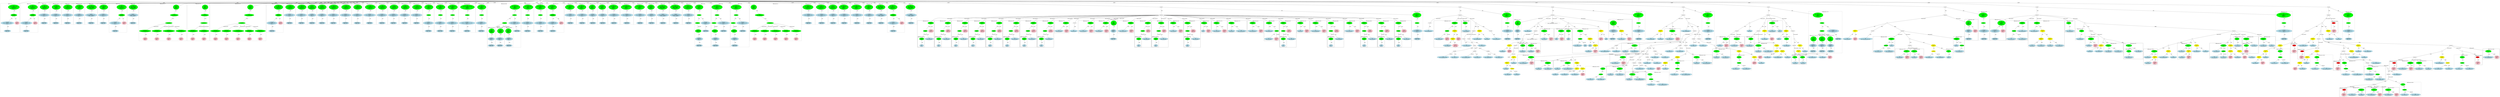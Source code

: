 strict graph "" {
	graph [bb="0,0,49931,2305.2"];
	node [label="\N"];
	subgraph cluster291 {
		graph [bb="23654,1524.8,23966,1817.6",
			label="liftlibcontrol.c:79:3",
			lheight=0.21,
			lp="23810,1806.1",
			lwidth=1.47
		];
		292	[fillcolor=lightblue,
			height=0.74639,
			label="ID
name: lift_loadLevel",
			pos="23755,1570.3",
			style=filled,
			width=2.5731];
		291	[fillcolor=green,
			height=0.74639,
			label="Assignment
op: =",
			pos="23755,1759.7",
			style=filled,
			width=1.6106];
		291 -- 292	[label=lvalue,
			lp="23772,1675.5",
			pos="23755,1732.6 23755,1697 23755,1633.2 23755,1597.5"];
		293	[fillcolor=pink,
			height=1.041,
			label="Constant
type: int
value: 0",
			pos="23912,1570.3",
			style=filled,
			width=1.2767];
		291 -- 293	[label=rvalue,
			lp="23866,1675.5",
			pos="23782,1735.6 23804,1716.6 23834,1688.2 23857,1660 23871,1642.9 23884,1622.2 23894,1605.1"];
	}
	subgraph cluster650 {
		graph [bb="34103,1177.9,34361,1438.8",
			label="liftlibcontrol.c:182:5",
			lheight=0.21,
			lp="34232,1427.3",
			lwidth=1.57
		];
		651	[fillcolor=lightblue,
			height=0.74639,
			label="ID
name: lift_cnt",
			pos="34177,1223.4",
			style=filled,
			width=1.8267];
		650	[fillcolor=green,
			height=0.74639,
			label="Assignment
op: =",
			pos="34295,1380.9",
			style=filled,
			width=1.6106];
		650 -- 651	[label=lvalue,
			lp="34253,1296.8",
			pos="34276,1355.3 34254,1326.3 34218,1278.3 34196,1249.2"];
		652	[fillcolor=pink,
			height=1.041,
			label="Constant
type: int
value: 0",
			pos="34307,1223.4",
			style=filled,
			width=1.2767];
		650 -- 652	[label=rvalue,
			lp="34318,1296.8",
			pos="34297,1353.9 34299,1328.5 34302,1289.5 34304,1261"];
	}
	subgraph cluster645 {
		graph [bb="35709,773.47,35857,1002.6",
			label="liftlibcontrol.c:178:11",
			lheight=0.21,
			lp="35783,991.06",
			lwidth=1.67
		];
		646	[fillcolor=lightblue,
			height=0.74639,
			label="ID
name: lift_cnt",
			pos="35783,808.34",
			style=filled,
			width=1.8267];
		645	[fillcolor=green,
			height=0.74639,
			label="UnaryOp
op: --",
			pos="35775,944.69",
			style=filled,
			width=1.316];
		645 -- 646	[label=expr,
			lp="35792,881.71",
			pos="35777,917.79 35778,894.15 35780,859.38 35781,835.63"];
	}
	subgraph cluster288 {
		graph [bb="23354,1524.8,23646,1817.6",
			label="liftlibcontrol.c:78:3",
			lheight=0.21,
			lp="23500,1806.1",
			lwidth=1.47
		];
		289	[fillcolor=lightblue,
			height=0.74639,
			label="ID
name: lift_lastImp",
			pos="23445,1570.3",
			style=filled,
			width=2.3177];
		288	[fillcolor=green,
			height=0.74639,
			label="Assignment
op: =",
			pos="23445,1759.7",
			style=filled,
			width=1.6106];
		288 -- 289	[label=lvalue,
			lp="23462,1675.5",
			pos="23445,1732.6 23445,1697 23445,1633.2 23445,1597.5"];
		290	[fillcolor=pink,
			height=1.041,
			label="Constant
type: int
value: 0",
			pos="23592,1570.3",
			style=filled,
			width=1.2767];
		288 -- 290	[label=rvalue,
			lp="23547,1675.5",
			pos="23469,1735.1 23489,1715.8 23516,1687.4 23537,1660 23550,1642.6 23563,1621.8 23573,1604.8"];
	}
	subgraph cluster602 {
		graph [bb="32812,385.43,33233,593.52",
			label="liftlibcontrol.c:164:17",
			lheight=0.21,
			lp="33022,582.02",
			lwidth=1.67
		];
		603	[fillcolor=lightblue,
			height=0.74639,
			label="ID
name: lift_cmd",
			pos="32891,420.3",
			style=filled,
			width=1.9838];
		602	[fillcolor=green,
			height=0.74639,
			label="Assignment
op: =",
			pos="32891,535.65",
			style=filled,
			width=1.6106];
		602 -- 603	[label=lvalue,
			lp="32908,472.67",
			pos="32891,508.65 32891,490.22 32891,465.59 32891,447.19"];
		604	[fillcolor=lightblue,
			height=0.74639,
			label="ID
name: lift_CMD_BOTTOM",
			pos="33103,420.3",
			style=filled,
			width=3.398];
		602 -- 604	[label=rvalue,
			lp="33032,472.67",
			pos="32928,514.91 32964,495.56 33019,466.05 33058,445.35"];
	}
	subgraph cluster12 {
		graph [bb="8,1535.5,384,2228.2",
			label="liftlibio.h:7:12",
			lheight=0.21,
			lp="196,2216.7",
			lwidth=1.10,
			style=dashed
		];
		15	[fillcolor=lightblue,
			height=0.74639,
			label="IdentifierType
names: ['int']",
			pos="141,1570.3",
			style="filled,dashed",
			width=1.8463];
		14	[fillcolor=lightblue,
			height=1.041,
			label="TypeDecl
declname: lift_ctrl_io_analog
quals: []",
			pos="141,1759.7",
			style="filled,dashed",
			width=3.4766];
		14 -- 15	[label=type,
			lp="153,1675.5",
			pos="141,1722.1 141,1685.4 141,1629.7 141,1597.3"];
		13	[fillcolor=green,
			height=0.74639,
			label="ArrayDecl
dim_quals: []",
			pos="266,1949.1",
			style="filled,dashed",
			width=1.7678];
		13 -- 14	[label=type,
			lp="226,1864.9",
			pos="249.14,1922.8 227.48,1890.3 189.75,1833.8 165.07,1796.8"];
		16	[fillcolor=pink,
			height=1.041,
			label="Constant
type: int
value: 4",
			pos="330,1759.7",
			style="filled,dashed",
			width=1.2767];
		13 -- 16	[label=dim,
			lp="307,1864.9",
			pos="274.76,1922.4 285.96,1889.6 305.39,1832.8 317.96,1795.9"];
		12	[fillcolor=green,
			height=1.6303,
			label="Decl
name: lift_ctrl_io_analog
quals: []
storage: ['extern']
funcspec: []",
			pos="266,2138.5",
			style="filled,dashed",
			width=3.0445];
		12 -- 13	[label=type,
			lp="278,2054.3",
			pos="266,2079.7 266,2045.1 266,2002.7 266,1976.1"];
	}
	subgraph cluster262 {
		graph [bb="21261,1346.1,21409,1849.4",
			label="liftlibcontrol.c:68:7",
			lheight=0.21,
			lp="21335,1837.9",
			lwidth=1.47,
			style=dashed
		];
		264	[fillcolor=lightblue,
			height=0.74639,
			label="IdentifierType
names: ['int']",
			pos="21335,1380.9",
			style="filled,dashed",
			width=1.8463];
		263	[fillcolor=lightblue,
			height=1.041,
			label="TypeDecl
declname: i
quals: []",
			pos="21337,1570.3",
			style="filled,dashed",
			width=1.5713];
		263 -- 264	[label=type,
			lp="21348,1486.1",
			pos="21337,1532.8 21336,1496 21336,1440.3 21335,1407.9"];
		262	[fillcolor=green,
			height=1.6303,
			label="Decl
name: i
quals: []
storage: []
funcspec: []",
			pos="21340,1759.7",
			style="filled,dashed",
			width=1.591];
		262 -- 263	[label=type,
			lp="21350,1675.5",
			pos="21339,1701 21339,1670.6 21338,1634.4 21338,1607.9"];
	}
	subgraph cluster598 {
		graph [bb="32342,259.69,32804,593.52",
			label="liftlibcontrol.c:163:21",
			lheight=0.21,
			lp="32573,582.02",
			lwidth=1.67,
			style=dashed
		];
		600	[fillcolor=lightblue,
			height=0.74639,
			label="ID
name: lift_ctrl_io_in",
			pos="32441,294.56",
			style="filled,dashed",
			width=2.5338];
		599	[fillcolor=green,
			height=0.5,
			label=ArrayRef,
			pos="32486,420.3",
			style="filled,dashed",
			width=1.2277];
		599 -- 600	[label=name,
			lp="32484,367.93",
			pos="32480,402.36 32472,381.44 32459,345.66 32450,321.34"];
		601	[fillcolor=lightblue,
			height=0.74639,
			label="ID
name: lift_SENS_BOTTOM",
			pos="32673,294.56",
			style="filled,dashed",
			width=3.4177];
		599 -- 601	[label=subscript,
			lp="32598,367.93",
			pos="32508,404.62 32540,383.82 32598,345.48 32636,320.25"];
		598	[fillcolor=green,
			height=0.74639,
			label="UnaryOp
op: !",
			pos="32486,535.65",
			style="filled,dashed",
			width=1.316];
		598 -- 599	[label=expr,
			lp="32498,472.67",
			pos="32486,508.65 32486,487.08 32486,457.03 32486,438.39"];
	}
	subgraph cluster285 {
		graph [bb="23020,1524.8,23346,1817.6",
			label="liftlibcontrol.c:77:3",
			lheight=0.21,
			lp="23183,1806.1",
			lwidth=1.47
		];
		286	[fillcolor=lightblue,
			height=0.74639,
			label="ID
name: lift_directionUp",
			pos="23128,1570.3",
			style=filled,
			width=2.7695];
		285	[fillcolor=green,
			height=0.74639,
			label="Assignment
op: =",
			pos="23128,1759.7",
			style=filled,
			width=1.6106];
		285 -- 286	[label=lvalue,
			lp="23145,1675.5",
			pos="23128,1732.6 23128,1697 23128,1633.2 23128,1597.5"];
		287	[fillcolor=pink,
			height=1.041,
			label="Constant
type: int
value: 1",
			pos="23292,1570.3",
			style=filled,
			width=1.2767];
		285 -- 287	[label=rvalue,
			lp="23246,1675.5",
			pos="23157,1736.3 23180,1717.5 23213,1689 23237,1660 23251,1643.2 23264,1622.4 23274,1605.3"];
	}
	subgraph cluster309 {
		graph [bb="25189,1180.5,25514,1817.6",
			label="liftlibcontrol.c:84:3",
			lheight=0.21,
			lp="25352,1806.1",
			lwidth=1.47
		];
		subgraph cluster312 {
			graph [bb="25197,1188.5,25326,1438.8",
				label="liftlibcontrol.c:84:18",
				lheight=0.21,
				lp="25262,1427.3",
				lwidth=1.57
			];
			313	[fillcolor=lightblue,
				height=0.74639,
				label="ID
name: i",
				pos="25261,1223.4",
				style=filled,
				width=1.1392];
			312	[fillcolor=green,
				height=0.74639,
				label="UnaryOp
op: p++",
				pos="25261,1380.9",
				style=filled,
				width=1.316];
			312 -- 313	[label=expr,
				lp="25274,1296.8",
				pos="25261,1353.9 25261,1325.2 25261,1279.3 25261,1250.5"];
		}
		311	[fillcolor=lightblue,
			height=0.74639,
			label="ID
name: lift_levelPos",
			pos="25420,1380.9",
			style=filled,
			width=2.3963];
		310	[fillcolor=green,
			height=0.5,
			label=ArrayRef,
			pos="25261,1570.3",
			style=filled,
			width=1.2277];
		310 -- 312	[label=subscript,
			lp="25286,1486.1",
			pos="25261,1552 25261,1519.1 25261,1447 25261,1408.1"];
		310 -- 311	[label=name,
			lp="25350,1486.1",
			pos="25275,1553 25303,1520.3 25365,1446.2 25399,1407.2"];
		309	[fillcolor=green,
			height=0.74639,
			label="Assignment
op: =",
			pos="25261,1759.7",
			style=filled,
			width=1.6106];
		309 -- 310	[label=lvalue,
			lp="25278,1675.5",
			pos="25261,1732.6 25261,1693.7 25261,1621.5 25261,1588.5"];
		314	[fillcolor=pink,
			height=1.041,
			label="Constant
type: int
value: 58",
			pos="25371,1570.3",
			style=filled,
			width=1.316];
		309 -- 314	[label=rvalue,
			lp="25329,1675.5",
			pos="25276,1733.4 25295,1700.2 25330,1641.6 25351,1604.7"];
	}
	subgraph cluster17 {
		graph [bb="392,1535.5,744,2228.2",
			label="liftlibio.h:8:12",
			lheight=0.21,
			lp="568,2216.7",
			lwidth=1.10,
			style=dashed
		];
		20	[fillcolor=lightblue,
			height=0.74639,
			label="IdentifierType
names: ['int']",
			pos="512,1570.3",
			style="filled,dashed",
			width=1.8463];
		19	[fillcolor=lightblue,
			height=1.041,
			label="TypeDecl
declname: lift_ctrl_io_led
quals: []",
			pos="512,1759.7",
			style="filled,dashed",
			width=3.1034];
		19 -- 20	[label=type,
			lp="524,1675.5",
			pos="512,1722.1 512,1685.4 512,1629.7 512,1597.3"];
		18	[fillcolor=green,
			height=0.74639,
			label="ArrayDecl
dim_quals: []",
			pos="641,1949.1",
			style="filled,dashed",
			width=1.7678];
		18 -- 19	[label=type,
			lp="600,1864.9",
			pos="623.87,1923.2 601.53,1890.7 562.28,1833.7 536.72,1796.6"];
		21	[fillcolor=pink,
			height=1.041,
			label="Constant
type: int
value: 16",
			pos="689,1759.7",
			style="filled,dashed",
			width=1.316];
		18 -- 21	[label=dim,
			lp="674,1864.9",
			pos="647.67,1922 656.02,1889.4 670.35,1833.5 679.75,1796.8"];
		17	[fillcolor=green,
			height=1.6303,
			label="Decl
name: lift_ctrl_io_led
quals: []
storage: ['extern']
funcspec: []",
			pos="641,2138.5",
			style="filled,dashed",
			width=2.6517];
		17 -- 18	[label=type,
			lp="653,2054.3",
			pos="641,2079.7 641,2045.1 641,2002.7 641,1976.1"];
	}
	subgraph cluster487 {
		graph [bb="30975,1335.5,31183,1628.2",
			label="liftlibcontrol.c:131:9",
			lheight=0.21,
			lp="31079,1616.7",
			lwidth=1.57
		];
		488	[fillcolor=lightblue,
			height=0.74639,
			label="ID
name: i",
			pos="31024,1380.9",
			style=filled,
			width=1.1392];
		487	[fillcolor=green,
			height=0.74639,
			label="Assignment
op: =",
			pos="31117,1570.3",
			style=filled,
			width=1.6106];
		487 -- 488	[label=lvalue,
			lp="31095,1486.1",
			pos="31104,1544.1 31087,1508.1 31054,1442.6 31036,1406.8"];
		489	[fillcolor=pink,
			height=1.041,
			label="Constant
type: int
value: 0",
			pos="31129,1380.9",
			style=filled,
			width=1.2767];
		487 -- 489	[label=rvalue,
			lp="31139,1486.1",
			pos="31119,1543.3 31121,1510.8 31124,1455.1 31127,1418.4"];
	}
	subgraph cluster303 {
		graph [bb="24856,1180.5,25181,1817.6",
			label="liftlibcontrol.c:83:3",
			lheight=0.21,
			lp="25018,1806.1",
			lwidth=1.47
		];
		subgraph cluster306 {
			graph [bb="24864,1188.5,24993,1438.8",
				label="liftlibcontrol.c:83:18",
				lheight=0.21,
				lp="24928,1427.3",
				lwidth=1.57
			];
			307	[fillcolor=lightblue,
				height=0.74639,
				label="ID
name: i",
				pos="24928,1223.4",
				style=filled,
				width=1.1392];
			306	[fillcolor=green,
				height=0.74639,
				label="UnaryOp
op: p++",
				pos="24928,1380.9",
				style=filled,
				width=1.316];
			306 -- 307	[label=expr,
				lp="24940,1296.8",
				pos="24928,1353.9 24928,1325.2 24928,1279.3 24928,1250.5"];
		}
		305	[fillcolor=lightblue,
			height=0.74639,
			label="ID
name: lift_levelPos",
			pos="25087,1380.9",
			style=filled,
			width=2.3963];
		304	[fillcolor=green,
			height=0.5,
			label=ArrayRef,
			pos="24928,1570.3",
			style=filled,
			width=1.2277];
		304 -- 306	[label=subscript,
			lp="24952,1486.1",
			pos="24928,1552 24928,1519.1 24928,1447 24928,1408.1"];
		304 -- 305	[label=name,
			lp="25018,1486.1",
			pos="24942,1553 24970,1520.3 25032,1446.2 25066,1407.2"];
		303	[fillcolor=green,
			height=0.74639,
			label="Assignment
op: =",
			pos="24928,1759.7",
			style=filled,
			width=1.6106];
		303 -- 304	[label=lvalue,
			lp="24945,1675.5",
			pos="24928,1732.6 24928,1693.7 24928,1621.5 24928,1588.5"];
		308	[fillcolor=pink,
			height=1.041,
			label="Constant
type: int
value: 0",
			pos="25036,1570.3",
			style=filled,
			width=1.2767];
		303 -- 308	[label=rvalue,
			lp="24995,1675.5",
			pos="24943,1733.4 24962,1700.2 24995,1641.6 25017,1604.7"];
	}
	subgraph cluster482 {
		graph [bb="30695,1335.5,30967,1628.2",
			label="liftlibcontrol.c:129:5",
			lheight=0.21,
			lp="30831,1616.7",
			lwidth=1.57
		];
		483	[fillcolor=lightblue,
			height=0.74639,
			label="ID
name: lift_level",
			pos="30776,1380.9",
			style=filled,
			width=2.0231];
		482	[fillcolor=green,
			height=0.74639,
			label="Assignment
op: =",
			pos="30776,1570.3",
			style=filled,
			width=1.6106];
		482 -- 483	[label=lvalue,
			lp="30793,1486.1",
			pos="30776,1543.3 30776,1507.6 30776,1443.8 30776,1408.1"];
		484	[fillcolor=pink,
			height=1.041,
			label="Constant
type: int
value: 0",
			pos="30913,1380.9",
			style=filled,
			width=1.2767];
		482 -- 484	[label=rvalue,
			lp="30868,1486.1",
			pos="30798,1545.3 30815,1525.8 30839,1497.2 30858,1470.6 30871,1452.8 30884,1432.1 30894,1415.1"];
	}
	subgraph cluster282 {
		graph [bb="22720,1524.8,23012,1817.6",
			label="liftlibcontrol.c:76:3",
			lheight=0.21,
			lp="22866,1806.1",
			lwidth=1.47
		];
		283	[fillcolor=lightblue,
			height=0.74639,
			label="ID
name: lift_timImp",
			pos="22811,1570.3",
			style=filled,
			width=2.3177];
		282	[fillcolor=green,
			height=0.74639,
			label="Assignment
op: =",
			pos="22861,1759.7",
			style=filled,
			width=1.6106];
		282 -- 283	[label=lvalue,
			lp="22857,1675.5",
			pos="22854,1732.6 22844,1696.8 22827,1632.8 22818,1597.2"];
		284	[fillcolor=pink,
			height=1.041,
			label="Constant
type: int
value: 0",
			pos="22958,1570.3",
			style=filled,
			width=1.2767];
		282 -- 284	[label=rvalue,
			lp="22923,1675.5",
			pos="22874,1733.4 22891,1700.3 22921,1642 22941,1605"];
	}
	subgraph cluster387 {
		graph [bb="26188,1180.5,26513,1817.6",
			label="liftlibcontrol.c:97:3",
			lheight=0.21,
			lp="26350,1806.1",
			lwidth=1.47
		];
		subgraph cluster390 {
			graph [bb="26196,1188.5,26325,1438.8",
				label="liftlibcontrol.c:97:18",
				lheight=0.21,
				lp="26260,1427.3",
				lwidth=1.57
			];
			391	[fillcolor=lightblue,
				height=0.74639,
				label="ID
name: i",
				pos="26260,1223.4",
				style=filled,
				width=1.1392];
			390	[fillcolor=green,
				height=0.74639,
				label="UnaryOp
op: p++",
				pos="26260,1380.9",
				style=filled,
				width=1.316];
			390 -- 391	[label=expr,
				lp="26272,1296.8",
				pos="26260,1353.9 26260,1325.2 26260,1279.3 26260,1250.5"];
		}
		389	[fillcolor=lightblue,
			height=0.74639,
			label="ID
name: lift_levelPos",
			pos="26419,1380.9",
			style=filled,
			width=2.3963];
		388	[fillcolor=green,
			height=0.5,
			label=ArrayRef,
			pos="26260,1570.3",
			style=filled,
			width=1.2277];
		388 -- 390	[label=subscript,
			lp="26284,1486.1",
			pos="26260,1552 26260,1519.1 26260,1447 26260,1408.1"];
		388 -- 389	[label=name,
			lp="26350,1486.1",
			pos="26274,1553 26302,1520.3 26364,1446.2 26398,1407.2"];
		387	[fillcolor=green,
			height=0.74639,
			label="Assignment
op: =",
			pos="26260,1759.7",
			style=filled,
			width=1.6106];
		387 -- 388	[label=lvalue,
			lp="26277,1675.5",
			pos="26260,1732.6 26260,1693.7 26260,1621.5 26260,1588.5"];
		392	[fillcolor=pink,
			height=1.041,
			label="Constant
type: int
value: 806",
			pos="26375,1570.3",
			style=filled,
			width=1.4535];
		387 -- 392	[label=rvalue,
			lp="26331,1675.5",
			pos="26276,1733.4 26296,1700.3 26332,1642 26354,1605"];
	}
	subgraph cluster300 {
		graph [bb="24640,1524.8,24848,1817.6",
			label="liftlibcontrol.c:82:3",
			lheight=0.21,
			lp="24744,1806.1",
			lwidth=1.47
		];
		301	[fillcolor=lightblue,
			height=0.74639,
			label="ID
name: i",
			pos="24689,1570.3",
			style=filled,
			width=1.1392];
		300	[fillcolor=green,
			height=0.74639,
			label="Assignment
op: =",
			pos="24706,1759.7",
			style=filled,
			width=1.6106];
		300 -- 301	[label=lvalue,
			lp="24716,1675.5",
			pos="24704,1732.6 24700,1696.8 24695,1632.8 24691,1597.2"];
		302	[fillcolor=pink,
			height=1.041,
			label="Constant
type: int
value: 0",
			pos="24794,1570.3",
			style=filled,
			width=1.2767];
		300 -- 302	[label=rvalue,
			lp="24764,1675.5",
			pos="24718,1733 24734,1700 24761,1642.3 24778,1605.6"];
	}
	subgraph cluster433 {
		graph [bb="28266,1177.9,28812,1817.6",
			label="liftlibcontrol.c:113:3",
			lheight=0.21,
			lp="28539,1806.1",
			lwidth=1.57
		];
		435	[fillcolor=lightblue,
			height=0.74639,
			label="ID
name: lift_ctrl_io_led",
			pos="28369,1380.9",
			style=filled,
			width=2.6517];
		434	[fillcolor=green,
			height=0.5,
			label=ArrayRef,
			pos="28530,1570.3",
			style=filled,
			width=1.2277];
		434 -- 435	[label=name,
			lp="28478,1486.1",
			pos="28516,1553 28488,1520.3 28424,1446.2 28391,1407.2"];
		436	[fillcolor=pink,
			height=1.041,
			label="Constant
type: int
value: 13",
			pos="28530,1380.9",
			style=filled,
			width=1.316];
		434 -- 436	[label=subscript,
			lp="28554,1486.1",
			pos="28530,1552 28530,1521.9 28530,1459 28530,1418.7"];
		433	[fillcolor=green,
			height=0.74639,
			label="Assignment
op: =",
			pos="28684,1759.7",
			style=filled,
			width=1.6106];
		433 -- 434	[label=lvalue,
			lp="28637,1675.5",
			pos="28664,1734.2 28632,1695.3 28570,1620.5 28543,1587.6"];
		437	[fillcolor=yellow,
			height=0.74639,
			label="BinaryOp
op: !=",
			pos="28684,1570.3",
			style=filled,
			width=1.3749];
		433 -- 437	[label=rvalue,
			lp="28701,1675.5",
			pos="28684,1732.6 28684,1697 28684,1633.2 28684,1597.5"];
		438	[fillcolor=yellow,
			height=0.74639,
			label="BinaryOp
op: &",
			pos="28645,1380.9",
			style=filled,
			width=1.3749];
		437 -- 438	[label=left,
			lp="28676,1486.1",
			pos="28679,1543.3 28671,1507.5 28658,1443.5 28650,1407.8"];
		441	[fillcolor=pink,
			height=1.041,
			label="Constant
type: int
value: 0",
			pos="28758,1380.9",
			style=filled,
			width=1.2767];
		437 -- 441	[label=right,
			lp="28731,1486.1",
			pos="28694,1543.7 28707,1510.8 28730,1453.7 28744,1416.9"];
		439	[fillcolor=lightblue,
			height=0.74639,
			label="ID
name: lift_dbgCnt",
			pos="28538,1223.4",
			style=filled,
			width=2.2785];
		438 -- 439	[label=left,
			lp="28600,1296.8",
			pos="28628,1355.6 28608,1326.8 28576,1279.1 28555,1249.8"];
		440	[fillcolor=pink,
			height=1.041,
			label="Constant
type: int
value: 0x80",
			pos="28695,1223.4",
			style=filled,
			width=1.5713];
		438 -- 440	[label=right,
			lp="28685,1296.8",
			pos="28653,1354.3 28661,1328.6 28674,1289 28683,1260.3"];
	}
	subgraph cluster279 {
		graph [bb="22402,1524.8,22712,1817.6",
			label="liftlibcontrol.c:75:3",
			lheight=0.21,
			lp="22557,1806.1",
			lwidth=1.47
		];
		280	[fillcolor=lightblue,
			height=0.74639,
			label="ID
name: lift_timMotor",
			pos="22502,1570.3",
			style=filled,
			width=2.5534];
		279	[fillcolor=green,
			height=0.74639,
			label="Assignment
op: =",
			pos="22646,1759.7",
			style=filled,
			width=1.6106];
		279 -- 280	[label=lvalue,
			lp="22603,1675.5",
			pos="22627,1734.2 22600,1698.6 22549,1632.8 22522,1596.7"];
		281	[fillcolor=pink,
			height=1.041,
			label="Constant
type: int
value: 0",
			pos="22658,1570.3",
			style=filled,
			width=1.2767];
		279 -- 281	[label=rvalue,
			lp="22668,1675.5",
			pos="22648,1732.6 22650,1700.2 22653,1644.5 22656,1607.8"];
	}
	subgraph cluster405 {
		graph [bb="29628,1346.1,29854,2038.8",
			label="liftlibcontrol.c:102:6",
			lheight=0.21,
			lp="29741,2027.3",
			lwidth=1.57,
			style=dashed
		];
		408	[fillcolor=lightblue,
			height=0.74639,
			label="IdentifierType
names: ['void']",
			pos="29741,1380.9",
			style="filled,dashed",
			width=1.9053];
		407	[fillcolor=lightblue,
			height=1.041,
			label="TypeDecl
declname: lift_ctrl_loop
quals: []",
			pos="29741,1570.3",
			style="filled,dashed",
			width=2.907];
		407 -- 408	[label=type,
			lp="29753,1486.1",
			pos="29741,1532.8 29741,1496 29741,1440.3 29741,1407.9"];
		406	[fillcolor=green,
			height=0.5,
			label=FuncDecl,
			pos="29737,1759.7",
			style="filled,dashed",
			width=1.2457];
		406 -- 407	[label=type,
			lp="29750,1675.5",
			pos="29737,1741.4 29738,1711.2 29739,1648.4 29740,1608.1"];
		405	[fillcolor=green,
			height=1.6303,
			label="Decl
name: lift_ctrl_loop
quals: []
storage: []
funcspec: []",
			pos="29732,1949.1",
			style="filled,dashed",
			width=2.4552];
		405 -- 406	[label=type,
			lp="29746,1864.9",
			pos="29734,1890.3 29735,1851.6 29736,1803.3 29737,1778"];
	}
	subgraph cluster276 {
		graph [bb="22003,1535.5,22394,1817.6",
			label="liftlibcontrol.c:74:3",
			lheight=0.21,
			lp="22198,1806.1",
			lwidth=1.47
		];
		277	[fillcolor=lightblue,
			height=0.74639,
			label="ID
name: lift_cmd",
			pos="22082,1570.3",
			style=filled,
			width=1.9838];
		276	[fillcolor=green,
			height=0.74639,
			label="Assignment
op: =",
			pos="22279,1759.7",
			style=filled,
			width=1.6106];
		276 -- 277	[label=lvalue,
			lp="22204,1675.5",
			pos="22250,1736.1 22226,1716.7 22192,1687.6 22163,1660 22142,1639.4 22119,1614.4 22103,1596.2"];
		278	[fillcolor=lightblue,
			height=0.74639,
			label="ID
name: lift_CMD_NONE",
			pos="22279,1570.3",
			style=filled,
			width=2.9856];
		276 -- 278	[label=rvalue,
			lp="22296,1675.5",
			pos="22279,1732.6 22279,1697 22279,1633.2 22279,1597.5"];
	}
	subgraph cluster297 {
		graph [bb="24312,1524.8,24632,1817.6",
			label="liftlibcontrol.c:81:3",
			lheight=0.21,
			lp="24472,1806.1",
			lwidth=1.47
		];
		298	[fillcolor=lightblue,
			height=0.74639,
			label="ID
name: lift_loadSensor",
			pos="24417,1570.3",
			style=filled,
			width=2.6909];
		297	[fillcolor=green,
			height=0.74639,
			label="Assignment
op: =",
			pos="24417,1759.7",
			style=filled,
			width=1.6106];
		297 -- 298	[label=lvalue,
			lp="24434,1675.5",
			pos="24417,1732.6 24417,1697 24417,1633.2 24417,1597.5"];
		299	[fillcolor=pink,
			height=1.041,
			label="Constant
type: int
value: 0",
			pos="24578,1570.3",
			style=filled,
			width=1.2767];
		297 -- 299	[label=rvalue,
			lp="24532,1675.5",
			pos="24445,1736.2 24468,1717.3 24499,1688.8 24523,1660 24537,1643.1 24550,1622.3 24560,1605.2"];
	}
	subgraph cluster399 {
		graph [bb="26854,1335.5,27158,1817.6",
			label="liftlibcontrol.c:99:3",
			lheight=0.21,
			lp="27006,1806.1",
			lwidth=1.47
		];
		400	[fillcolor=lightblue,
			height=0.74639,
			label="ID
name: lift_one_level",
			pos="26953,1570.3",
			style=filled,
			width=2.5338];
		399	[fillcolor=green,
			height=0.74639,
			label="Assignment
op: =",
			pos="26953,1759.7",
			style=filled,
			width=1.6106];
		399 -- 400	[label=lvalue,
			lp="26970,1675.5",
			pos="26953,1732.6 26953,1697 26953,1633.2 26953,1597.5"];
		401	[fillcolor=green,
			height=0.5,
			label=ArrayRef,
			pos="27106,1570.3",
			style=filled,
			width=1.2277];
		399 -- 401	[label=rvalue,
			lp="27062,1675.5",
			pos="26980,1735.6 27001,1716.6 27031,1688.2 27053,1660 27071,1636.7 27088,1606.6 27098,1588.1"];
		402	[fillcolor=lightblue,
			height=0.74639,
			label="ID
name: lift_levelPos",
			pos="26953,1380.9",
			style=filled,
			width=2.3963];
		401 -- 402	[label=name,
			lp="27058,1486.1",
			pos="27093,1553 27066,1520.3 27005,1446.2 26974,1407.2"];
		403	[fillcolor=pink,
			height=1.041,
			label="Constant
type: int
value: 1",
			pos="27103,1380.9",
			style=filled,
			width=1.2767];
		401 -- 403	[label=subscript,
			lp="27128,1486.1",
			pos="27106,1552 27105,1521.9 27104,1459 27104,1418.7"];
	}
	subgraph cluster25 {
		graph [bb="986,1724.8,1212,2228.2",
			label="liftlibio.h:9:28",
			lheight=0.21,
			lp="1099,2216.7",
			lwidth=1.10,
			style=dashed
		];
		27	[fillcolor=lightblue,
			height=0.74639,
			label="IdentifierType
names: ['int']",
			pos="1099,1759.7",
			style="filled,dashed",
			width=1.8463];
		26	[fillcolor=lightblue,
			height=1.041,
			label="TypeDecl
declname: lift_ctrl_dly2
quals: []",
			pos="1099,1949.1",
			style="filled,dashed",
			width=2.907];
		26 -- 27	[label=type,
			lp="1111,1864.9",
			pos="1099,1911.5 1099,1874.8 1099,1819.1 1099,1786.6"];
		25	[fillcolor=green,
			height=1.6303,
			label="Decl
name: lift_ctrl_dly2
quals: []
storage: ['extern']
funcspec: []",
			pos="1108,2138.5",
			style="filled,dashed",
			width=2.4552];
		25 -- 26	[label=type,
			lp="1116,2054.3",
			pos="1105.2,2079.7 1103.8,2049.4 1102,2013.1 1100.8,1986.7"];
	}
	subgraph cluster327 {
		graph [bb="25522,1180.5,25847,1817.6",
			label="liftlibcontrol.c:87:3",
			lheight=0.21,
			lp="25684,1806.1",
			lwidth=1.47
		];
		subgraph cluster330 {
			graph [bb="25530,1188.5,25659,1438.8",
				label="liftlibcontrol.c:87:18",
				lheight=0.21,
				lp="25594,1427.3",
				lwidth=1.57
			];
			331	[fillcolor=lightblue,
				height=0.74639,
				label="ID
name: i",
				pos="25594,1223.4",
				style=filled,
				width=1.1392];
			330	[fillcolor=green,
				height=0.74639,
				label="UnaryOp
op: p++",
				pos="25594,1380.9",
				style=filled,
				width=1.316];
			330 -- 331	[label=expr,
				lp="25606,1296.8",
				pos="25594,1353.9 25594,1325.2 25594,1279.3 25594,1250.5"];
		}
		329	[fillcolor=lightblue,
			height=0.74639,
			label="ID
name: lift_levelPos",
			pos="25753,1380.9",
			style=filled,
			width=2.3963];
		328	[fillcolor=green,
			height=0.5,
			label=ArrayRef,
			pos="25594,1570.3",
			style=filled,
			width=1.2277];
		328 -- 330	[label=subscript,
			lp="25618,1486.1",
			pos="25594,1552 25594,1519.1 25594,1447 25594,1408.1"];
		328 -- 329	[label=name,
			lp="25684,1486.1",
			pos="25608,1553 25636,1520.3 25698,1446.2 25732,1407.2"];
		327	[fillcolor=green,
			height=0.74639,
			label="Assignment
op: =",
			pos="25594,1759.7",
			style=filled,
			width=1.6106];
		327 -- 328	[label=lvalue,
			lp="25611,1675.5",
			pos="25594,1732.6 25594,1693.7 25594,1621.5 25594,1588.5"];
		332	[fillcolor=pink,
			height=1.041,
			label="Constant
type: int
value: 230",
			pos="25709,1570.3",
			style=filled,
			width=1.4535];
		327 -- 332	[label=rvalue,
			lp="25665,1675.5",
			pos="25610,1733.4 25630,1700.3 25666,1642 25688,1605"];
	}
	subgraph cluster273 {
		graph [bb="21737,1524.8,21995,1817.6",
			label="liftlibcontrol.c:73:3",
			lheight=0.21,
			lp="21866,1806.1",
			lwidth=1.47
		];
		274	[fillcolor=lightblue,
			height=0.74639,
			label="ID
name: lift_cnt",
			pos="21811,1570.3",
			style=filled,
			width=1.8267];
		273	[fillcolor=green,
			height=0.74639,
			label="Assignment
op: =",
			pos="21929,1759.7",
			style=filled,
			width=1.6106];
		273 -- 274	[label=lvalue,
			lp="21897,1675.5",
			pos="21913,1733.8 21891,1698.1 21850,1632.6 21827,1596.6"];
		275	[fillcolor=pink,
			height=1.041,
			label="Constant
type: int
value: 0",
			pos="21941,1570.3",
			style=filled,
			width=1.2767];
		273 -- 275	[label=rvalue,
			lp="21951,1675.5",
			pos="21931,1732.6 21933,1700.2 21936,1644.5 21939,1607.8"];
	}
	subgraph cluster247 {
		graph [bb="1474,1724.8,1688,2228.2",
			label="liftlibcontrol.c:56:5",
			lheight=0.21,
			lp="1581,2216.7",
			lwidth=1.47,
			style=dashed
		];
		249	[fillcolor=lightblue,
			height=0.74639,
			label="IdentifierType
names: ['int']",
			pos="1581,1759.7",
			style="filled,dashed",
			width=1.8463];
		248	[fillcolor=lightblue,
			height=1.041,
			label="TypeDecl
declname: lift_lastImp
quals: []",
			pos="1581,1949.1",
			style="filled,dashed",
			width=2.7499];
		248 -- 249	[label=type,
			lp="1593,1864.9",
			pos="1581,1911.5 1581,1874.8 1581,1819.1 1581,1786.6"];
		247	[fillcolor=green,
			height=1.6303,
			label="Decl
name: lift_lastImp
quals: []
storage: []
funcspec: []",
			pos="1589,2138.5",
			style="filled,dashed",
			width=2.3177];
		247 -- 248	[label=type,
			lp="1597,2054.3",
			pos="1586.5,2079.7 1585.2,2049.4 1583.7,2013.1 1582.6,1986.7"];
	}
	subgraph cluster22 {
		graph [bb="752,1724.8,978,2228.2",
			label="liftlibio.h:9:12",
			lheight=0.21,
			lp="865,2216.7",
			lwidth=1.10,
			style=dashed
		];
		24	[fillcolor=lightblue,
			height=0.74639,
			label="IdentifierType
names: ['int']",
			pos="865,1759.7",
			style="filled,dashed",
			width=1.8463];
		23	[fillcolor=lightblue,
			height=1.041,
			label="TypeDecl
declname: lift_ctrl_dly1
quals: []",
			pos="865,1949.1",
			style="filled,dashed",
			width=2.907];
		23 -- 24	[label=type,
			lp="877,1864.9",
			pos="865,1911.5 865,1874.8 865,1819.1 865,1786.6"];
		22	[fillcolor=green,
			height=1.6303,
			label="Decl
name: lift_ctrl_dly1
quals: []
storage: ['extern']
funcspec: []",
			pos="874,2138.5",
			style="filled,dashed",
			width=2.4552];
		22 -- 23	[label=type,
			lp="882,2054.3",
			pos="871.23,2079.7 869.77,2049.4 868.03,2013.1 866.76,1986.7"];
	}
	subgraph cluster250 {
		graph [bb="1696,1724.8,1908,2228.2",
			label="liftlibcontrol.c:58:5",
			lheight=0.21,
			lp="1802,2216.7",
			lwidth=1.47,
			style=dashed
		];
		252	[fillcolor=lightblue,
			height=0.74639,
			label="IdentifierType
names: ['int']",
			pos="1802,1759.7",
			style="filled,dashed",
			width=1.8463];
		251	[fillcolor=lightblue,
			height=1.041,
			label="TypeDecl
declname: lift_dbgCnt
quals: []",
			pos="1802,1949.1",
			style="filled,dashed",
			width=2.7302];
		251 -- 252	[label=type,
			lp="1814,1864.9",
			pos="1802,1911.5 1802,1874.8 1802,1819.1 1802,1786.6"];
		250	[fillcolor=green,
			height=1.6303,
			label="Decl
name: lift_dbgCnt
quals: []
storage: []
funcspec: []",
			pos="1810,2138.5",
			style="filled,dashed",
			width=2.2785];
		250 -- 251	[label=type,
			lp="1818,2054.3",
			pos="1807.5,2079.7 1806.2,2049.4 1804.7,2013.1 1803.6,1986.7"];
	}
	subgraph cluster294 {
		graph [bb="23974,1524.8,24304,1817.6",
			label="liftlibcontrol.c:80:3",
			lheight=0.21,
			lp="24139,1806.1",
			lwidth=1.47
		];
		295	[fillcolor=lightblue,
			height=0.74639,
			label="ID
name: lift_loadPending",
			pos="24084,1570.3",
			style=filled,
			width=2.8284];
		294	[fillcolor=green,
			height=0.74639,
			label="Assignment
op: =",
			pos="24084,1759.7",
			style=filled,
			width=1.6106];
		294 -- 295	[label=lvalue,
			lp="24101,1675.5",
			pos="24084,1732.6 24084,1697 24084,1633.2 24084,1597.5"];
		296	[fillcolor=pink,
			height=1.041,
			label="Constant
type: int
value: 0",
			pos="24250,1570.3",
			style=filled,
			width=1.2767];
		294 -- 296	[label=rvalue,
			lp="24204,1675.5",
			pos="24113,1736.4 24137,1717.6 24170,1689.2 24195,1660 24209,1643.2 24222,1622.5 24232,1605.3"];
	}
	subgraph cluster339 {
		graph [bb="25855,1180.5,26180,1817.6",
			label="liftlibcontrol.c:89:3",
			lheight=0.21,
			lp="26018,1806.1",
			lwidth=1.47
		];
		subgraph cluster342 {
			graph [bb="25863,1188.5,25992,1438.8",
				label="liftlibcontrol.c:89:18",
				lheight=0.21,
				lp="25928,1427.3",
				lwidth=1.57
			];
			343	[fillcolor=lightblue,
				height=0.74639,
				label="ID
name: i",
				pos="25927,1223.4",
				style=filled,
				width=1.1392];
			342	[fillcolor=green,
				height=0.74639,
				label="UnaryOp
op: p++",
				pos="25927,1380.9",
				style=filled,
				width=1.316];
			342 -- 343	[label=expr,
				lp="25940,1296.8",
				pos="25927,1353.9 25927,1325.2 25927,1279.3 25927,1250.5"];
		}
		341	[fillcolor=lightblue,
			height=0.74639,
			label="ID
name: lift_levelPos",
			pos="26086,1380.9",
			style=filled,
			width=2.3963];
		340	[fillcolor=green,
			height=0.5,
			label=ArrayRef,
			pos="25927,1570.3",
			style=filled,
			width=1.2277];
		340 -- 342	[label=subscript,
			lp="25952,1486.1",
			pos="25927,1552 25927,1519.1 25927,1447 25927,1408.1"];
		340 -- 341	[label=name,
			lp="26016,1486.1",
			pos="25941,1553 25969,1520.3 26031,1446.2 26065,1407.2"];
		339	[fillcolor=green,
			height=0.74639,
			label="Assignment
op: =",
			pos="25927,1759.7",
			style=filled,
			width=1.6106];
		339 -- 340	[label=lvalue,
			lp="25944,1675.5",
			pos="25927,1732.6 25927,1693.7 25927,1621.5 25927,1588.5"];
		344	[fillcolor=pink,
			height=1.041,
			label="Constant
type: int
value: 346",
			pos="26042,1570.3",
			style=filled,
			width=1.4535];
		339 -- 344	[label=rvalue,
			lp="25998,1675.5",
			pos="25943,1733.4 25963,1700.3 25999,1642 26021,1605"];
	}
	subgraph cluster257 {
		graph [bb="27832,1346.1,28048,2038.8",
			label="liftlibcontrol.c:66:6",
			lheight=0.21,
			lp="27940,2027.3",
			lwidth=1.47,
			style=dashed
		];
		260	[fillcolor=lightblue,
			height=0.74639,
			label="IdentifierType
names: ['void']",
			pos="27940,1380.9",
			style="filled,dashed",
			width=1.9053];
		259	[fillcolor=lightblue,
			height=1.041,
			label="TypeDecl
declname: lift_ctrl_init
quals: []",
			pos="27940,1570.3",
			style="filled,dashed",
			width=2.7891];
		259 -- 260	[label=type,
			lp="27952,1486.1",
			pos="27940,1532.8 27940,1496 27940,1440.3 27940,1407.9"];
		258	[fillcolor=green,
			height=0.5,
			label=FuncDecl,
			pos="27937,1759.7",
			style="filled,dashed",
			width=1.2457];
		258 -- 259	[label=type,
			lp="27950,1675.5",
			pos="27937,1741.4 27938,1711.2 27939,1648.4 27939,1608.1"];
		257	[fillcolor=green,
			height=1.6303,
			label="Decl
name: lift_ctrl_init
quals: []
storage: []
funcspec: []",
			pos="27928,1949.1",
			style="filled,dashed",
			width=2.3374];
		257 -- 258	[label=type,
			lp="27944,1864.9",
			pos="27931,1890.3 27933,1851.6 27935,1803.3 27936,1778"];
	}
	subgraph cluster265 {
		graph [bb="21417,1524.8,21729,1817.6",
			label="liftlibcontrol.c:69:3",
			lheight=0.21,
			lp="21573,1806.1",
			lwidth=1.47
		];
		266	[fillcolor=lightblue,
			height=0.74639,
			label="ID
name: lift_checksum",
			pos="21518,1570.3",
			style=filled,
			width=2.5731];
		265	[fillcolor=green,
			height=0.74639,
			label="Assignment
op: =",
			pos="21663,1759.7",
			style=filled,
			width=1.6106];
		265 -- 266	[label=lvalue,
			lp="21620,1675.5",
			pos="21644,1734.2 21616,1698.6 21566,1632.8 21538,1596.7"];
		267	[fillcolor=pink,
			height=1.041,
			label="Constant
type: int
value: 0",
			pos="21675,1570.3",
			style=filled,
			width=1.2767];
		265 -- 267	[label=rvalue,
			lp="21685,1675.5",
			pos="21665,1732.6 21667,1700.2 21670,1644.5 21673,1607.8"];
	}
	subgraph cluster393 {
		graph [bb="26521,1180.5,26846,1817.6",
			label="liftlibcontrol.c:98:3",
			lheight=0.21,
			lp="26684,1806.1",
			lwidth=1.47
		];
		subgraph cluster396 {
			graph [bb="26529,1188.5,26658,1438.8",
				label="liftlibcontrol.c:98:18",
				lheight=0.21,
				lp="26594,1427.3",
				lwidth=1.57
			];
			397	[fillcolor=lightblue,
				height=0.74639,
				label="ID
name: i",
				pos="26593,1223.4",
				style=filled,
				width=1.1392];
			396	[fillcolor=green,
				height=0.74639,
				label="UnaryOp
op: p++",
				pos="26593,1380.9",
				style=filled,
				width=1.316];
			396 -- 397	[label=expr,
				lp="26606,1296.8",
				pos="26593,1353.9 26593,1325.2 26593,1279.3 26593,1250.5"];
		}
		395	[fillcolor=lightblue,
			height=0.74639,
			label="ID
name: lift_levelPos",
			pos="26752,1380.9",
			style=filled,
			width=2.3963];
		394	[fillcolor=green,
			height=0.5,
			label=ArrayRef,
			pos="26593,1570.3",
			style=filled,
			width=1.2277];
		394 -- 396	[label=subscript,
			lp="26618,1486.1",
			pos="26593,1552 26593,1519.1 26593,1447 26593,1408.1"];
		394 -- 395	[label=name,
			lp="26682,1486.1",
			pos="26607,1553 26635,1520.3 26697,1446.2 26731,1407.2"];
		393	[fillcolor=green,
			height=0.74639,
			label="Assignment
op: =",
			pos="26593,1759.7",
			style=filled,
			width=1.6106];
		393 -- 394	[label=lvalue,
			lp="26610,1675.5",
			pos="26593,1732.6 26593,1693.7 26593,1621.5 26593,1588.5"];
		398	[fillcolor=pink,
			height=1.041,
			label="Constant
type: int
value: 864",
			pos="26708,1570.3",
			style=filled,
			width=1.4535];
		393 -- 398	[label=rvalue,
			lp="26664,1675.5",
			pos="26609,1733.4 26629,1700.3 26665,1642 26687,1605"];
	}
	subgraph cluster37 {
		graph [bb="1220,1724.8,1466,2228.2",
			label="liftlibio.h:15:21",
			lheight=0.21,
			lp="1343,2216.7",
			lwidth=1.19,
			style=dashed
		];
		39	[fillcolor=lightblue,
			height=0.74639,
			label="IdentifierType
names: ['int']",
			pos="1343,1759.7",
			style="filled,dashed",
			width=1.8463];
		38	[fillcolor=lightblue,
			height=1.041,
			label="TypeDecl
declname: lift_simio_adc1
quals: ['volatile']",
			pos="1343,1949.1",
			style="filled,dashed",
			width=3.182];
		38 -- 39	[label=type,
			lp="1355,1864.9",
			pos="1343,1911.5 1343,1874.8 1343,1819.1 1343,1786.6"];
		37	[fillcolor=green,
			height=1.6303,
			label="Decl
name: lift_simio_adc1
quals: ['volatile']
storage: ['extern']
funcspec: []",
			pos="1351,2138.5",
			style="filled,dashed",
			width=2.7499];
		37 -- 38	[label=type,
			lp="1359,2054.3",
			pos="1348.5,2079.7 1347.2,2049.4 1345.7,2013.1 1344.6,1986.7"];
	}
	subgraph cluster253 {
		graph [bb="1916,1724.8,2128,2228.2",
			label="liftlibcontrol.c:63:5",
			lheight=0.21,
			lp="2022,2216.7",
			lwidth=1.47,
			style=dashed
		];
		255	[fillcolor=lightblue,
			height=0.74639,
			label="IdentifierType
names: ['int']",
			pos="2022,1759.7",
			style="filled,dashed",
			width=1.8463];
		254	[fillcolor=lightblue,
			height=1.041,
			label="TypeDecl
declname: lift_endCnt
quals: []",
			pos="2022,1949.1",
			style="filled,dashed",
			width=2.7106];
		254 -- 255	[label=type,
			lp="2034,1864.9",
			pos="2022,1911.5 2022,1874.8 2022,1819.1 2022,1786.6"];
		253	[fillcolor=green,
			height=1.6303,
			label="Decl
name: lift_endCnt
quals: []
storage: []
funcspec: []",
			pos="2030,2138.5",
			style="filled,dashed",
			width=2.2785];
		253 -- 254	[label=type,
			lp="2038,2054.3",
			pos="2027.5,2079.7 2026.2,2049.4 2024.7,2013.1 2023.6,1986.7"];
	}
	subgraph cluster653 {
		graph [bb="34369,1177.9,34667,1438.8",
			label="liftlibcontrol.c:183:5",
			lheight=0.21,
			lp="34518,1427.3",
			lwidth=1.57
		];
		654	[fillcolor=lightblue,
			height=0.74639,
			label="ID
name: lift_cntValid",
			pos="34463,1223.4",
			style=filled,
			width=2.3963];
		653	[fillcolor=green,
			height=0.74639,
			label="Assignment
op: =",
			pos="34509,1380.9",
			style=filled,
			width=1.6106];
		653 -- 654	[label=lvalue,
			lp="34503,1296.8",
			pos="34501,1354.3 34493,1325.5 34479,1279.2 34471,1250.4"];
		655	[fillcolor=pink,
			height=1.041,
			label="Constant
type: int
value: 1",
			pos="34613,1223.4",
			style=filled,
			width=1.2767];
		653 -- 655	[label=rvalue,
			lp="34584,1296.8",
			pos="34526,1355 34544,1328.2 34572,1285.8 34591,1256.6"];
	}
	subgraph cluster718 {
		graph [bb="45331,1346.1,45651,2038.8",
			label="liftlibcontrol.c:211:6",
			lheight=0.21,
			lp="45491,2027.3",
			lwidth=1.57,
			style=dashed
		];
		721	[fillcolor=lightblue,
			height=0.74639,
			label="IdentifierType
names: ['void']",
			pos="45491,1380.9",
			style="filled,dashed",
			width=1.9053];
		720	[fillcolor=lightblue,
			height=1.041,
			label="TypeDecl
declname: lift_wait_for_motor_start
quals: []",
			pos="45491,1570.3",
			style="filled,dashed",
			width=4.223];
		720 -- 721	[label=type,
			lp="45503,1486.1",
			pos="45491,1532.8 45491,1496 45491,1440.3 45491,1407.9"];
		719	[fillcolor=green,
			height=0.5,
			label=FuncDecl,
			pos="45481,1759.7",
			style="filled,dashed",
			width=1.2457];
		719 -- 720	[label=type,
			lp="45497,1675.5",
			pos="45482,1741.4 45484,1711.2 45487,1648.4 45489,1608.1"];
		718	[fillcolor=green,
			height=1.6303,
			label="Decl
name: lift_wait_for_motor_start
quals: []
storage: []
funcspec: []",
			pos="45476,1949.1",
			style="filled,dashed",
			width=3.7712];
		718 -- 719	[label=type,
			lp="45490,1864.9",
			pos="45478,1890.3 45479,1851.6 45480,1803.3 45481,1778"];
	}
	subgraph cluster723 {
		graph [bb="39615,1346.1,39925,1849.4",
			label="liftlibcontrol.c:213:7",
			lheight=0.21,
			lp="39770,1837.9",
			lwidth=1.57
		];
		725	[fillcolor=lightblue,
			height=0.74639,
			label="IdentifierType
names: ['int']",
			pos="39715,1380.9",
			style="filled,dashed",
			width=1.8463];
		724	[fillcolor=lightblue,
			height=1.041,
			label="TypeDecl
declname: newLevel
quals: []",
			pos="39715,1570.3",
			style=filled,
			width=2.5534];
		724 -- 725	[label=type,
			lp="39727,1486.1",
			pos="39715,1532.8 39715,1496 39715,1440.3 39715,1407.9"];
		723	[fillcolor=green,
			height=1.6303,
			label="Decl
name: newLevel
quals: []
storage: []
funcspec: []",
			pos="39841,1759.7",
			style=filled,
			width=2.1017];
		723 -- 724	[label=type,
			lp="39801,1675.5",
			pos="39806,1707 39785,1675 39758,1634.9 39739,1606.6"];
		726	[fillcolor=pink,
			height=1.041,
			label="Constant
type: int
value: 0",
			pos="39871,1570.3",
			style=filled,
			width=1.2767];
		723 -- 726	[label=init,
			lp="39864,1675.5",
			pos="39850,1701.2 39855,1670.8 39861,1634.3 39865,1607.8"];
	}
	subgraph cluster609 {
		graph [bb="32867,1335.5,33179,1628.2",
			label="liftlibcontrol.c:167:5",
			lheight=0.21,
			lp="33023,1616.7",
			lwidth=1.57
		];
		610	[fillcolor=lightblue,
			height=0.74639,
			label="ID
name: lift_timMotor",
			pos="32967,1380.9",
			style=filled,
			width=2.5534];
		609	[fillcolor=green,
			height=0.74639,
			label="Assignment
op: =",
			pos="33020,1570.3",
			style=filled,
			width=1.6106];
		609 -- 610	[label=lvalue,
			lp="33015,1486.1",
			pos="33013,1543.7 33003,1508 32984,1443.7 32974,1407.9"];
		611	[fillcolor=pink,
			height=1.041,
			label="Constant
type: int
value: 50",
			pos="33124,1380.9",
			style=filled,
			width=1.316];
		609 -- 611	[label=rvalue,
			lp="33085,1486.1",
			pos="33034,1544.1 33052,1510.9 33085,1452.6 33105,1415.7"];
	}
	subgraph cluster694 {
		graph [bb="38891,1052.2,39113,1438.8",
			label="liftlibcontrol.c:200:5",
			lheight=0.21,
			lp="39002,1427.3",
			lwidth=1.57
		];
		695	[fillcolor=lightblue,
			height=0.74639,
			label="ID
name: run",
			pos="38950,1223.4",
			style=filled,
			width=1.4142];
		694	[fillcolor=green,
			height=0.74639,
			label="Assignment
op: =",
			pos="38957,1380.9",
			style=filled,
			width=1.6106];
		694 -- 695	[label=lvalue,
			lp="38970,1296.8",
			pos="38956,1353.9 38955,1325.2 38952,1279.3 38951,1250.5"];
		696	[fillcolor=green,
			height=0.5,
			label=FuncCall,
			pos="39062,1223.4",
			style=filled,
			width=1.1916];
		694 -- 696	[label=rvalue,
			lp="39032,1296.8",
			pos="38974,1355 38995,1323 39032,1268.6 39051,1241.2"];
		697	[fillcolor=lightblue,
			height=0.74639,
			label="ID
name: lift_check_run",
			pos="39011,1087",
			style=filled,
			width=2.6124];
		696 -- 697	[label=name,
			lp="39056,1160.4",
			pos="39056,1205.4 39047,1182.4 39031,1141.1 39021,1114.1"];
	}
	subgraph cluster703 {
		graph [bb="38747,909.82,38883,1144.9",
			label="liftlibcontrol.c:201:48",
			lheight=0.21,
			lp="38815,1133.4",
			lwidth=1.67,
			style=dashed
		];
		704	[fillcolor=lightblue,
			height=0.74639,
			label="ID
name: run",
			pos="38808,944.69",
			style="filled,dashed",
			width=1.4142];
		703	[fillcolor=green,
			height=0.74639,
			label="UnaryOp
op: !",
			pos="38805,1087",
			style="filled,dashed",
			width=1.316];
		703 -- 704	[label=expr,
			lp="38818,1018.1",
			pos="38806,1060 38806,1034.8 38807,996.78 38807,971.62"];
	}
	subgraph cluster706 {
		graph [bb="38032,899.21,38303,1144.9",
			label="liftlibcontrol.c:203:7",
			lheight=0.21,
			lp="38168,1133.4",
			lwidth=1.57
		];
		707	[fillcolor=lightblue,
			height=0.74639,
			label="ID
name: lift_cmd",
			pos="38111,944.69",
			style=filled,
			width=1.9838];
		706	[fillcolor=green,
			height=0.74639,
			label="Assignment
op: =",
			pos="38111,1087",
			style=filled,
			width=1.6106];
		706 -- 707	[label=lvalue,
			lp="38128,1018.1",
			pos="38111,1060 38111,1034.8 38111,996.78 38111,971.62"];
		708	[fillcolor=pink,
			height=1.041,
			label="Constant
type: int
value: 99",
			pos="38248,944.69",
			style=filled,
			width=1.316];
		706 -- 708	[label=rvalue,
			lp="38200,1018.1",
			pos="38134,1062.2 38158,1038.1 38194,1000.6 38220,974.73"];
	}
	subgraph cluster709 {
		graph [bb="37729,899.21,38024,1144.9",
			label="liftlibcontrol.c:204:7",
			lheight=0.21,
			lp="37876,1133.4",
			lwidth=1.57
		];
		710	[fillcolor=lightblue,
			height=0.74639,
			label="ID
name: lift_timImp",
			pos="37820,944.69",
			style=filled,
			width=2.3177];
		709	[fillcolor=green,
			height=0.74639,
			label="Assignment
op: =",
			pos="37958,1087",
			style=filled,
			width=1.6106];
		709 -- 710	[label=lvalue,
			lp="37914,1018.1",
			pos="37935,1062.2 37910,1036.7 37870,996.46 37844,970.56"];
		711	[fillcolor=pink,
			height=1.041,
			label="Constant
type: int
value: 50",
			pos="37969,944.69",
			style=filled,
			width=1.316];
		709 -- 711	[label=rvalue,
			lp="37980,1018.1",
			pos="37960,1060 37962,1038.1 37964,1006.6 37966,982.2"];
	}
	subgraph cluster712 {
		graph [bb="37280,1052.2,37721,1438.8",
			label="liftlibcontrol.c:206:5",
			lheight=0.21,
			lp="37500,1427.3",
			lwidth=1.57
		];
		714	[fillcolor=lightblue,
			height=0.74639,
			label="ID
name: lift_ctrl_io_out",
			pos="37384,1087",
			style=filled,
			width=2.6713];
		713	[fillcolor=green,
			height=0.5,
			label=ArrayRef,
			pos="37547,1223.4",
			style=filled,
			width=1.2277];
		713 -- 714	[label=name,
			lp="37496,1160.4",
			pos="37528,1207 37500,1184 37447,1140.4 37414,1112.8"];
		715	[fillcolor=lightblue,
			height=0.74639,
			label="ID
name: lift_MOTOR_ON",
			pos="37606,1087",
			style=filled,
			width=2.9856];
		713 -- 715	[label=subscript,
			lp="37600,1160.4",
			pos="37554,1205.4 37565,1182.4 37583,1141.1 37595,1114.1"];
		712	[fillcolor=green,
			height=0.74639,
			label="Assignment
op: =",
			pos="37655,1380.9",
			style=filled,
			width=1.6106];
		712 -- 713	[label=lvalue,
			lp="37618,1296.8",
			pos="37638,1355 37615,1323 37578,1268.6 37559,1241.2"];
		716	[fillcolor=lightblue,
			height=0.74639,
			label="ID
name: run",
			pos="37660,1223.4",
			style=filled,
			width=1.4142];
		712 -- 716	[label=rvalue,
			lp="37674,1296.8",
			pos="37656,1353.9 37657,1325.2 37658,1279.3 37659,1250.5"];
	}
	subgraph cluster747 {
		graph [bb="41531,1177.9,41789,1438.8",
			label="liftlibcontrol.c:218:5",
			lheight=0.21,
			lp="41660,1427.3",
			lwidth=1.57
		];
		748	[fillcolor=lightblue,
			height=0.74639,
			label="ID
name: lift_cnt",
			pos="41605,1223.4",
			style=filled,
			width=1.8267];
		747	[fillcolor=green,
			height=0.74639,
			label="Assignment
op: =",
			pos="41651,1380.9",
			style=filled,
			width=1.6106];
		747 -- 748	[label=lvalue,
			lp="41645,1296.8",
			pos="41643,1354.3 41635,1325.4 41621,1278.9 41613,1250.1"];
		749	[fillcolor=pink,
			height=1.041,
			label="Constant
type: int
value: 0",
			pos="41735,1223.4",
			style=filled,
			width=1.2767];
		747 -- 749	[label=rvalue,
			lp="41715,1296.8",
			pos="41665,1354.6 41679,1328.3 41701,1286.9 41717,1257.9"];
	}
	subgraph cluster754 {
		graph [bb="41905,1052.2,42285,1281.3",
			label="liftlibcontrol.c:220:7",
			lheight=0.21,
			lp="42095,1269.8",
			lwidth=1.57
		];
		755	[fillcolor=lightblue,
			height=0.74639,
			label="ID
name: lift_endCnt",
			pos="41995,1087",
			style=filled,
			width=2.2785];
		754	[fillcolor=green,
			height=0.74639,
			label="Assignment
op: =",
			pos="41995,1223.4",
			style=filled,
			width=1.6106];
		754 -- 755	[label=lvalue,
			lp="42012,1160.4",
			pos="41995,1196.5 41995,1172.8 41995,1138.1 41995,1114.3"];
		756	[fillcolor=lightblue,
			height=0.74639,
			label="ID
name: lift_one_level",
			pos="42186,1087",
			style=filled,
			width=2.5338];
		754 -- 756	[label=rvalue,
			lp="42107,1160.4",
			pos="42026,1200.5 42061,1176.3 42116,1137.3 42152,1112.2"];
	}
	subgraph cluster757 {
		graph [bb="42293,901.82,42679,1281.3",
			label="liftlibcontrol.c:222:7",
			lheight=0.21,
			lp="42486,1269.8",
			lwidth=1.57
		];
		subgraph cluster759 {
			graph [bb="42301,909.82,42499,1144.9",
				label="liftlibcontrol.c:222:22",
				lheight=0.21,
				lp="42400,1133.4",
				lwidth=1.67,
				style=dashed
			];
			760	[fillcolor=lightblue,
				height=0.74639,
				label="ID
name: lift_one_level",
				pos="42400,944.69",
				style=filled,
				width=2.5338];
			759	[fillcolor=green,
				height=0.74639,
				label="UnaryOp
op: -",
				pos="42400,1087",
				style=filled,
				width=1.316];
			759 -- 760	[label=expr,
				lp="42412,1018.1",
				pos="42400,1060 42400,1034.8 42400,996.78 42400,971.62"];
		}
		758	[fillcolor=lightblue,
			height=0.74639,
			label="ID
name: lift_endCnt",
			pos="42589,1087",
			style=filled,
			width=2.2785];
		757	[fillcolor=green,
			height=0.74639,
			label="Assignment
op: =",
			pos="42400,1223.4",
			style=filled,
			width=1.6106];
		757 -- 759	[label=rvalue,
			lp="42417,1160.4",
			pos="42400,1196.5 42400,1172.8 42400,1138.1 42400,1114.3"];
		757 -- 758	[label=lvalue,
			lp="42511,1160.4",
			pos="42431,1200.5 42465,1176.1 42520,1136.8 42556,1111.7"];
	}
	subgraph cluster7 {
		graph [bb="2969,1535.5,3319,2228.2",
			label="liftlibio.h:6:12",
			lheight=0.21,
			lp="3144,2216.7",
			lwidth=1.10,
			style=dashed
		];
		10	[fillcolor=lightblue,
			height=0.74639,
			label="IdentifierType
names: ['int']",
			pos="3089,1570.3",
			style="filled,dashed",
			width=1.8463];
		9	[fillcolor=lightblue,
			height=1.041,
			label="TypeDecl
declname: lift_ctrl_io_out
quals: []",
			pos="3089,1759.7",
			style="filled,dashed",
			width=3.1034];
		9 -- 10	[label=type,
			lp="3101,1675.5",
			pos="3089,1722.1 3089,1685.4 3089,1629.7 3089,1597.3"];
		8	[fillcolor=green,
			height=0.74639,
			label="ArrayDecl
dim_quals: []",
			pos="3215,1949.1",
			style="filled,dashed",
			width=1.7678];
		8 -- 9	[label=type,
			lp="3175,1864.9",
			pos="3198,1922.8 3176.1,1890.2 3137.9,1833.4 3113,1796.4"];
		11	[fillcolor=pink,
			height=1.041,
			label="Constant
type: int
value: 4",
			pos="3265,1759.7",
			style="filled,dashed",
			width=1.2767];
		8 -- 11	[label=dim,
			lp="3249,1864.9",
			pos="3222,1922 3230.7,1889.3 3245.7,1833.2 3255.5,1796.5"];
		7	[fillcolor=green,
			height=1.6303,
			label="Decl
name: lift_ctrl_io_out
quals: []
storage: ['extern']
funcspec: []",
			pos="3215,2138.5",
			style="filled,dashed",
			width=2.6713];
		7 -- 8	[label=type,
			lp="3227,2054.3",
			pos="3215,2079.7 3215,2045.1 3215,2002.7 3215,1976.1"];
	}
	subgraph cluster28 {
		graph [bb="3327,1724.8,3551,2228.2",
			label="liftlibio.h:12:21",
			lheight=0.21,
			lp="3439,2216.7",
			lwidth=1.19,
			style=dashed
		];
		30	[fillcolor=lightblue,
			height=0.74639,
			label="IdentifierType
names: ['int']",
			pos="3439,1759.7",
			style="filled,dashed",
			width=1.8463];
		29	[fillcolor=lightblue,
			height=1.041,
			label="TypeDecl
declname: lift_simio_in
quals: ['volatile']",
			pos="3439,1949.1",
			style="filled,dashed",
			width=2.8874];
		29 -- 30	[label=type,
			lp="3451,1864.9",
			pos="3439,1911.5 3439,1874.8 3439,1819.1 3439,1786.6"];
		28	[fillcolor=green,
			height=1.6303,
			label="Decl
name: lift_simio_in
quals: ['volatile']
storage: ['extern']
funcspec: []",
			pos="3447,2138.5",
			style="filled,dashed",
			width=2.4552];
		28 -- 29	[label=type,
			lp="3455,2054.3",
			pos="3444.5,2079.7 3443.2,2049.4 3441.7,2013.1 3440.6,1986.7"];
	}
	subgraph cluster86 {
		graph [bb="3559,1335.5,4529,2228.2",
			label="liftlibcontrol.h:12:1",
			lheight=0.21,
			lp="4044,2216.7",
			lwidth=1.49,
			style=dashed
		];
		90	[fillcolor=pink,
			height=1.041,
			label="Constant
type: int
value: 0",
			pos="3685,1380.9",
			style="filled,dashed",
			width=1.2767];
		89	[fillcolor=green,
			height=0.74639,
			label="Enumerator
name: lift_SENS_IMPULS",
			pos="3685,1570.3",
			style="filled,dashed",
			width=3.2802];
		89 -- 90	[label=value,
			lp="3700,1486.1",
			pos="3685,1543.3 3685,1510.9 3685,1455.4 3685,1418.7"];
		88	[fillcolor=green,
			height=0.5,
			label=EnumeratorList,
			pos="4162,1759.7",
			style="filled,dashed",
			width=1.8415];
		88 -- 89	[label="enumerators[0]",
			lp="3899,1675.5",
			pos="4107.8,1749.3 4037.3,1735.7 3911.3,1707 3812,1660 3776.1,1643 3739.4,1616.2 3714.8,1596.5"];
		91	[fillcolor=green,
			height=0.74639,
			label="Enumerator
name: lift_SENS_TOP",
			pos="3921,1570.3",
			style="filled,dashed",
			width=2.7891];
		88 -- 91	[label="enumerators[1]",
			lp="4100,1675.5",
			pos="4139.8,1742.6 4113.4,1723.2 4068.1,1689.8 4030,1660 4002.9,1638.9 3972.6,1614.1 3950.8,1596.1"];
		93	[fillcolor=green,
			height=0.74639,
			label="Enumerator
name: lift_SENS_BOTTOM",
			pos="4162,1570.3",
			style="filled,dashed",
			width=3.4177];
		88 -- 93	[label="enumerators[2]",
			lp="4204,1675.5",
			pos="4162,1741.4 4162,1708.4 4162,1636.4 4162,1597.5"];
		95	[fillcolor=green,
			height=0.74639,
			label="Enumerator
name: lift_SENS_LOAD",
			pos="4412,1570.3",
			style="filled,dashed",
			width=3.0248];
		88 -- 95	[label="enumerators[3]",
			lp="4325,1675.5",
			pos="4183.5,1742.7 4209.6,1723.1 4255.1,1689.2 4294,1660 4322.8,1638.4 4355.5,1613.8 4379.2,1596"];
		92	[fillcolor=pink,
			height=1.041,
			label="Constant
type: int
value: 1",
			pos="3921,1380.9",
			style="filled,dashed",
			width=1.2767];
		91 -- 92	[label=value,
			lp="3936,1486.1",
			pos="3921,1543.3 3921,1510.9 3921,1455.4 3921,1418.7"];
		94	[fillcolor=pink,
			height=1.041,
			label="Constant
type: int
value: 2",
			pos="4162,1380.9",
			style="filled,dashed",
			width=1.2767];
		93 -- 94	[label=value,
			lp="4177,1486.1",
			pos="4162,1543.3 4162,1510.9 4162,1455.4 4162,1418.7"];
		96	[fillcolor=pink,
			height=1.041,
			label="Constant
type: int
value: 3",
			pos="4412,1380.9",
			style="filled,dashed",
			width=1.2767];
		95 -- 96	[label=value,
			lp="4427,1486.1",
			pos="4412,1543.3 4412,1510.9 4412,1455.4 4412,1418.7"];
		87	[fillcolor=green,
			height=0.74639,
			label="Enum
name: lift_Sensor",
			pos="4274,1949.1",
			style="filled,dashed",
			width=2.2195];
		87 -- 88	[label=values,
			lp="4245.5,1864.9",
			pos="4258.7,1922.4 4235.4,1883.5 4191.9,1810.7 4172.2,1777.7"];
		86	[fillcolor=green,
			height=1.6303,
			label="Decl
name: None
quals: []
storage: []
funcspec: []",
			pos="4443,2138.5",
			style="filled,dashed",
			width=1.6303];
		86 -- 87	[label=type,
			lp="4385,2054.3",
			pos="4403.8,2094 4370.5,2057 4323.7,2005.2 4296.4,1974.9"];
	}
	subgraph cluster97 {
		graph [bb="4537,1335.5,4998,2228.2",
			label="liftlibcontrol.h:19:1",
			lheight=0.21,
			lp="4767.5,2216.7",
			lwidth=1.49,
			style=dashed
		];
		101	[fillcolor=pink,
			height=1.041,
			label="Constant
type: int
value: 0",
			pos="4652,1380.9",
			style="filled,dashed",
			width=1.2767];
		100	[fillcolor=green,
			height=0.74639,
			label="Enumerator
name: lift_MOTOR_ON",
			pos="4652,1570.3",
			style="filled,dashed",
			width=2.9856];
		100 -- 101	[label=value,
			lp="4667,1486.1",
			pos="4652,1543.3 4652,1510.9 4652,1455.4 4652,1418.7"];
		99	[fillcolor=green,
			height=0.5,
			label=EnumeratorList,
			pos="4884,1759.7",
			style="filled,dashed",
			width=1.8415];
		99 -- 100	[label="enumerators[0]",
			lp="4830,1675.5",
			pos="4863.8,1742.4 4823.1,1709.5 4731.1,1635.2 4682.8,1596.2"];
		102	[fillcolor=green,
			height=0.74639,
			label="Enumerator
name: lift_MOTOR_UP",
			pos="4884,1570.3",
			style="filled,dashed",
			width=2.9463];
		99 -- 102	[label="enumerators[1]",
			lp="4926,1675.5",
			pos="4884,1741.4 4884,1708.4 4884,1636.4 4884,1597.5"];
		103	[fillcolor=pink,
			height=1.041,
			label="Constant
type: int
value: 1",
			pos="4884,1380.9",
			style="filled,dashed",
			width=1.2767];
		102 -- 103	[label=value,
			lp="4899,1486.1",
			pos="4884,1543.3 4884,1510.9 4884,1455.4 4884,1418.7"];
		98	[fillcolor=green,
			height=0.74639,
			label="Enum
name: lift_Motor",
			pos="4901,1949.1",
			style="filled,dashed",
			width=2.1802];
		98 -- 99	[label=values,
			lp="4911.5,1864.9",
			pos="4898.6,1922 4895.1,1883.1 4888.6,1810.9 4885.6,1777.9"];
		97	[fillcolor=green,
			height=1.6303,
			label="Decl
name: None
quals: []
storage: []
funcspec: []",
			pos="4926,2138.5",
			style="filled,dashed",
			width=1.6303];
		97 -- 98	[label=type,
			lp="4927,2054.3",
			pos="4918.4,2080.2 4913.7,2045.6 4908.1,2003 4904.5,1976.2"];
	}
	subgraph cluster104 {
		graph [bb="5006,1335.5,6161,2228.2",
			label="liftlibcontrol.h:24:1",
			lheight=0.21,
			lp="5583.5,2216.7",
			lwidth=1.49,
			style=dashed
		];
		108	[fillcolor=pink,
			height=1.041,
			label="Constant
type: int
value: 0",
			pos="5121,1380.9",
			style="filled,dashed",
			width=1.2767];
		107	[fillcolor=green,
			height=0.74639,
			label="Enumerator
name: lift_CMD_NONE",
			pos="5121,1570.3",
			style="filled,dashed",
			width=2.9856];
		107 -- 108	[label=value,
			lp="5136,1486.1",
			pos="5121,1543.3 5121,1510.9 5121,1455.4 5121,1418.7"];
		106	[fillcolor=green,
			height=0.5,
			label=EnumeratorList,
			pos="5664,1759.7",
			style="filled,dashed",
			width=1.8415];
		106 -- 107	[label="enumerators[0]",
			lp="5333,1675.5",
			pos="5602.6,1752.8 5517.2,1742.7 5359.2,1717.5 5237,1660 5202.8,1643.9 5169.1,1616.5 5146.9,1596.4"];
		109	[fillcolor=green,
			height=0.74639,
			label="Enumerator
name: lift_CMD_TOP",
			pos="5345,1570.3",
			style="filled,dashed",
			width=2.7499];
		106 -- 109	[label="enumerators[1]",
			lp="5533,1675.5",
			pos="5627.1,1744.7 5583.8,1727.6 5510.6,1696.4 5453,1660 5423.2,1641.3 5392.5,1615.3 5371.5,1596.3"];
		111	[fillcolor=green,
			height=0.74639,
			label="Enumerator
name: lift_CMD_BOTTOM",
			pos="5584,1570.3",
			style="filled,dashed",
			width=3.398];
		106 -- 111	[label="enumerators[2]",
			lp="5673,1675.5",
			pos="5656.8,1741.7 5642.7,1708.9 5611.7,1636.3 5595.1,1597.3"];
		113	[fillcolor=green,
			height=0.74639,
			label="Enumerator
name: lift_CMD_UP",
			pos="5818,1570.3",
			style="filled,dashed",
			width=2.5927];
		106 -- 113	[label="enumerators[3]",
			lp="5778,1675.5",
			pos="5677.7,1742.1 5704.7,1709.2 5765.1,1635.7 5797.1,1596.7"];
		115	[fillcolor=green,
			height=0.74639,
			label="Enumerator
name: lift_CMD_DOWN",
			pos="6041,1570.3",
			style="filled,dashed",
			width=3.1034];
		106 -- 115	[label="enumerators[4]",
			lp="5942,1675.5",
			pos="5707.2,1745.9 5759.4,1729.6 5848.9,1698.9 5920,1660 5953.4,1641.8 5988,1615.5 6011.7,1596.3"];
		110	[fillcolor=pink,
			height=1.041,
			label="Constant
type: int
value: 1",
			pos="5345,1380.9",
			style="filled,dashed",
			width=1.2767];
		109 -- 110	[label=value,
			lp="5360,1486.1",
			pos="5345,1543.3 5345,1510.9 5345,1455.4 5345,1418.7"];
		112	[fillcolor=pink,
			height=1.041,
			label="Constant
type: int
value: 2",
			pos="5584,1380.9",
			style="filled,dashed",
			width=1.2767];
		111 -- 112	[label=value,
			lp="5599,1486.1",
			pos="5584,1543.3 5584,1510.9 5584,1455.4 5584,1418.7"];
		114	[fillcolor=pink,
			height=1.041,
			label="Constant
type: int
value: 3",
			pos="5818,1380.9",
			style="filled,dashed",
			width=1.2767];
		113 -- 114	[label=value,
			lp="5833,1486.1",
			pos="5818,1543.3 5818,1510.9 5818,1455.4 5818,1418.7"];
		116	[fillcolor=pink,
			height=1.041,
			label="Constant
type: int
value: 4",
			pos="6041,1380.9",
			style="filled,dashed",
			width=1.2767];
		115 -- 116	[label=value,
			lp="6056,1486.1",
			pos="6041,1543.3 6041,1510.9 6041,1455.4 6041,1418.7"];
		105	[fillcolor=green,
			height=0.74639,
			label="Enum
name: lift_Command",
			pos="5815,1949.1",
			style="filled,dashed",
			width=2.632];
		105 -- 106	[label=values,
			lp="5770.5,1864.9",
			pos="5794.6,1922.8 5763.3,1884 5704.2,1810.6 5677.6,1777.5"];
		104	[fillcolor=green,
			height=1.6303,
			label="Decl
name: None
quals: []
storage: []
funcspec: []",
			pos="5839,2138.5",
			style="filled,dashed",
			width=1.6303];
		104 -- 105	[label=type,
			lp="5841,2054.3",
			pos="5831.7,2080.2 5827.2,2045.6 5821.8,2003 5818.3,1976.2"];
	}
	subgraph cluster117 {
		graph [bb="6169,1535.5,6503,2228.2",
			label="liftlibcontrol.h:33:12",
			lheight=0.21,
			lp="6336,2216.7",
			lwidth=1.58,
			style=dashed
		];
		120	[fillcolor=lightblue,
			height=0.74639,
			label="IdentifierType
names: ['int']",
			pos="6280,1570.3",
			style="filled,dashed",
			width=1.8463];
		119	[fillcolor=lightblue,
			height=1.041,
			label="TypeDecl
declname: lift_levelPos
quals: []",
			pos="6280,1759.7",
			style="filled,dashed",
			width=2.8481];
		119 -- 120	[label=type,
			lp="6292,1675.5",
			pos="6280,1722.1 6280,1685.4 6280,1629.7 6280,1597.3"];
		118	[fillcolor=green,
			height=0.74639,
			label="ArrayDecl
dim_quals: []",
			pos="6409,1949.1",
			style="filled,dashed",
			width=1.7678];
		118 -- 119	[label=type,
			lp="6368,1864.9",
			pos="6391.9,1923.2 6369.5,1890.6 6330,1833.4 6304.5,1796.3"];
		121	[fillcolor=pink,
			height=1.041,
			label="Constant
type: int
value: 16",
			pos="6448,1759.7",
			style="filled,dashed",
			width=1.316];
		118 -- 121	[label=dim,
			lp="6438,1864.9",
			pos="6414.4,1922 6421.2,1889.4 6432.8,1833.5 6440.5,1796.8"];
		117	[fillcolor=green,
			height=1.6303,
			label="Decl
name: lift_levelPos
quals: []
storage: ['extern']
funcspec: []",
			pos="6409,2138.5",
			style="filled,dashed",
			width=2.3963];
		117 -- 118	[label=type,
			lp="6421,2054.3",
			pos="6409,2079.7 6409,2045.1 6409,2002.7 6409,1976.1"];
	}
	subgraph cluster122 {
		graph [bb="6511,1724.8,6741,2228.2",
			label="liftlibcontrol.h:34:12",
			lheight=0.21,
			lp="6626,2216.7",
			lwidth=1.58,
			style=dashed
		];
		124	[fillcolor=lightblue,
			height=0.74639,
			label="IdentifierType
names: ['int']",
			pos="6626,1759.7",
			style="filled,dashed",
			width=1.8463];
		123	[fillcolor=lightblue,
			height=1.041,
			label="TypeDecl
declname: lift_one_level
quals: []",
			pos="6626,1949.1",
			style="filled,dashed",
			width=2.9856];
		123 -- 124	[label=type,
			lp="6638,1864.9",
			pos="6626,1911.5 6626,1874.8 6626,1819.1 6626,1786.6"];
		122	[fillcolor=green,
			height=1.6303,
			label="Decl
name: lift_one_level
quals: []
storage: ['extern']
funcspec: []",
			pos="6634,2138.5",
			style="filled,dashed",
			width=2.5338];
		122 -- 123	[label=type,
			lp="6642,2054.3",
			pos="6631.5,2079.7 6630.2,2049.4 6628.7,2013.1 6627.6,1986.7"];
	}
	subgraph cluster125 {
		graph [bb="6749,1724.8,6969,2228.2",
			label="liftlibcontrol.h:35:12",
			lheight=0.21,
			lp="6859,2216.7",
			lwidth=1.58,
			style=dashed
		];
		127	[fillcolor=lightblue,
			height=0.74639,
			label="IdentifierType
names: ['int']",
			pos="6859,1759.7",
			style="filled,dashed",
			width=1.8463];
		126	[fillcolor=lightblue,
			height=1.041,
			label="TypeDecl
declname: lift_cntValid
quals: []",
			pos="6859,1949.1",
			style="filled,dashed",
			width=2.8284];
		126 -- 127	[label=type,
			lp="6871,1864.9",
			pos="6859,1911.5 6859,1874.8 6859,1819.1 6859,1786.6"];
		125	[fillcolor=green,
			height=1.6303,
			label="Decl
name: lift_cntValid
quals: []
storage: ['extern']
funcspec: []",
			pos="6867,2138.5",
			style="filled,dashed",
			width=2.3963];
		125 -- 126	[label=type,
			lp="6875,2054.3",
			pos="6864.5,2079.7 6863.2,2049.4 6861.7,2013.1 6860.6,1986.7"];
	}
	subgraph cluster128 {
		graph [bb="6977,1724.8,7157,2228.2",
			label="liftlibcontrol.h:36:12",
			lheight=0.21,
			lp="7067,2216.7",
			lwidth=1.58,
			style=dashed
		];
		130	[fillcolor=lightblue,
			height=0.74639,
			label="IdentifierType
names: ['int']",
			pos="7067,1759.7",
			style="filled,dashed",
			width=1.8463];
		129	[fillcolor=lightblue,
			height=1.041,
			label="TypeDecl
declname: lift_cnt
quals: []",
			pos="7067,1949.1",
			style="filled,dashed",
			width=2.2785];
		129 -- 130	[label=type,
			lp="7079,1864.9",
			pos="7067,1911.5 7067,1874.8 7067,1819.1 7067,1786.6"];
		128	[fillcolor=green,
			height=1.6303,
			label="Decl
name: lift_cnt
quals: []
storage: ['extern']
funcspec: []",
			pos="7069,2138.5",
			style="filled,dashed",
			width=2.1606];
		128 -- 129	[label=type,
			lp="7080,2054.3",
			pos="7068.4,2079.7 7068.1,2049.4 7067.7,2013.1 7067.4,1986.7"];
	}
	subgraph cluster131 {
		graph [bb="7165,1724.8,7357,2228.2",
			label="liftlibcontrol.h:37:12",
			lheight=0.21,
			lp="7261,2216.7",
			lwidth=1.58,
			style=dashed
		];
		133	[fillcolor=lightblue,
			height=0.74639,
			label="IdentifierType
names: ['int']",
			pos="7261,1759.7",
			style="filled,dashed",
			width=1.8463];
		132	[fillcolor=lightblue,
			height=1.041,
			label="TypeDecl
declname: lift_level
quals: []",
			pos="7261,1949.1",
			style="filled,dashed",
			width=2.4552];
		132 -- 133	[label=type,
			lp="7273,1864.9",
			pos="7261,1911.5 7261,1874.8 7261,1819.1 7261,1786.6"];
		131	[fillcolor=green,
			height=1.6303,
			label="Decl
name: lift_level
quals: []
storage: ['extern']
funcspec: []",
			pos="7268,2138.5",
			style="filled,dashed",
			width=2.1606];
		131 -- 132	[label=type,
			lp="7277,2054.3",
			pos="7265.8,2079.7 7264.7,2049.4 7263.4,2013.1 7262.4,1986.7"];
	}
	subgraph cluster134 {
		graph [bb="7365,1724.8,7597,2228.2",
			label="liftlibcontrol.h:38:12",
			lheight=0.21,
			lp="7481,2216.7",
			lwidth=1.58,
			style=dashed
		];
		136	[fillcolor=lightblue,
			height=0.74639,
			label="IdentifierType
names: ['int']",
			pos="7481,1759.7",
			style="filled,dashed",
			width=1.8463];
		135	[fillcolor=lightblue,
			height=1.041,
			label="TypeDecl
declname: lift_loadLevel
quals: []",
			pos="7481,1949.1",
			style="filled,dashed",
			width=3.0052];
		135 -- 136	[label=type,
			lp="7493,1864.9",
			pos="7481,1911.5 7481,1874.8 7481,1819.1 7481,1786.6"];
		134	[fillcolor=green,
			height=1.6303,
			label="Decl
name: lift_loadLevel
quals: []
storage: ['extern']
funcspec: []",
			pos="7489,2138.5",
			style="filled,dashed",
			width=2.5731];
		134 -- 135	[label=type,
			lp="7497,2054.3",
			pos="7486.5,2079.7 7485.2,2049.4 7483.7,2013.1 7482.6,1986.7"];
	}
	subgraph cluster146 {
		graph [bb="7605,1724.8,7835,2228.2",
			label="liftlibcontrol.h:42:12",
			lheight=0.21,
			lp="7720,2216.7",
			lwidth=1.58,
			style=dashed
		];
		148	[fillcolor=lightblue,
			height=0.74639,
			label="IdentifierType
names: ['int']",
			pos="7720,1759.7",
			style="filled,dashed",
			width=1.8463];
		147	[fillcolor=lightblue,
			height=1.041,
			label="TypeDecl
declname: lift_timMotor
quals: []",
			pos="7720,1949.1",
			style="filled,dashed",
			width=2.9856];
		147 -- 148	[label=type,
			lp="7732,1864.9",
			pos="7720,1911.5 7720,1874.8 7720,1819.1 7720,1786.6"];
		146	[fillcolor=green,
			height=1.6303,
			label="Decl
name: lift_timMotor
quals: []
storage: ['extern']
funcspec: []",
			pos="7728,2138.5",
			style="filled,dashed",
			width=2.5534];
		146 -- 147	[label=type,
			lp="7736,2054.3",
			pos="7725.5,2079.7 7724.2,2049.4 7722.7,2013.1 7721.6,1986.7"];
	}
	subgraph cluster149 {
		graph [bb="7843,1724.8,8057,2228.2",
			label="liftlibcontrol.h:43:12",
			lheight=0.21,
			lp="7950,2216.7",
			lwidth=1.58,
			style=dashed
		];
		151	[fillcolor=lightblue,
			height=0.74639,
			label="IdentifierType
names: ['int']",
			pos="7950,1759.7",
			style="filled,dashed",
			width=1.8463];
		150	[fillcolor=lightblue,
			height=1.041,
			label="TypeDecl
declname: lift_timImp
quals: []",
			pos="7950,1949.1",
			style="filled,dashed",
			width=2.7499];
		150 -- 151	[label=type,
			lp="7962,1864.9",
			pos="7950,1911.5 7950,1874.8 7950,1819.1 7950,1786.6"];
		149	[fillcolor=green,
			height=1.6303,
			label="Decl
name: lift_timImp
quals: []
storage: ['extern']
funcspec: []",
			pos="7962,2138.5",
			style="filled,dashed",
			width=2.3177];
		149 -- 150	[label=type,
			lp="7969,2054.3",
			pos="7958.3,2079.7 7956.4,2049.4 7954,2013.1 7952.3,1986.7"];
	}
	subgraph cluster152 {
		graph [bb="8065,1724.8,8313,2228.2",
			label="liftlibcontrol.h:44:12",
			lheight=0.21,
			lp="8189,2216.7",
			lwidth=1.58,
			style=dashed
		];
		154	[fillcolor=lightblue,
			height=0.74639,
			label="IdentifierType
names: ['int']",
			pos="8189,1759.7",
			style="filled,dashed",
			width=1.8463];
		153	[fillcolor=lightblue,
			height=1.041,
			label="TypeDecl
declname: lift_directionUp
quals: []",
			pos="8189,1949.1",
			style="filled,dashed",
			width=3.2213];
		153 -- 154	[label=type,
			lp="8201,1864.9",
			pos="8189,1911.5 8189,1874.8 8189,1819.1 8189,1786.6"];
		152	[fillcolor=green,
			height=1.6303,
			label="Decl
name: lift_directionUp
quals: []
storage: ['extern']
funcspec: []",
			pos="8197,2138.5",
			style="filled,dashed",
			width=2.7695];
		152 -- 153	[label=type,
			lp="8205,2054.3",
			pos="8194.5,2079.7 8193.2,2049.4 8191.7,2013.1 8190.6,1986.7"];
	}
	subgraph cluster155 {
		graph [bb="8321,1724.8,8535,2228.2",
			label="liftlibcontrol.h:45:12",
			lheight=0.21,
			lp="8428,2216.7",
			lwidth=1.58,
			style=dashed
		];
		157	[fillcolor=lightblue,
			height=0.74639,
			label="IdentifierType
names: ['int']",
			pos="8428,1759.7",
			style="filled,dashed",
			width=1.8463];
		156	[fillcolor=lightblue,
			height=1.041,
			label="TypeDecl
declname: lift_lastImp
quals: []",
			pos="8428,1949.1",
			style="filled,dashed",
			width=2.7499];
		156 -- 157	[label=type,
			lp="8440,1864.9",
			pos="8428,1911.5 8428,1874.8 8428,1819.1 8428,1786.6"];
		155	[fillcolor=green,
			height=1.6303,
			label="Decl
name: lift_lastImp
quals: []
storage: ['extern']
funcspec: []",
			pos="8436,2138.5",
			style="filled,dashed",
			width=2.3177];
		155 -- 156	[label=type,
			lp="8444,2054.3",
			pos="8433.5,2079.7 8432.2,2049.4 8430.7,2013.1 8429.6,1986.7"];
	}
	subgraph cluster158 {
		graph [bb="8543,1724.8,8755,2228.2",
			label="liftlibcontrol.h:46:12",
			lheight=0.21,
			lp="8649,2216.7",
			lwidth=1.58,
			style=dashed
		];
		160	[fillcolor=lightblue,
			height=0.74639,
			label="IdentifierType
names: ['int']",
			pos="8649,1759.7",
			style="filled,dashed",
			width=1.8463];
		159	[fillcolor=lightblue,
			height=1.041,
			label="TypeDecl
declname: lift_dbgCnt
quals: []",
			pos="8649,1949.1",
			style="filled,dashed",
			width=2.7302];
		159 -- 160	[label=type,
			lp="8661,1864.9",
			pos="8649,1911.5 8649,1874.8 8649,1819.1 8649,1786.6"];
		158	[fillcolor=green,
			height=1.6303,
			label="Decl
name: lift_dbgCnt
quals: []
storage: ['extern']
funcspec: []",
			pos="8661,2138.5",
			style="filled,dashed",
			width=2.2785];
		158 -- 159	[label=type,
			lp="8668,2054.3",
			pos="8657.3,2079.7 8655.4,2049.4 8653,2013.1 8651.3,1986.7"];
	}
	subgraph cluster161 {
		graph [bb="8763,1724.8,8975,2228.2",
			label="liftlibcontrol.h:47:12",
			lheight=0.21,
			lp="8869,2216.7",
			lwidth=1.58,
			style=dashed
		];
		163	[fillcolor=lightblue,
			height=0.74639,
			label="IdentifierType
names: ['int']",
			pos="8869,1759.7",
			style="filled,dashed",
			width=1.8463];
		162	[fillcolor=lightblue,
			height=1.041,
			label="TypeDecl
declname: lift_endCnt
quals: []",
			pos="8869,1949.1",
			style="filled,dashed",
			width=2.7106];
		162 -- 163	[label=type,
			lp="8881,1864.9",
			pos="8869,1911.5 8869,1874.8 8869,1819.1 8869,1786.6"];
		161	[fillcolor=green,
			height=1.6303,
			label="Decl
name: lift_endCnt
quals: []
storage: ['extern']
funcspec: []",
			pos="8877,2138.5",
			style="filled,dashed",
			width=2.2785];
		161 -- 162	[label=type,
			lp="8885,2054.3",
			pos="8874.5,2079.7 8873.2,2049.4 8871.7,2013.1 8870.6,1986.7"];
	}
	subgraph cluster164 {
		graph [bb="8983,1724.8,9217,2228.2",
			label="liftlibcontrol.h:50:12",
			lheight=0.21,
			lp="9100,2216.7",
			lwidth=1.58,
			style=dashed
		];
		166	[fillcolor=lightblue,
			height=0.74639,
			label="IdentifierType
names: ['int']",
			pos="9100,1759.7",
			style="filled,dashed",
			width=1.8463];
		165	[fillcolor=lightblue,
			height=1.041,
			label="TypeDecl
declname: lift_checksum
quals: []",
			pos="9100,1949.1",
			style="filled,dashed",
			width=3.0248];
		165 -- 166	[label=type,
			lp="9112,1864.9",
			pos="9100,1911.5 9100,1874.8 9100,1819.1 9100,1786.6"];
		164	[fillcolor=green,
			height=1.6303,
			label="Decl
name: lift_checksum
quals: []
storage: ['extern']
funcspec: []",
			pos="9108,2138.5",
			style="filled,dashed",
			width=2.5731];
		164 -- 165	[label=type,
			lp="9116,2054.3",
			pos="9105.5,2079.7 9104.2,2049.4 9102.7,2013.1 9101.6,1986.7"];
	}
	subgraph cluster167 {
		graph [bb="9225,1535.5,9441,2228.2",
			label="liftlibcontrol.h:53:6",
			lheight=0.21,
			lp="9333,2216.7",
			lwidth=1.49,
			style=dashed
		];
		170	[fillcolor=lightblue,
			height=0.74639,
			label="IdentifierType
names: ['void']",
			pos="9333,1570.3",
			style="filled,dashed",
			width=1.9053];
		169	[fillcolor=lightblue,
			height=1.041,
			label="TypeDecl
declname: lift_ctrl_init
quals: []",
			pos="9333,1759.7",
			style="filled,dashed",
			width=2.7891];
		169 -- 170	[label=type,
			lp="9345,1675.5",
			pos="9333,1722.1 9333,1685.4 9333,1629.7 9333,1597.3"];
		168	[fillcolor=green,
			height=0.5,
			label=FuncDecl,
			pos="9339,1949.1",
			style="filled,dashed",
			width=1.2457];
		168 -- 169	[label=type,
			lp="9348,1864.9",
			pos="9338.4,1930.8 9337.5,1900.6 9335.5,1837.7 9334.2,1797.5"];
		167	[fillcolor=green,
			height=1.6303,
			label="Decl
name: lift_ctrl_init
quals: []
storage: []
funcspec: []",
			pos="9341,2138.5",
			style="filled,dashed",
			width=2.3374];
		167 -- 168	[label=type,
			lp="9352,2054.3",
			pos="9340.4,2079.7 9340,2041 9339.5,1992.6 9339.2,1967.3"];
	}
	subgraph cluster171 {
		graph [bb="9449,1535.5,9675,2228.2",
			label="liftlibcontrol.h:54:6",
			lheight=0.21,
			lp="9562,2216.7",
			lwidth=1.49,
			style=dashed
		];
		174	[fillcolor=lightblue,
			height=0.74639,
			label="IdentifierType
names: ['void']",
			pos="9562,1570.3",
			style="filled,dashed",
			width=1.9053];
		173	[fillcolor=lightblue,
			height=1.041,
			label="TypeDecl
declname: lift_ctrl_loop
quals: []",
			pos="9562,1759.7",
			style="filled,dashed",
			width=2.907];
		173 -- 174	[label=type,
			lp="9574,1675.5",
			pos="9562,1722.1 9562,1685.4 9562,1629.7 9562,1597.3"];
		172	[fillcolor=green,
			height=0.5,
			label=FuncDecl,
			pos="9568,1949.1",
			style="filled,dashed",
			width=1.2457];
		172 -- 173	[label=type,
			lp="9577,1864.9",
			pos="9567.4,1930.8 9566.5,1900.6 9564.5,1837.7 9563.2,1797.5"];
		171	[fillcolor=green,
			height=1.6303,
			label="Decl
name: lift_ctrl_loop
quals: []
storage: []
funcspec: []",
			pos="9571,2138.5",
			style="filled,dashed",
			width=2.4552];
		171 -- 172	[label=type,
			lp="9581,2054.3",
			pos="9570.1,2079.7 9569.5,2041 9568.7,1992.6 9568.3,1967.3"];
	}
	subgraph cluster175 {
		graph [bb="9683,1535.5,9919,2228.2",
			label="liftlibcontrol.h:57:5",
			lheight=0.21,
			lp="9801,2216.7",
			lwidth=1.49,
			style=dashed
		];
		178	[fillcolor=lightblue,
			height=0.74639,
			label="IdentifierType
names: ['int']",
			pos="9801,1570.3",
			style="filled,dashed",
			width=1.8463];
		177	[fillcolor=lightblue,
			height=1.041,
			label="TypeDecl
declname: lift_check_run
quals: []",
			pos="9801,1759.7",
			style="filled,dashed",
			width=3.0445];
		177 -- 178	[label=type,
			lp="9813,1675.5",
			pos="9801,1722.1 9801,1685.4 9801,1629.7 9801,1597.3"];
		176	[fillcolor=green,
			height=0.5,
			label=FuncDecl,
			pos="9806,1949.1",
			style="filled,dashed",
			width=1.2457];
		176 -- 177	[label=type,
			lp="9815,1864.9",
			pos="9805.5,1930.8 9804.7,1900.6 9803.1,1837.7 9802,1797.5"];
		175	[fillcolor=green,
			height=1.6303,
			label="Decl
name: lift_check_run
quals: []
storage: []
funcspec: []",
			pos="9815,2138.5",
			style="filled,dashed",
			width=2.6124];
		175 -- 176	[label=type,
			lp="9823,2054.3",
			pos="9812.2,2079.7 9810.4,2041 9808,1992.6 9806.8,1967.3"];
	}
	subgraph cluster179 {
		graph [bb="9927,1535.5,10247,2228.2",
			label="liftlibcontrol.h:58:6",
			lheight=0.21,
			lp="10087,2216.7",
			lwidth=1.49,
			style=dashed
		];
		182	[fillcolor=lightblue,
			height=0.74639,
			label="IdentifierType
names: ['void']",
			pos="10087,1570.3",
			style="filled,dashed",
			width=1.9053];
		181	[fillcolor=lightblue,
			height=1.041,
			label="TypeDecl
declname: lift_wait_for_motor_start
quals: []",
			pos="10087,1759.7",
			style="filled,dashed",
			width=4.223];
		181 -- 182	[label=type,
			lp="10099,1675.5",
			pos="10087,1722.1 10087,1685.4 10087,1629.7 10087,1597.3"];
		180	[fillcolor=green,
			height=0.5,
			label=FuncDecl,
			pos="10093,1949.1",
			style="filled,dashed",
			width=1.2457];
		180 -- 181	[label=type,
			lp="10102,1864.9",
			pos="10092,1930.8 10091,1900.6 10089,1837.7 10088,1797.5"];
		179	[fillcolor=green,
			height=1.6303,
			label="Decl
name: lift_wait_for_motor_start
quals: []
storage: []
funcspec: []",
			pos="10095,2138.5",
			style="filled,dashed",
			width=3.7712];
		179 -- 180	[label=type,
			lp="10106,2054.3",
			pos="10094,2079.7 10094,2041 10093,1992.6 10093,1967.3"];
	}
	subgraph cluster183 {
		graph [bb="10255,1535.5,10473,2228.2",
			label="liftlibcontrol.h:59:6",
			lheight=0.21,
			lp="10364,2216.7",
			lwidth=1.49,
			style=dashed
		];
		186	[fillcolor=lightblue,
			height=0.74639,
			label="IdentifierType
names: ['void']",
			pos="10364,1570.3",
			style="filled,dashed",
			width=1.9053];
		185	[fillcolor=lightblue,
			height=1.041,
			label="TypeDecl
declname: lift_do_cmd
quals: []",
			pos="10364,1759.7",
			style="filled,dashed",
			width=2.8088];
		185 -- 186	[label=type,
			lp="10376,1675.5",
			pos="10364,1722.1 10364,1685.4 10364,1629.7 10364,1597.3"];
		184	[fillcolor=green,
			height=0.5,
			label=FuncDecl,
			pos="10364,1949.1",
			style="filled,dashed",
			width=1.2457];
		184 -- 185	[label=type,
			lp="10376,1864.9",
			pos="10364,1930.8 10364,1900.6 10364,1837.7 10364,1797.5"];
		183	[fillcolor=green,
			height=1.6303,
			label="Decl
name: lift_do_cmd
quals: []
storage: []
funcspec: []",
			pos="10364,2138.5",
			style="filled,dashed",
			width=2.3767];
		183 -- 184	[label=type,
			lp="10376,2054.3",
			pos="10364,2079.7 10364,2041 10364,1992.6 10364,1967.3"];
	}
	subgraph cluster187 {
		graph [bb="10481,1180.5,11139,2228.2",
			label="liftlibcontrol.h:60:6",
			lheight=0.21,
			lp="10810,2216.7",
			lwidth=1.49,
			style=dashed
		];
		subgraph cluster190 {
			graph [bb="10489,1188.5,10637,1660",
				label="liftlibcontrol.h:60:27",
				lheight=0.21,
				lp="10563,1648.5",
				lwidth=1.58,
				style=dashed
			];
			192	[fillcolor=lightblue,
				height=0.74639,
				label="IdentifierType
names: ['int']",
				pos="10563,1223.4",
				style="filled,dashed",
				width=1.8463];
			191	[fillcolor=lightblue,
				height=1.041,
				label="TypeDecl
declname: val
quals: []",
				pos="10563,1380.9",
				style="filled,dashed",
				width=1.8267];
			191 -- 192	[label=type,
				lp="10575,1296.8",
				pos="10563,1343.1 10563,1314.5 10563,1275.6 10563,1250.3"];
			190	[fillcolor=green,
				height=1.6303,
				label="Decl
name: val
quals: []
storage: []
funcspec: []",
				pos="10569,1570.3",
				style="filled,dashed",
				width=1.591];
			190 -- 191	[label=type,
				lp="10578,1486.1",
				pos="10567,1511.6 10566,1481.3 10565,1445 10564,1418.6"];
		}
		subgraph cluster193 {
			graph [bb="10645,1188.5,10817,1660",
				label="liftlibcontrol.h:60:36",
				lheight=0.21,
				lp="10731,1648.5",
				lwidth=1.58,
				style=dashed
			];
			195	[fillcolor=lightblue,
				height=0.74639,
				label="IdentifierType
names: ['int']",
				pos="10731,1223.4",
				style="filled,dashed",
				width=1.8463];
			194	[fillcolor=lightblue,
				height=1.041,
				label="TypeDecl
declname: motor
quals: []",
				pos="10731,1380.9",
				style="filled,dashed",
				width=2.1606];
			194 -- 195	[label=type,
				lp="10743,1296.8",
				pos="10731,1343.1 10731,1314.5 10731,1275.6 10731,1250.3"];
			193	[fillcolor=green,
				height=1.6303,
				label="Decl
name: motor
quals: []
storage: []
funcspec: []",
				pos="10731,1570.3",
				style="filled,dashed",
				width=1.7088];
			193 -- 194	[label=type,
				lp="10743,1486.1",
				pos="10731,1511.6 10731,1481.3 10731,1445 10731,1418.6"];
		}
		subgraph cluster196 {
			graph [bb="10825,1188.5,10985,1660",
				label="liftlibcontrol.h:60:47",
				lheight=0.21,
				lp="10905,1648.5",
				lwidth=1.58,
				style=dashed
			];
			198	[fillcolor=lightblue,
				height=0.74639,
				label="IdentifierType
names: ['int']",
				pos="10905,1223.4",
				style="filled,dashed",
				width=1.8463];
			197	[fillcolor=lightblue,
				height=1.041,
				label="TypeDecl
declname: reset
quals: []",
				pos="10905,1380.9",
				style="filled,dashed",
				width=2.0035];
			197 -- 198	[label=type,
				lp="10917,1296.8",
				pos="10905,1343.1 10905,1314.5 10905,1275.6 10905,1250.3"];
			196	[fillcolor=green,
				height=1.6303,
				label="Decl
name: reset
quals: []
storage: []
funcspec: []",
				pos="10897,1570.3",
				style="filled,dashed",
				width=1.591];
			196 -- 197	[label=type,
				lp="10912,1486.1",
				pos="10899,1511.6 10901,1481.3 10902,1445 10903,1418.6"];
		}
		189	[fillcolor=green,
			height=0.5,
			label=ParamList,
			pos="10731,1759.7",
			style="filled,dashed",
			width=1.3179];
		189 -- 190	[label="params[0]",
			lp="10688,1675.5",
			pos="10716,1742.5 10698,1723.2 10667,1689.7 10641,1660 10629,1646 10616,1630.5 10605,1616.4"];
		189 -- 193	[label="params[1]",
			lp="10759,1675.5",
			pos="10731,1741.4 10731,1716.1 10731,1667.9 10731,1629.2"];
		189 -- 196	[label="params[2]",
			lp="10841,1675.5",
			pos="10746,1742.4 10764,1723 10795,1689.4 10821,1660 10834,1645.6 10848,1629.6 10860,1615.3"];
		188	[fillcolor=green,
			height=0.5,
			label=FuncDecl,
			pos="10731,1949.1",
			style="filled,dashed",
			width=1.2457];
		188 -- 189	[label=args,
			lp="10742,1864.9",
			pos="10731,1930.8 10731,1895.1 10731,1813.6 10731,1778"];
		199	[fillcolor=lightblue,
			height=1.041,
			label="TypeDecl
declname: lift_do_impulse
quals: []",
			pos="10964,1759.7",
			style="filled,dashed",
			width=3.2016];
		188 -- 199	[label=type,
			lp="10852,1864.9",
			pos="10750,1932.7 10787,1902.8 10871,1835.7 10922,1794.8"];
		200	[fillcolor=lightblue,
			height=0.74639,
			label="IdentifierType
names: ['void']",
			pos="11062,1570.3",
			style="filled,dashed",
			width=1.9053];
		199 -- 200	[label=type,
			lp="11022,1675.5",
			pos="10983,1722.6 11002,1685.7 11032,1629.3 11049,1596.8"];
		187	[fillcolor=green,
			height=1.6303,
			label="Decl
name: lift_do_impulse
quals: []
storage: []
funcspec: []",
			pos="10659,2138.5",
			style="filled,dashed",
			width=2.7499];
		187 -- 188	[label=type,
			lp="10704,2054.3",
			pos="10681,2081 10696,2042 10715,1992.7 10724,1967.2"];
	}
	subgraph cluster201 {
		graph [bb="11147,1535.5,11391,2228.2",
			label="liftlibcontrol.h:61:6",
			lheight=0.21,
			lp="11269,2216.7",
			lwidth=1.49,
			style=dashed
		];
		204	[fillcolor=lightblue,
			height=0.74639,
			label="IdentifierType
names: ['void']",
			pos="11269,1570.3",
			style="filled,dashed",
			width=1.9053];
		203	[fillcolor=lightblue,
			height=1.041,
			label="TypeDecl
declname: lift_check_cmd
quals: []",
			pos="11269,1759.7",
			style="filled,dashed",
			width=3.1623];
		203 -- 204	[label=type,
			lp="11281,1675.5",
			pos="11269,1722.1 11269,1685.4 11269,1629.7 11269,1597.3"];
		202	[fillcolor=green,
			height=0.5,
			label=FuncDecl,
			pos="11266,1949.1",
			style="filled,dashed",
			width=1.2457];
		202 -- 203	[label=type,
			lp="11279,1864.9",
			pos="11266,1930.8 11267,1900.6 11268,1837.7 11268,1797.5"];
		201	[fillcolor=green,
			height=1.6303,
			label="Decl
name: lift_check_cmd
quals: []
storage: []
funcspec: []",
			pos="11261,2138.5",
			style="filled,dashed",
			width=2.7302];
		201 -- 202	[label=type,
			lp="11275,2054.3",
			pos="11263,2079.7 11264,2041 11265,1992.6 11266,1967.3"];
	}
	subgraph cluster205 {
		graph [bb="11399,1535.5,11647,2228.2",
			label="liftlibcontrol.h:62:6",
			lheight=0.21,
			lp="11523,2216.7",
			lwidth=1.49,
			style=dashed
		];
		208	[fillcolor=lightblue,
			height=0.74639,
			label="IdentifierType
names: ['void']",
			pos="11523,1570.3",
			style="filled,dashed",
			width=1.9053];
		207	[fillcolor=lightblue,
			height=1.041,
			label="TypeDecl
declname: lift_check_level
quals: []",
			pos="11523,1759.7",
			style="filled,dashed",
			width=3.2213];
		207 -- 208	[label=type,
			lp="11535,1675.5",
			pos="11523,1722.1 11523,1685.4 11523,1629.7 11523,1597.3"];
		206	[fillcolor=green,
			height=0.5,
			label=FuncDecl,
			pos="11520,1949.1",
			style="filled,dashed",
			width=1.2457];
		206 -- 207	[label=type,
			lp="11533,1864.9",
			pos="11520,1930.8 11521,1900.6 11522,1837.7 11522,1797.5"];
		205	[fillcolor=green,
			height=1.6303,
			label="Decl
name: lift_check_level
quals: []
storage: []
funcspec: []",
			pos="11515,2138.5",
			style="filled,dashed",
			width=2.7695];
		205 -- 206	[label=type,
			lp="11529,2054.3",
			pos="11517,2079.7 11518,2041 11519,1992.6 11520,1967.3"];
	}
	subgraph cluster209 {
		graph [bb="11655,1535.5,11989,2228.2",
			label="liftlibcontrol.c:5:5",
			lheight=0.21,
			lp="11822,2216.7",
			lwidth=1.39,
			style=dashed
		];
		212	[fillcolor=lightblue,
			height=0.74639,
			label="IdentifierType
names: ['int']",
			pos="11766,1570.3",
			style="filled,dashed",
			width=1.8463];
		211	[fillcolor=lightblue,
			height=1.041,
			label="TypeDecl
declname: lift_levelPos
quals: []",
			pos="11766,1759.7",
			style="filled,dashed",
			width=2.8481];
		211 -- 212	[label=type,
			lp="11778,1675.5",
			pos="11766,1722.1 11766,1685.4 11766,1629.7 11766,1597.3"];
		210	[fillcolor=green,
			height=0.74639,
			label="ArrayDecl
dim_quals: []",
			pos="11766,1949.1",
			style="filled,dashed",
			width=1.7678];
		210 -- 211	[label=type,
			lp="11778,1864.9",
			pos="11766,1922 11766,1889.6 11766,1834.2 11766,1797.5"];
		213	[fillcolor=pink,
			height=1.041,
			label="Constant
type: int
value: 16",
			pos="11934,1759.7",
			style="filled,dashed",
			width=1.316];
		210 -- 213	[label=dim,
			lp="11880,1864.9",
			pos="11796,1925.4 11820,1906.6 11853,1878.4 11878,1849.4 11892,1832.6 11906,1811.9 11916,1794.7"];
		209	[fillcolor=green,
			height=1.6303,
			label="Decl
name: lift_levelPos
quals: []
storage: []
funcspec: []",
			pos="11757,2138.5",
			style="filled,dashed",
			width=2.3963];
		209 -- 210	[label=type,
			lp="11773,2054.3",
			pos="11760,2079.7 11761,2045.1 11763,2002.7 11765,1976.1"];
	}
	subgraph cluster214 {
		graph [bb="11997,1724.8,12227,2228.2",
			label="liftlibcontrol.c:6:5",
			lheight=0.21,
			lp="12112,2216.7",
			lwidth=1.39,
			style=dashed
		];
		216	[fillcolor=lightblue,
			height=0.74639,
			label="IdentifierType
names: ['int']",
			pos="12112,1759.7",
			style="filled,dashed",
			width=1.8463];
		215	[fillcolor=lightblue,
			height=1.041,
			label="TypeDecl
declname: lift_one_level
quals: []",
			pos="12112,1949.1",
			style="filled,dashed",
			width=2.9856];
		215 -- 216	[label=type,
			lp="12124,1864.9",
			pos="12112,1911.5 12112,1874.8 12112,1819.1 12112,1786.6"];
		214	[fillcolor=green,
			height=1.6303,
			label="Decl
name: lift_one_level
quals: []
storage: []
funcspec: []",
			pos="12104,2138.5",
			style="filled,dashed",
			width=2.5338];
		214 -- 215	[label=type,
			lp="12119,2054.3",
			pos="12106,2079.7 12108,2049.4 12109,2013.1 12110,1986.7"];
	}
	subgraph cluster217 {
		graph [bb="12235,1724.8,12455,2228.2",
			label="liftlibcontrol.c:11:5",
			lheight=0.21,
			lp="12345,2216.7",
			lwidth=1.47,
			style=dashed
		];
		219	[fillcolor=lightblue,
			height=0.74639,
			label="IdentifierType
names: ['int']",
			pos="12345,1759.7",
			style="filled,dashed",
			width=1.8463];
		218	[fillcolor=lightblue,
			height=1.041,
			label="TypeDecl
declname: lift_cntValid
quals: []",
			pos="12345,1949.1",
			style="filled,dashed",
			width=2.8284];
		218 -- 219	[label=type,
			lp="12357,1864.9",
			pos="12345,1911.5 12345,1874.8 12345,1819.1 12345,1786.6"];
		217	[fillcolor=green,
			height=1.6303,
			label="Decl
name: lift_cntValid
quals: []
storage: []
funcspec: []",
			pos="12337,2138.5",
			style="filled,dashed",
			width=2.3963];
		217 -- 218	[label=type,
			lp="12352,2054.3",
			pos="12339,2079.7 12341,2049.4 12342,2013.1 12343,1986.7"];
	}
	subgraph cluster220 {
		graph [bb="12463,1724.8,12643,2228.2",
			label="liftlibcontrol.c:16:5",
			lheight=0.21,
			lp="12553,2216.7",
			lwidth=1.47,
			style=dashed
		];
		222	[fillcolor=lightblue,
			height=0.74639,
			label="IdentifierType
names: ['int']",
			pos="12553,1759.7",
			style="filled,dashed",
			width=1.8463];
		221	[fillcolor=lightblue,
			height=1.041,
			label="TypeDecl
declname: lift_cnt
quals: []",
			pos="12553,1949.1",
			style="filled,dashed",
			width=2.2785];
		221 -- 222	[label=type,
			lp="12565,1864.9",
			pos="12553,1911.5 12553,1874.8 12553,1819.1 12553,1786.6"];
		220	[fillcolor=green,
			height=1.6303,
			label="Decl
name: lift_cnt
quals: []
storage: []
funcspec: []",
			pos="12545,2138.5",
			style="filled,dashed",
			width=1.8267];
		220 -- 221	[label=type,
			lp="12560,2054.3",
			pos="12547,2079.7 12549,2049.4 12550,2013.1 12551,1986.7"];
	}
	subgraph cluster223 {
		graph [bb="12651,1724.8,12843,2228.2",
			label="liftlibcontrol.c:21:5",
			lheight=0.21,
			lp="12747,2216.7",
			lwidth=1.47,
			style=dashed
		];
		225	[fillcolor=lightblue,
			height=0.74639,
			label="IdentifierType
names: ['int']",
			pos="12747,1759.7",
			style="filled,dashed",
			width=1.8463];
		224	[fillcolor=lightblue,
			height=1.041,
			label="TypeDecl
declname: lift_level
quals: []",
			pos="12747,1949.1",
			style="filled,dashed",
			width=2.4552];
		224 -- 225	[label=type,
			lp="12759,1864.9",
			pos="12747,1911.5 12747,1874.8 12747,1819.1 12747,1786.6"];
		223	[fillcolor=green,
			height=1.6303,
			label="Decl
name: lift_level
quals: []
storage: []
funcspec: []",
			pos="12739,2138.5",
			style="filled,dashed",
			width=2.0231];
		223 -- 224	[label=type,
			lp="12754,2054.3",
			pos="12741,2079.7 12743,2049.4 12744,2013.1 12745,1986.7"];
	}
	subgraph cluster226 {
		graph [bb="12851,1724.8,13083,2228.2",
			label="liftlibcontrol.c:26:5",
			lheight=0.21,
			lp="12967,2216.7",
			lwidth=1.47,
			style=dashed
		];
		228	[fillcolor=lightblue,
			height=0.74639,
			label="IdentifierType
names: ['int']",
			pos="12967,1759.7",
			style="filled,dashed",
			width=1.8463];
		227	[fillcolor=lightblue,
			height=1.041,
			label="TypeDecl
declname: lift_loadLevel
quals: []",
			pos="12967,1949.1",
			style="filled,dashed",
			width=3.0052];
		227 -- 228	[label=type,
			lp="12979,1864.9",
			pos="12967,1911.5 12967,1874.8 12967,1819.1 12967,1786.6"];
		226	[fillcolor=green,
			height=1.6303,
			label="Decl
name: lift_loadLevel
quals: []
storage: []
funcspec: []",
			pos="12959,2138.5",
			style="filled,dashed",
			width=2.5731];
		226 -- 227	[label=type,
			lp="12974,2054.3",
			pos="12961,2079.7 12963,2049.4 12964,2013.1 12965,1986.7"];
	}
	subgraph cluster229 {
		graph [bb="13091,1724.8,13343,2228.2",
			label="liftlibcontrol.c:31:5",
			lheight=0.21,
			lp="13217,2216.7",
			lwidth=1.47,
			style=dashed
		];
		231	[fillcolor=lightblue,
			height=0.74639,
			label="IdentifierType
names: ['int']",
			pos="13217,1759.7",
			style="filled,dashed",
			width=1.8463];
		230	[fillcolor=lightblue,
			height=1.041,
			label="TypeDecl
declname: lift_loadPending
quals: []",
			pos="13217,1949.1",
			style="filled,dashed",
			width=3.2802];
		230 -- 231	[label=type,
			lp="13229,1864.9",
			pos="13217,1911.5 13217,1874.8 13217,1819.1 13217,1786.6"];
		229	[fillcolor=green,
			height=1.6303,
			label="Decl
name: lift_loadPending
quals: []
storage: []
funcspec: []",
			pos="13209,2138.5",
			style="filled,dashed",
			width=2.8284];
		229 -- 230	[label=type,
			lp="13224,2054.3",
			pos="13211,2079.7 13213,2049.4 13214,2013.1 13215,1986.7"];
	}
	subgraph cluster232 {
		graph [bb="13351,1724.8,13591,2228.2",
			label="liftlibcontrol.c:36:5",
			lheight=0.21,
			lp="13471,2216.7",
			lwidth=1.47,
			style=dashed
		];
		234	[fillcolor=lightblue,
			height=0.74639,
			label="IdentifierType
names: ['int']",
			pos="13471,1759.7",
			style="filled,dashed",
			width=1.8463];
		233	[fillcolor=lightblue,
			height=1.041,
			label="TypeDecl
declname: lift_loadSensor
quals: []",
			pos="13471,1949.1",
			style="filled,dashed",
			width=3.1231];
		233 -- 234	[label=type,
			lp="13483,1864.9",
			pos="13471,1911.5 13471,1874.8 13471,1819.1 13471,1786.6"];
		232	[fillcolor=green,
			height=1.6303,
			label="Decl
name: lift_loadSensor
quals: []
storage: []
funcspec: []",
			pos="13463,2138.5",
			style="filled,dashed",
			width=2.6909];
		232 -- 233	[label=type,
			lp="13478,2054.3",
			pos="13465,2079.7 13467,2049.4 13468,2013.1 13469,1986.7"];
	}
	subgraph cluster235 {
		graph [bb="13599,1724.8,13789,2228.2",
			label="liftlibcontrol.c:42:5",
			lheight=0.21,
			lp="13694,2216.7",
			lwidth=1.47,
			style=dashed
		];
		237	[fillcolor=lightblue,
			height=0.74639,
			label="IdentifierType
names: ['int']",
			pos="13694,1759.7",
			style="filled,dashed",
			width=1.8463];
		236	[fillcolor=lightblue,
			height=1.041,
			label="TypeDecl
declname: lift_cmd
quals: []",
			pos="13694,1949.1",
			style="filled,dashed",
			width=2.4159];
		236 -- 237	[label=type,
			lp="13706,1864.9",
			pos="13694,1911.5 13694,1874.8 13694,1819.1 13694,1786.6"];
		235	[fillcolor=green,
			height=1.6303,
			label="Decl
name: lift_cmd
quals: []
storage: []
funcspec: []",
			pos="13686,2138.5",
			style="filled,dashed",
			width=1.9838];
		235 -- 236	[label=type,
			lp="13701,2054.3",
			pos="13688,2079.7 13690,2049.4 13691,2013.1 13692,1986.7"];
	}
	subgraph cluster315 {
		graph [bb="27166,1180.5,27491,1817.6",
			label="liftlibcontrol.c:85:3",
			lheight=0.21,
			lp="27328,1806.1",
			lwidth=1.47
		];
		subgraph cluster318 {
			graph [bb="27174,1188.5,27303,1438.8",
				label="liftlibcontrol.c:85:18",
				lheight=0.21,
				lp="27238,1427.3",
				lwidth=1.57
			];
			319	[fillcolor=lightblue,
				height=0.74639,
				label="ID
name: i",
				pos="27238,1223.4",
				style=filled,
				width=1.1392];
			318	[fillcolor=green,
				height=0.74639,
				label="UnaryOp
op: p++",
				pos="27238,1380.9",
				style=filled,
				width=1.316];
			318 -- 319	[label=expr,
				lp="27250,1296.8",
				pos="27238,1353.9 27238,1325.2 27238,1279.3 27238,1250.5"];
		}
		317	[fillcolor=lightblue,
			height=0.74639,
			label="ID
name: lift_levelPos",
			pos="27397,1380.9",
			style=filled,
			width=2.3963];
		316	[fillcolor=green,
			height=0.5,
			label=ArrayRef,
			pos="27238,1570.3",
			style=filled,
			width=1.2277];
		316 -- 318	[label=subscript,
			lp="27262,1486.1",
			pos="27238,1552 27238,1519.1 27238,1447 27238,1408.1"];
		316 -- 317	[label=name,
			lp="27328,1486.1",
			pos="27252,1553 27280,1520.3 27342,1446.2 27376,1407.2"];
		315	[fillcolor=green,
			height=0.74639,
			label="Assignment
op: =",
			pos="27238,1759.7",
			style=filled,
			width=1.6106];
		315 -- 316	[label=lvalue,
			lp="27255,1675.5",
			pos="27238,1732.6 27238,1693.7 27238,1621.5 27238,1588.5"];
		320	[fillcolor=pink,
			height=1.041,
			label="Constant
type: int
value: 115",
			pos="27353,1570.3",
			style=filled,
			width=1.4535];
		315 -- 320	[label=rvalue,
			lp="27309,1675.5",
			pos="27254,1733.4 27274,1700.3 27310,1642 27332,1605"];
	}
	subgraph cluster345 {
		graph [bb="27499,1180.5,27824,1817.6",
			label="liftlibcontrol.c:90:3",
			lheight=0.21,
			lp="27662,1806.1",
			lwidth=1.47
		];
		subgraph cluster348 {
			graph [bb="27507,1188.5,27636,1438.8",
				label="liftlibcontrol.c:90:18",
				lheight=0.21,
				lp="27572,1427.3",
				lwidth=1.57
			];
			349	[fillcolor=lightblue,
				height=0.74639,
				label="ID
name: i",
				pos="27571,1223.4",
				style=filled,
				width=1.1392];
			348	[fillcolor=green,
				height=0.74639,
				label="UnaryOp
op: p++",
				pos="27571,1380.9",
				style=filled,
				width=1.316];
			348 -- 349	[label=expr,
				lp="27584,1296.8",
				pos="27571,1353.9 27571,1325.2 27571,1279.3 27571,1250.5"];
		}
		347	[fillcolor=lightblue,
			height=0.74639,
			label="ID
name: lift_levelPos",
			pos="27730,1380.9",
			style=filled,
			width=2.3963];
		346	[fillcolor=green,
			height=0.5,
			label=ArrayRef,
			pos="27571,1570.3",
			style=filled,
			width=1.2277];
		346 -- 348	[label=subscript,
			lp="27596,1486.1",
			pos="27571,1552 27571,1519.1 27571,1447 27571,1408.1"];
		346 -- 347	[label=name,
			lp="27660,1486.1",
			pos="27585,1553 27613,1520.3 27675,1446.2 27709,1407.2"];
		345	[fillcolor=green,
			height=0.74639,
			label="Assignment
op: =",
			pos="27571,1759.7",
			style=filled,
			width=1.6106];
		345 -- 346	[label=lvalue,
			lp="27588,1675.5",
			pos="27571,1732.6 27571,1693.7 27571,1621.5 27571,1588.5"];
		350	[fillcolor=pink,
			height=1.041,
			label="Constant
type: int
value: 403",
			pos="27686,1570.3",
			style=filled,
			width=1.4535];
		345 -- 350	[label=rvalue,
			lp="27642,1675.5",
			pos="27587,1733.4 27607,1700.3 27643,1642 27665,1605"];
	}
	subgraph cluster351 {
		graph [bb="18123,1180.5,18448,1817.6",
			label="liftlibcontrol.c:91:3",
			lheight=0.21,
			lp="18286,1806.1",
			lwidth=1.47
		];
		subgraph cluster354 {
			graph [bb="18131,1188.5,18260,1438.8",
				label="liftlibcontrol.c:91:18",
				lheight=0.21,
				lp="18196,1427.3",
				lwidth=1.57
			];
			355	[fillcolor=lightblue,
				height=0.74639,
				label="ID
name: i",
				pos="18202,1223.4",
				style=filled,
				width=1.1392];
			354	[fillcolor=green,
				height=0.74639,
				label="UnaryOp
op: p++",
				pos="18202,1380.9",
				style=filled,
				width=1.316];
			354 -- 355	[label=expr,
				lp="18214,1296.8",
				pos="18202,1353.9 18202,1325.2 18202,1279.3 18202,1250.5"];
		}
		353	[fillcolor=lightblue,
			height=0.74639,
			label="ID
name: lift_levelPos",
			pos="18354,1380.9",
			style=filled,
			width=2.3963];
		352	[fillcolor=green,
			height=0.5,
			label=ArrayRef,
			pos="18272,1570.3",
			style=filled,
			width=1.2277];
		352 -- 354	[label=subscript,
			lp="18268,1486.1",
			pos="18266,1552.4 18253,1519.4 18226,1446.5 18212,1407.6"];
		352 -- 353	[label=name,
			lp="18326,1486.1",
			pos="18279,1552.4 18294,1519.5 18326,1446.9 18343,1407.9"];
		351	[fillcolor=green,
			height=0.74639,
			label="Assignment
op: =",
			pos="18382,1759.7",
			style=filled,
			width=1.6106];
		351 -- 352	[label=lvalue,
			lp="18353,1675.5",
			pos="18367,1733.4 18344,1694.5 18301,1620.8 18282,1587.9"];
		356	[fillcolor=pink,
			height=1.041,
			label="Constant
type: int
value: 461",
			pos="18387,1570.3",
			style=filled,
			width=1.4535];
		351 -- 356	[label=rvalue,
			lp="18401,1675.5",
			pos="18383,1732.6 18384,1700.3 18385,1644.8 18386,1608.1"];
	}
	subgraph cluster357 {
		graph [bb="18456,1180.5,18781,1817.6",
			label="liftlibcontrol.c:92:3",
			lheight=0.21,
			lp="18618,1806.1",
			lwidth=1.47
		];
		subgraph cluster360 {
			graph [bb="18464,1188.5,18593,1438.8",
				label="liftlibcontrol.c:92:18",
				lheight=0.21,
				lp="18528,1427.3",
				lwidth=1.57
			];
			361	[fillcolor=lightblue,
				height=0.74639,
				label="ID
name: i",
				pos="18535,1223.4",
				style=filled,
				width=1.1392];
			360	[fillcolor=green,
				height=0.74639,
				label="UnaryOp
op: p++",
				pos="18535,1380.9",
				style=filled,
				width=1.316];
			360 -- 361	[label=expr,
				lp="18548,1296.8",
				pos="18535,1353.9 18535,1325.2 18535,1279.3 18535,1250.5"];
		}
		359	[fillcolor=lightblue,
			height=0.74639,
			label="ID
name: lift_levelPos",
			pos="18687,1380.9",
			style=filled,
			width=2.3963];
		358	[fillcolor=green,
			height=0.5,
			label=ArrayRef,
			pos="18603,1570.3",
			style=filled,
			width=1.2277];
		358 -- 360	[label=subscript,
			lp="18600,1486.1",
			pos="18597,1552.4 18585,1519.4 18558,1446.5 18544,1407.6"];
		358 -- 359	[label=name,
			lp="18658,1486.1",
			pos="18611,1552.4 18625,1519.5 18658,1446.9 18675,1407.9"];
		357	[fillcolor=green,
			height=0.74639,
			label="Assignment
op: =",
			pos="18715,1759.7",
			style=filled,
			width=1.6106];
		357 -- 358	[label=lvalue,
			lp="18686,1675.5",
			pos="18700,1733.4 18677,1694.5 18633,1620.8 18613,1587.9"];
		362	[fillcolor=pink,
			height=1.041,
			label="Constant
type: int
value: 518",
			pos="18718,1570.3",
			style=filled,
			width=1.4535];
		357 -- 362	[label=rvalue,
			lp="18733,1675.5",
			pos="18715,1732.6 18716,1700.3 18717,1644.8 18717,1608.1"];
	}
	subgraph cluster363 {
		graph [bb="18789,1180.5,19114,1817.6",
			label="liftlibcontrol.c:93:3",
			lheight=0.21,
			lp="18952,1806.1",
			lwidth=1.47
		];
		subgraph cluster366 {
			graph [bb="18797,1188.5,18926,1438.8",
				label="liftlibcontrol.c:93:18",
				lheight=0.21,
				lp="18862,1427.3",
				lwidth=1.57
			];
			367	[fillcolor=lightblue,
				height=0.74639,
				label="ID
name: i",
				pos="18868,1223.4",
				style=filled,
				width=1.1392];
			366	[fillcolor=green,
				height=0.74639,
				label="UnaryOp
op: p++",
				pos="18868,1380.9",
				style=filled,
				width=1.316];
			366 -- 367	[label=expr,
				lp="18880,1296.8",
				pos="18868,1353.9 18868,1325.2 18868,1279.3 18868,1250.5"];
		}
		365	[fillcolor=lightblue,
			height=0.74639,
			label="ID
name: lift_levelPos",
			pos="19020,1380.9",
			style=filled,
			width=2.3963];
		364	[fillcolor=green,
			height=0.5,
			label=ArrayRef,
			pos="18936,1570.3",
			style=filled,
			width=1.2277];
		364 -- 366	[label=subscript,
			lp="18932,1486.1",
			pos="18930,1552.4 18918,1519.4 18891,1446.5 18877,1407.6"];
		364 -- 365	[label=name,
			lp="18990,1486.1",
			pos="18944,1552.4 18958,1519.5 18991,1446.9 19008,1407.9"];
		363	[fillcolor=green,
			height=0.74639,
			label="Assignment
op: =",
			pos="19048,1759.7",
			style=filled,
			width=1.6106];
		363 -- 364	[label=lvalue,
			lp="19019,1675.5",
			pos="19033,1733.4 19010,1694.5 18966,1620.8 18946,1587.9"];
		368	[fillcolor=pink,
			height=1.041,
			label="Constant
type: int
value: 576",
			pos="19051,1570.3",
			style=filled,
			width=1.4535];
		363 -- 368	[label=rvalue,
			lp="19066,1675.5",
			pos="19048,1732.6 19049,1700.3 19050,1644.8 19050,1608.1"];
	}
	subgraph cluster369 {
		graph [bb="19122,1180.5,19447,1817.6",
			label="liftlibcontrol.c:94:3",
			lheight=0.21,
			lp="19284,1806.1",
			lwidth=1.47
		];
		subgraph cluster372 {
			graph [bb="19130,1188.5,19259,1438.8",
				label="liftlibcontrol.c:94:18",
				lheight=0.21,
				lp="19194,1427.3",
				lwidth=1.57
			];
			373	[fillcolor=lightblue,
				height=0.74639,
				label="ID
name: i",
				pos="19201,1223.4",
				style=filled,
				width=1.1392];
			372	[fillcolor=green,
				height=0.74639,
				label="UnaryOp
op: p++",
				pos="19201,1380.9",
				style=filled,
				width=1.316];
			372 -- 373	[label=expr,
				lp="19214,1296.8",
				pos="19201,1353.9 19201,1325.2 19201,1279.3 19201,1250.5"];
		}
		371	[fillcolor=lightblue,
			height=0.74639,
			label="ID
name: lift_levelPos",
			pos="19353,1380.9",
			style=filled,
			width=2.3963];
		370	[fillcolor=green,
			height=0.5,
			label=ArrayRef,
			pos="19271,1570.3",
			style=filled,
			width=1.2277];
		370 -- 372	[label=subscript,
			lp="19266,1486.1",
			pos="19265,1552.4 19252,1519.4 19225,1446.5 19211,1407.6"];
		370 -- 371	[label=name,
			lp="19324,1486.1",
			pos="19278,1552.4 19293,1519.5 19325,1446.9 19342,1407.9"];
		369	[fillcolor=green,
			height=0.74639,
			label="Assignment
op: =",
			pos="19381,1759.7",
			style=filled,
			width=1.6106];
		369 -- 370	[label=lvalue,
			lp="19352,1675.5",
			pos="19366,1733.4 19343,1694.5 19300,1620.8 19281,1587.9"];
		374	[fillcolor=pink,
			height=1.041,
			label="Constant
type: int
value: 634",
			pos="19386,1570.3",
			style=filled,
			width=1.4535];
		369 -- 374	[label=rvalue,
			lp="19400,1675.5",
			pos="19382,1732.6 19383,1700.3 19384,1644.8 19385,1608.1"];
	}
	subgraph cluster375 {
		graph [bb="19455,1180.5,19780,1817.6",
			label="liftlibcontrol.c:95:3",
			lheight=0.21,
			lp="19618,1806.1",
			lwidth=1.47
		];
		subgraph cluster378 {
			graph [bb="19463,1188.5,19592,1438.8",
				label="liftlibcontrol.c:95:18",
				lheight=0.21,
				lp="19528,1427.3",
				lwidth=1.57
			];
			379	[fillcolor=lightblue,
				height=0.74639,
				label="ID
name: i",
				pos="19534,1223.4",
				style=filled,
				width=1.1392];
			378	[fillcolor=green,
				height=0.74639,
				label="UnaryOp
op: p++",
				pos="19534,1380.9",
				style=filled,
				width=1.316];
			378 -- 379	[label=expr,
				lp="19546,1296.8",
				pos="19534,1353.9 19534,1325.2 19534,1279.3 19534,1250.5"];
		}
		377	[fillcolor=lightblue,
			height=0.74639,
			label="ID
name: lift_levelPos",
			pos="19686,1380.9",
			style=filled,
			width=2.3963];
		376	[fillcolor=green,
			height=0.5,
			label=ArrayRef,
			pos="19603,1570.3",
			style=filled,
			width=1.2277];
		376 -- 378	[label=subscript,
			lp="19598,1486.1",
			pos="19597,1552.4 19585,1519.4 19558,1446.5 19543,1407.6"];
		376 -- 377	[label=name,
			lp="19658,1486.1",
			pos="19611,1552.4 19625,1519.5 19657,1446.9 19675,1407.9"];
		375	[fillcolor=green,
			height=0.74639,
			label="Assignment
op: =",
			pos="19714,1759.7",
			style=filled,
			width=1.6106];
		375 -- 376	[label=lvalue,
			lp="19685,1675.5",
			pos="19699,1733.4 19676,1694.5 19632,1620.8 19613,1587.9"];
		380	[fillcolor=pink,
			height=1.041,
			label="Constant
type: int
value: 691",
			pos="19718,1570.3",
			style=filled,
			width=1.4535];
		375 -- 380	[label=rvalue,
			lp="19732,1675.5",
			pos="19715,1732.6 19715,1700.3 19716,1644.8 19717,1608.1"];
	}
	subgraph cluster381 {
		graph [bb="19788,1180.5,20113,1817.6",
			label="liftlibcontrol.c:96:3",
			lheight=0.21,
			lp="19950,1806.1",
			lwidth=1.47
		];
		subgraph cluster384 {
			graph [bb="19796,1188.5,19925,1438.8",
				label="liftlibcontrol.c:96:18",
				lheight=0.21,
				lp="19860,1427.3",
				lwidth=1.57
			];
			385	[fillcolor=lightblue,
				height=0.74639,
				label="ID
name: i",
				pos="19867,1223.4",
				style=filled,
				width=1.1392];
			384	[fillcolor=green,
				height=0.74639,
				label="UnaryOp
op: p++",
				pos="19867,1380.9",
				style=filled,
				width=1.316];
			384 -- 385	[label=expr,
				lp="19880,1296.8",
				pos="19867,1353.9 19867,1325.2 19867,1279.3 19867,1250.5"];
		}
		383	[fillcolor=lightblue,
			height=0.74639,
			label="ID
name: lift_levelPos",
			pos="20019,1380.9",
			style=filled,
			width=2.3963];
		382	[fillcolor=green,
			height=0.5,
			label=ArrayRef,
			pos="19936,1570.3",
			style=filled,
			width=1.2277];
		382 -- 384	[label=subscript,
			lp="19932,1486.1",
			pos="19930,1552.4 19918,1519.4 19891,1446.5 19876,1407.6"];
		382 -- 383	[label=name,
			lp="19990,1486.1",
			pos="19944,1552.4 19958,1519.5 19990,1446.9 20008,1407.9"];
		381	[fillcolor=green,
			height=0.74639,
			label="Assignment
op: =",
			pos="20047,1759.7",
			style=filled,
			width=1.6106];
		381 -- 382	[label=lvalue,
			lp="20018,1675.5",
			pos="20032,1733.4 20009,1694.5 19965,1620.8 19946,1587.9"];
		386	[fillcolor=pink,
			height=1.041,
			label="Constant
type: int
value: 749",
			pos="20051,1570.3",
			style=filled,
			width=1.4535];
		381 -- 386	[label=rvalue,
			lp="20065,1675.5",
			pos="20048,1732.6 20048,1700.3 20049,1644.8 20050,1608.1"];
	}
	subgraph cluster589 {
		graph [bb="31960,500.78,32334,729.87",
			label="liftlibcontrol.c:160:15",
			lheight=0.21,
			lp="32147,718.37",
			lwidth=1.67
		];
		590	[fillcolor=lightblue,
			height=0.74639,
			label="ID
name: lift_cmd",
			pos="32039,535.65",
			style=filled,
			width=1.9838];
		589	[fillcolor=green,
			height=0.74639,
			label="Assignment
op: =",
			pos="32227,672",
			style=filled,
			width=1.6106];
		589 -- 590	[label=lvalue,
			lp="32166,609.02",
			pos="32196,649.11 32162,624.5 32106,584.71 32071,559.65"];
		591	[fillcolor=lightblue,
			height=0.74639,
			label="ID
name: lift_CMD_TOP",
			pos="32227,535.65",
			style=filled,
			width=2.7499];
		589 -- 591	[label=rvalue,
			lp="32244,609.02",
			pos="32227,645.09 32227,621.46 32227,586.69 32227,562.93"];
	}
	subgraph cluster643 {
		graph [bb="35865,773.47,36013,1002.6",
			label="liftlibcontrol.c:176:11",
			lheight=0.21,
			lp="35939,991.06",
			lwidth=1.67
		];
		644	[fillcolor=lightblue,
			height=0.74639,
			label="ID
name: lift_cnt",
			pos="35939,808.34",
			style=filled,
			width=1.8267];
		643	[fillcolor=green,
			height=0.74639,
			label="UnaryOp
op: ++",
			pos="35929,944.69",
			style=filled,
			width=1.316];
		643 -- 644	[label=expr,
			lp="35946,881.71",
			pos="35931,917.79 35933,894.15 35935,859.38 35937,835.63"];
	}
	subgraph cluster656 {
		graph [bb="35145,1535.5,35446,1817.6",
			label="liftlibcontrol.c:185:3",
			lheight=0.21,
			lp="35296,1806.1",
			lwidth=1.57
		];
		657	[fillcolor=lightblue,
			height=0.74639,
			label="ID
name: lift_lastImp",
			pos="35236,1570.3",
			style=filled,
			width=2.3177];
		656	[fillcolor=green,
			height=0.74639,
			label="Assignment
op: =",
			pos="35236,1759.7",
			style=filled,
			width=1.6106];
		656 -- 657	[label=lvalue,
			lp="35253,1675.5",
			pos="35236,1732.6 35236,1697 35236,1633.2 35236,1597.5"];
		658	[fillcolor=lightblue,
			height=0.74639,
			label="ID
name: val",
			pos="35388,1570.3",
			style=filled,
			width=1.3946];
		656 -- 658	[label=rvalue,
			lp="35338,1675.5",
			pos="35260,1734.9 35279,1715.5 35307,1686.9 35328,1660 35344,1639.4 35361,1614.3 35373,1596.1"];
	}
	subgraph cluster664 {
		graph [bb="34675,1188.5,34857,1438.8",
			label="liftlibcontrol.c:187:7",
			lheight=0.21,
			lp="34766,1427.3",
			lwidth=1.57
		];
		665	[fillcolor=lightblue,
			height=0.74639,
			label="ID
name: lift_timImp",
			pos="34766,1223.4",
			style=filled,
			width=2.3177];
		664	[fillcolor=green,
			height=0.74639,
			label="UnaryOp
op: --",
			pos="34784,1380.9",
			style=filled,
			width=1.316];
		664 -- 665	[label=expr,
			lp="34788,1296.8",
			pos="34781,1353.9 34778,1325.1 34772,1279 34769,1250.2"];
	}
	subgraph cluster744 {
		graph [bb="41335,1346.1,41523,1628.2",
			label="liftlibcontrol.c:217:9",
			lheight=0.21,
			lp="41429,1616.7",
			lwidth=1.57,
			style=dashed
		];
		745	[fillcolor=lightblue,
			height=0.74639,
			label="ID
name: lift_cntValid",
			pos="41429,1380.9",
			style="filled,dashed",
			width=2.3963];
		744	[fillcolor=green,
			height=0.74639,
			label="UnaryOp
op: !",
			pos="41458,1570.3",
			style="filled,dashed",
			width=1.316];
		744 -- 745	[label=expr,
			lp="41458,1486.1",
			pos="41454,1543.3 41448,1507.6 41439,1443.8 41433,1408.1"];
	}
	subgraph cluster773 {
		graph [bb="43373,899.21,43657,1281.3",
			label="liftlibcontrol.c:227:7",
			lheight=0.21,
			lp="43515,1269.8",
			lwidth=1.57
		];
		774	[fillcolor=lightblue,
			height=0.74639,
			label="ID
name: newLevel",
			pos="43457,1087",
			style=filled,
			width=2.1017];
		773	[fillcolor=green,
			height=0.74639,
			label="Assignment
op: =",
			pos="43591,1223.4",
			style=filled,
			width=1.6106];
		773 -- 774	[label=lvalue,
			lp="43553,1160.4",
			pos="43567,1198.7 43543,1174.6 43506,1137.4 43482,1112.9"];
		775	[fillcolor=yellow,
			height=0.74639,
			label="BinaryOp
op: +",
			pos="43600,1087",
			style=filled,
			width=1.3749];
		773 -- 775	[label=rvalue,
			lp="43612,1160.4",
			pos="43593,1196.5 43594,1172.8 43597,1138.1 43598,1114.3"];
		776	[fillcolor=lightblue,
			height=0.74639,
			label="ID
name: lift_level",
			pos="43465,944.69",
			style=filled,
			width=2.0231];
		775 -- 776	[label=left,
			lp="43550,1018.1",
			pos="43578,1062.9 43553,1037.3 43514,996.42 43489,970.32"];
		777	[fillcolor=pink,
			height=1.041,
			label="Constant
type: int
value: 1",
			pos="43602,944.69",
			style=filled,
			width=1.2767];
		775 -- 777	[label=right,
			lp="43614,1018.1",
			pos="43600,1060 43601,1038.1 43601,1006.6 43601,982.2"];
	}
	subgraph cluster782 {
		graph [bb="42687,762.87,42971,1144.9",
			label="liftlibcontrol.c:230:9",
			lheight=0.21,
			lp="42829,1133.4",
			lwidth=1.57
		];
		783	[fillcolor=lightblue,
			height=0.74639,
			label="ID
name: newLevel",
			pos="42771,944.69",
			style=filled,
			width=2.1017];
		782	[fillcolor=green,
			height=0.74639,
			label="Assignment
op: =",
			pos="42905,1087",
			style=filled,
			width=1.6106];
		782 -- 783	[label=lvalue,
			lp="42863,1018.1",
			pos="42882,1062.2 42858,1036.7 42819,996.46 42795,970.56"];
		784	[fillcolor=yellow,
			height=0.74639,
			label="BinaryOp
op: -",
			pos="42914,944.69",
			style=filled,
			width=1.3749];
		782 -- 784	[label=rvalue,
			lp="42926,1018.1",
			pos="42907,1060 42908,1034.8 42911,996.78 42912,971.62"];
		785	[fillcolor=lightblue,
			height=0.74639,
			label="ID
name: lift_level",
			pos="42779,808.34",
			style=filled,
			width=2.0231];
		784 -- 785	[label=left,
			lp="42868,881.71",
			pos="42891,920.6 42867,896.44 42829,858.66 42804,833.95"];
		786	[fillcolor=pink,
			height=1.041,
			label="Constant
type: int
value: 1",
			pos="42916,808.34",
			style=filled,
			width=1.2767];
		784 -- 786	[label=right,
			lp="42928,881.71",
			pos="42914,917.79 42915,897.35 42915,868.6 42915,845.83"];
	}
	subgraph cluster787 {
		graph [bb="44497,1188.5,44665,1438.8",
			label="liftlibcontrol.c:231:7",
			lheight=0.21,
			lp="44581,1427.3",
			lwidth=1.57
		];
		788	[fillcolor=lightblue,
			height=0.74639,
			label="ID
name: newLevel",
			pos="44581,1223.4",
			style=filled,
			width=2.1017];
		787	[fillcolor=green,
			height=0.74639,
			label="UnaryOp
op: --",
			pos="44566,1380.9",
			style=filled,
			width=1.316];
		787 -- 788	[label=expr,
			lp="44586,1296.8",
			pos="44569,1353.9 44571,1325.1 44576,1279 44579,1250.2"];
	}
	subgraph cluster797 {
		graph [bb="44023,909.82,44381,1281.3",
			label="liftlibcontrol.c:233:7",
			lheight=0.21,
			lp="44202,1269.8",
			lwidth=1.57
		];
		798	[fillcolor=lightblue,
			height=0.74639,
			label="ID
name: lift_endCnt",
			pos="44153,1087",
			style=filled,
			width=2.2785];
		797	[fillcolor=green,
			height=0.74639,
			label="Assignment
op: =",
			pos="44297,1223.4",
			style=filled,
			width=1.6106];
		797 -- 798	[label=lvalue,
			lp="44254,1160.4",
			pos="44272,1199 44246,1174.8 44206,1137.1 44179,1112.5"];
		799	[fillcolor=green,
			height=0.5,
			label=ArrayRef,
			pos="44297,1087",
			style=filled,
			width=1.2277];
		797 -- 799	[label=rvalue,
			lp="44314,1160.4",
			pos="44297,1196.5 44297,1169.6 44297,1128.4 44297,1105.3"];
		800	[fillcolor=lightblue,
			height=0.74639,
			label="ID
name: lift_levelPos",
			pos="44117,944.69",
			style=filled,
			width=2.3963];
		799 -- 800	[label=name,
			lp="44246,1018.1",
			pos="44282,1069.7 44272,1058.9 44258,1044.8 44244,1033.6 44215,1009.8 44180,985.9 44154,969.06"];
		801	[fillcolor=lightblue,
			height=0.74639,
			label="ID
name: newLevel",
			pos="44297,944.69",
			style=filled,
			width=2.1017];
		799 -- 801	[label=subscript,
			lp="44322,1018.1",
			pos="44297,1068.8 44297,1044.5 44297,999.97 44297,971.64"];
	}
	subgraph cluster900 {
		graph [bb="46877,8,47013,217.82",
			label="liftlibcontrol.c:268:17",
			lheight=0.21,
			lp="46945,206.32",
			lwidth=1.67
		];
		901	[fillcolor=pink,
			height=1.041,
			label="Constant
type: int
value: 0",
			pos="46959,53.477",
			style=filled,
			width=1.2767];
		900	[fillcolor=red,
			height=0.5,
			label=Return,
			pos="46965,168.82",
			style=filled,
			width=0.95686];
		900 -- 901	[label=expr,
			lp="46974,116.45",
			pos="46964,150.61 46963,134.88 46962,111.1 46961,91.123"];
	}
	subgraph cluster902 {
		graph [bb="47334,385.43,47768,729.87",
			label="liftlibcontrol.c:271:13",
			lheight=0.21,
			lp="47551,718.37",
			lwidth=1.67
		];
		903	[fillcolor=lightblue,
			height=0.74639,
			label="ID
name: lift_loadSensor",
			pos="47439,535.65",
			style=filled,
			width=2.6909];
		902	[fillcolor=green,
			height=0.74639,
			label="Assignment
op: =",
			pos="47439,672",
			style=filled,
			width=1.6106];
		902 -- 903	[label=lvalue,
			lp="47456,609.02",
			pos="47439,645.09 47439,621.46 47439,586.69 47439,562.93"];
		904	[fillcolor=green,
			height=0.5,
			label=ArrayRef,
			pos="47598,535.65",
			style=filled,
			width=1.2277];
		902 -- 904	[label=rvalue,
			lp="47551,609.02",
			pos="47472,649.45 47493,634.68 47522,614.1 47545,593.52 47559,580.8 47574,564.69 47584,552.87"];
		905	[fillcolor=lightblue,
			height=0.74639,
			label="ID
name: lift_ctrl_io_in",
			pos="47433,420.3",
			style=filled,
			width=2.5338];
		904 -- 905	[label=name,
			lp="47532,472.67",
			pos="47576,519.74 47567,513.13 47555,505.26 47545,498.17 47519,480.41 47490,460.35 47468,445.18"];
		906	[fillcolor=lightblue,
			height=0.74639,
			label="ID
name: lift_SENS_LOAD",
			pos="47651,420.3",
			style=filled,
			width=3.0248];
		904 -- 906	[label=subscript,
			lp="47654,472.67",
			pos="47606,517.93 47615,499.33 47629,469.05 47639,447.35"];
	}
	subgraph cluster908 {
		graph [bb="46864,500.78,47326,866.21",
			label="liftlibcontrol.c:273:17",
			lheight=0.21,
			lp="47095,854.71",
			lwidth=1.67,
			style=dashed
		];
		910	[fillcolor=lightblue,
			height=0.74639,
			label="ID
name: lift_ctrl_io_in",
			pos="46963,535.65",
			style="filled,dashed",
			width=2.5338];
		909	[fillcolor=green,
			height=0.5,
			label=ArrayRef,
			pos="46963,672",
			style="filled,dashed",
			width=1.2277];
		909 -- 910	[label=name,
			lp="46978,609.02",
			pos="46963,653.98 46963,630.96 46963,589.69 46963,562.74"];
		911	[fillcolor=lightblue,
			height=0.74639,
			label="ID
name: lift_SENS_BOTTOM",
			pos="47195,535.65",
			style="filled,dashed",
			width=3.4177];
		909 -- 911	[label=subscript,
			lp="47104,609.02",
			pos="46987,656.87 47027,634.1 47105,589 47153,560.98"];
		908	[fillcolor=green,
			height=0.74639,
			label="UnaryOp
op: !",
			pos="46936,808.34",
			style="filled,dashed",
			width=1.316];
		908 -- 909	[label=expr,
			lp="46962,745.37",
			pos="46941,781.44 46947,754.6 46955,713.41 46960,690.29"];
	}
	subgraph cluster912 {
		graph [bb="46720,626.52,46856,857.34",
			label="liftlibcontrol.c:274:13",
			lheight=0.21,
			lp="46788,845.84",
			lwidth=1.67
		];
		913	[fillcolor=pink,
			height=1.041,
			label="Constant
type: int
value: 1",
			pos="46802,672",
			style=filled,
			width=1.2767];
		912	[fillcolor=red,
			height=0.5,
			label=Return,
			pos="46808,808.34",
			style=filled,
			width=0.95686];
		912 -- 913	[label=expr,
			lp="46818,745.37",
			pos="46807,790.33 46806,770.14 46805,735.89 46804,709.59"];
	}
	subgraph cluster914 {
		graph [bb="46703,1524.8,46832,1808.7",
			label="liftlibcontrol.c:276:3",
			lheight=0.21,
			lp="46768,1797.2",
			lwidth=1.57
		];
		915	[fillcolor=pink,
			height=1.041,
			label="Constant
type: int
value: 0",
			pos="46758,1570.3",
			style=filled,
			width=1.2767];
		914	[fillcolor=red,
			height=0.5,
			label=Return,
			pos="46751,1759.7",
			style=filled,
			width=0.95686];
		914 -- 915	[label=expr,
			lp="46766,1675.5",
			pos="46752,1741.4 46753,1711.2 46755,1648.4 46757,1608.1"];
	}
	subgraph cluster505 {
		graph [bb="33724,1346.1,33968,2038.8",
			label="liftlibcontrol.c:136:6",
			lheight=0.21,
			lp="33846,2027.3",
			lwidth=1.57,
			style=dashed
		];
		508	[fillcolor=lightblue,
			height=0.74639,
			label="IdentifierType
names: ['void']",
			pos="33846,1380.9",
			style="filled,dashed",
			width=1.9053];
		507	[fillcolor=lightblue,
			height=1.041,
			label="TypeDecl
declname: lift_check_cmd
quals: []",
			pos="33846,1570.3",
			style="filled,dashed",
			width=3.1623];
		507 -- 508	[label=type,
			lp="33858,1486.1",
			pos="33846,1532.8 33846,1496 33846,1440.3 33846,1407.9"];
		506	[fillcolor=green,
			height=0.5,
			label=FuncDecl,
			pos="33843,1759.7",
			style="filled,dashed",
			width=1.2457];
		506 -- 507	[label=type,
			lp="33856,1675.5",
			pos="33843,1741.4 33844,1711.2 33845,1648.4 33845,1608.1"];
		505	[fillcolor=green,
			height=1.6303,
			label="Decl
name: lift_check_cmd
quals: []
storage: []
funcspec: []",
			pos="33838,1949.1",
			style="filled,dashed",
			width=2.7302];
		505 -- 506	[label=type,
			lp="33852,1864.9",
			pos="33840,1890.3 33841,1851.6 33842,1803.3 33843,1778"];
	}
	subgraph cluster517 {
		graph [bb="32323,1052.2,32697,1281.3",
			label="liftlibcontrol.c:140:7",
			lheight=0.21,
			lp="32510,1269.8",
			lwidth=1.57
		];
		518	[fillcolor=lightblue,
			height=0.74639,
			label="ID
name: lift_cmd",
			pos="32402,1087",
			style=filled,
			width=1.9838];
		517	[fillcolor=green,
			height=0.74639,
			label="Assignment
op: =",
			pos="32590,1223.4",
			style=filled,
			width=1.6106];
		517 -- 518	[label=lvalue,
			lp="32529,1160.4",
			pos="32559,1200.5 32525,1175.9 32469,1136.1 32434,1111"];
		519	[fillcolor=lightblue,
			height=0.74639,
			label="ID
name: lift_CMD_TOP",
			pos="32590,1087",
			style=filled,
			width=2.7499];
		517 -- 519	[label=rvalue,
			lp="32607,1160.4",
			pos="32590,1196.5 32590,1172.8 32590,1138.1 32590,1114.3"];
	}
	subgraph cluster40 {
		graph [bb="13797,1724.8,14043,2228.2",
			label="liftlibio.h:16:21",
			lheight=0.21,
			lp="13920,2216.7",
			lwidth=1.19,
			style=dashed
		];
		42	[fillcolor=lightblue,
			height=0.74639,
			label="IdentifierType
names: ['int']",
			pos="13920,1759.7",
			style="filled,dashed",
			width=1.8463];
		41	[fillcolor=lightblue,
			height=1.041,
			label="TypeDecl
declname: lift_simio_adc2
quals: ['volatile']",
			pos="13920,1949.1",
			style="filled,dashed",
			width=3.182];
		41 -- 42	[label=type,
			lp="13932,1864.9",
			pos="13920,1911.5 13920,1874.8 13920,1819.1 13920,1786.6"];
		40	[fillcolor=green,
			height=1.6303,
			label="Decl
name: lift_simio_adc2
quals: ['volatile']
storage: ['extern']
funcspec: []",
			pos="13912,2138.5",
			style="filled,dashed",
			width=2.7499];
		40 -- 41	[label=type,
			lp="13927,2054.3",
			pos="13914,2079.7 13916,2049.4 13917,2013.1 13918,1986.7"];
	}
	subgraph cluster43 {
		graph [bb="14051,1724.8,14297,2228.2",
			label="liftlibio.h:17:21",
			lheight=0.21,
			lp="14174,2216.7",
			lwidth=1.19,
			style=dashed
		];
		45	[fillcolor=lightblue,
			height=0.74639,
			label="IdentifierType
names: ['int']",
			pos="14174,1759.7",
			style="filled,dashed",
			width=1.8463];
		44	[fillcolor=lightblue,
			height=1.041,
			label="TypeDecl
declname: lift_simio_adc3
quals: ['volatile']",
			pos="14174,1949.1",
			style="filled,dashed",
			width=3.182];
		44 -- 45	[label=type,
			lp="14186,1864.9",
			pos="14174,1911.5 14174,1874.8 14174,1819.1 14174,1786.6"];
		43	[fillcolor=green,
			height=1.6303,
			label="Decl
name: lift_simio_adc3
quals: ['volatile']
storage: ['extern']
funcspec: []",
			pos="14166,2138.5",
			style="filled,dashed",
			width=2.7499];
		43 -- 44	[label=type,
			lp="14181,2054.3",
			pos="14168,2079.7 14170,2049.4 14171,2013.1 14172,1986.7"];
	}
	subgraph cluster46 {
		graph [bb="14305,1724.8,14539,2228.2",
			label="liftlibio.h:20:12",
			lheight=0.21,
			lp="14422,2216.7",
			lwidth=1.19,
			style=dashed
		];
		48	[fillcolor=lightblue,
			height=0.74639,
			label="IdentifierType
names: ['int']",
			pos="14422,1759.7",
			style="filled,dashed",
			width=1.8463];
		47	[fillcolor=lightblue,
			height=1.041,
			label="TypeDecl
declname: lift_checksum
quals: []",
			pos="14422,1949.1",
			style="filled,dashed",
			width=3.0248];
		47 -- 48	[label=type,
			lp="14434,1864.9",
			pos="14422,1911.5 14422,1874.8 14422,1819.1 14422,1786.6"];
		46	[fillcolor=green,
			height=1.6303,
			label="Decl
name: lift_checksum
quals: []
storage: ['extern']
funcspec: []",
			pos="14414,2138.5",
			style="filled,dashed",
			width=2.5731];
		46 -- 47	[label=type,
			lp="14429,2054.3",
			pos="14416,2079.7 14418,2049.4 14419,2013.1 14420,1986.7"];
	}
	subgraph cluster321 {
		graph [bb="20121,1180.5,20446,1817.6",
			label="liftlibcontrol.c:86:3",
			lheight=0.21,
			lp="20284,1806.1",
			lwidth=1.47
		];
		subgraph cluster324 {
			graph [bb="20129,1188.5,20258,1438.8",
				label="liftlibcontrol.c:86:18",
				lheight=0.21,
				lp="20194,1427.3",
				lwidth=1.57
			];
			325	[fillcolor=lightblue,
				height=0.74639,
				label="ID
name: i",
				pos="20200,1223.4",
				style=filled,
				width=1.1392];
			324	[fillcolor=green,
				height=0.74639,
				label="UnaryOp
op: p++",
				pos="20200,1380.9",
				style=filled,
				width=1.316];
			324 -- 325	[label=expr,
				lp="20212,1296.8",
				pos="20200,1353.9 20200,1325.2 20200,1279.3 20200,1250.5"];
		}
		323	[fillcolor=lightblue,
			height=0.74639,
			label="ID
name: lift_levelPos",
			pos="20352,1380.9",
			style=filled,
			width=2.3963];
		322	[fillcolor=green,
			height=0.5,
			label=ArrayRef,
			pos="20270,1570.3",
			style=filled,
			width=1.2277];
		322 -- 324	[label=subscript,
			lp="20266,1486.1",
			pos="20264,1552.4 20251,1519.4 20224,1446.5 20210,1407.6"];
		322 -- 323	[label=name,
			lp="20324,1486.1",
			pos="20277,1552.4 20292,1519.5 20324,1446.9 20341,1407.9"];
		321	[fillcolor=green,
			height=0.74639,
			label="Assignment
op: =",
			pos="20380,1759.7",
			style=filled,
			width=1.6106];
		321 -- 322	[label=lvalue,
			lp="20351,1675.5",
			pos="20365,1733.4 20342,1694.5 20299,1620.8 20280,1587.9"];
		326	[fillcolor=pink,
			height=1.041,
			label="Constant
type: int
value: 173",
			pos="20385,1570.3",
			style=filled,
			width=1.4535];
		321 -- 326	[label=rvalue,
			lp="20399,1675.5",
			pos="20381,1732.6 20382,1700.3 20383,1644.8 20384,1608.1"];
	}
	subgraph cluster333 {
		graph [bb="20454,1180.5,20779,1817.6",
			label="liftlibcontrol.c:88:3",
			lheight=0.21,
			lp="20616,1806.1",
			lwidth=1.47
		];
		subgraph cluster336 {
			graph [bb="20462,1188.5,20591,1438.8",
				label="liftlibcontrol.c:88:18",
				lheight=0.21,
				lp="20526,1427.3",
				lwidth=1.57
			];
			337	[fillcolor=lightblue,
				height=0.74639,
				label="ID
name: i",
				pos="20533,1223.4",
				style=filled,
				width=1.1392];
			336	[fillcolor=green,
				height=0.74639,
				label="UnaryOp
op: p++",
				pos="20533,1380.9",
				style=filled,
				width=1.316];
			336 -- 337	[label=expr,
				lp="20546,1296.8",
				pos="20533,1353.9 20533,1325.2 20533,1279.3 20533,1250.5"];
		}
		335	[fillcolor=lightblue,
			height=0.74639,
			label="ID
name: lift_levelPos",
			pos="20685,1380.9",
			style=filled,
			width=2.3963];
		334	[fillcolor=green,
			height=0.5,
			label=ArrayRef,
			pos="20602,1570.3",
			style=filled,
			width=1.2277];
		334 -- 336	[label=subscript,
			lp="20598,1486.1",
			pos="20596,1552.4 20584,1519.4 20557,1446.5 20542,1407.6"];
		334 -- 335	[label=name,
			lp="20656,1486.1",
			pos="20610,1552.4 20624,1519.5 20656,1446.9 20674,1407.9"];
		333	[fillcolor=green,
			height=0.74639,
			label="Assignment
op: =",
			pos="20713,1759.7",
			style=filled,
			width=1.6106];
		333 -- 334	[label=lvalue,
			lp="20684,1675.5",
			pos="20698,1733.4 20675,1694.5 20631,1620.8 20612,1587.9"];
		338	[fillcolor=pink,
			height=1.041,
			label="Constant
type: int
value: 288",
			pos="20717,1570.3",
			style=filled,
			width=1.4535];
		333 -- 338	[label=rvalue,
			lp="20731,1675.5",
			pos="20714,1732.6 20714,1700.3 20715,1644.8 20716,1608.1"];
	}
	subgraph cluster49 {
		graph [bb="14547,1188.5,14865,2228.2",
			label="liftlibio.h:23:6",
			lheight=0.21,
			lp="14706,2216.7",
			lwidth=1.10,
			style=dashed
		];
		54	[fillcolor=lightblue,
			height=0.74639,
			label="IdentifierType
names: ['void']",
			pos="14630,1223.4",
			style="filled,dashed",
			width=1.9053];
		53	[fillcolor=lightblue,
			height=1.041,
			label="TypeDecl
declname: None
quals: []",
			pos="14630,1380.9",
			style="filled,dashed",
			width=2.082];
		53 -- 54	[label=type,
			lp="14642,1296.8",
			pos="14630,1343.1 14630,1314.5 14630,1275.6 14630,1250.3"];
		52	[fillcolor=green,
			height=1.041,
			label="Typename
name: None
quals: []",
			pos="14616,1570.3",
			style="filled,dashed",
			width=1.6303];
		52 -- 53	[label=type,
			lp="14634,1486.1",
			pos="14619,1532.8 14621,1499.7 14625,1451.4 14627,1418.4"];
		51	[fillcolor=green,
			height=0.5,
			label=ParamList,
			pos="14602,1759.7",
			style="filled,dashed",
			width=1.3179];
		51 -- 52	[label="params[0]",
			lp="14636,1675.5",
			pos="14603,1741.4 14606,1711.2 14610,1648.4 14613,1608.1"];
		50	[fillcolor=green,
			height=0.5,
			label=FuncDecl,
			pos="14634,1949.1",
			style="filled,dashed",
			width=1.2457];
		50 -- 51	[label=args,
			lp="14632,1864.9",
			pos="14631,1930.8 14625,1895 14611,1813.2 14605,1777.7"];
		55	[fillcolor=lightblue,
			height=1.041,
			label="TypeDecl
declname: lift_io_init
quals: []",
			pos="14762,1759.7",
			style="filled,dashed",
			width=2.632];
		50 -- 55	[label=type,
			lp="14706,1864.9",
			pos="14645,1931.5 14666,1901.2 14710,1836.5 14738,1796"];
		56	[fillcolor=lightblue,
			height=0.74639,
			label="IdentifierType
names: ['void']",
			pos="14762,1570.3",
			style="filled,dashed",
			width=1.9053];
		55 -- 56	[label=type,
			lp="14774,1675.5",
			pos="14762,1722.1 14762,1685.4 14762,1629.7 14762,1597.3"];
		49	[fillcolor=green,
			height=1.6303,
			label="Decl
name: lift_io_init
quals: []
storage: []
funcspec: []",
			pos="14634,2138.5",
			style="filled,dashed",
			width=2.1999];
		49 -- 50	[label=type,
			lp="14646,2054.3",
			pos="14634,2079.7 14634,2041 14634,1992.6 14634,1967.3"];
	}
	subgraph cluster57 {
		graph [bb="14873,1188.5,15241,2228.2",
			label="liftlibio.h:24:6",
			lheight=0.21,
			lp="15057,2216.7",
			lwidth=1.10,
			style=dashed
		];
		62	[fillcolor=lightblue,
			height=0.74639,
			label="IdentifierType
names: ['void']",
			pos="14956,1223.4",
			style="filled,dashed",
			width=1.9053];
		61	[fillcolor=lightblue,
			height=1.041,
			label="TypeDecl
declname: None
quals: []",
			pos="14956,1380.9",
			style="filled,dashed",
			width=2.082];
		61 -- 62	[label=type,
			lp="14968,1296.8",
			pos="14956,1343.1 14956,1314.5 14956,1275.6 14956,1250.3"];
		60	[fillcolor=green,
			height=1.041,
			label="Typename
name: None
quals: []",
			pos="14948,1570.3",
			style="filled,dashed",
			width=1.6303];
		60 -- 61	[label=type,
			lp="14963,1486.1",
			pos="14950,1532.8 14951,1499.7 14953,1451.4 14954,1418.4"];
		59	[fillcolor=green,
			height=0.5,
			label=ParamList,
			pos="14928,1759.7",
			style="filled,dashed",
			width=1.3179];
		59 -- 60	[label="params[0]",
			lp="14965,1675.5",
			pos="14930,1741.4 14933,1711.2 14940,1648 14944,1607.7"];
		58	[fillcolor=green,
			height=0.5,
			label=FuncDecl,
			pos="14984,1949.1",
			style="filled,dashed",
			width=1.2457];
		58 -- 59	[label=args,
			lp="14972,1864.9",
			pos="14979,1931.1 14968,1895.5 14944,1813.4 14933,1777.8"];
		63	[fillcolor=lightblue,
			height=1.041,
			label="TypeDecl
declname: lift_ctrl_get_vals
quals: []",
			pos="15113,1759.7",
			style="filled,dashed",
			width=3.3195];
		58 -- 63	[label=type,
			lp="15056,1864.9",
			pos="14995,1931.5 15016,1901.4 15060,1837.2 15088,1796.7"];
		64	[fillcolor=lightblue,
			height=0.74639,
			label="IdentifierType
names: ['void']",
			pos="15113,1570.3",
			style="filled,dashed",
			width=1.9053];
		63 -- 64	[label=type,
			lp="15125,1675.5",
			pos="15113,1722.1 15113,1685.4 15113,1629.7 15113,1597.3"];
		57	[fillcolor=green,
			height=1.6303,
			label="Decl
name: lift_ctrl_get_vals
quals: []
storage: []
funcspec: []",
			pos="14984,2138.5",
			style="filled,dashed",
			width=2.8677];
		57 -- 58	[label=type,
			lp="14996,2054.3",
			pos="14984,2079.7 14984,2041 14984,1992.6 14984,1967.3"];
	}
	subgraph cluster65 {
		graph [bb="15249,1188.5,15614,2228.2",
			label="liftlibio.h:25:6",
			lheight=0.21,
			lp="15432,2216.7",
			lwidth=1.10,
			style=dashed
		];
		70	[fillcolor=lightblue,
			height=0.74639,
			label="IdentifierType
names: ['void']",
			pos="15332,1223.4",
			style="filled,dashed",
			width=1.9053];
		69	[fillcolor=lightblue,
			height=1.041,
			label="TypeDecl
declname: None
quals: []",
			pos="15332,1380.9",
			style="filled,dashed",
			width=2.082];
		69 -- 70	[label=type,
			lp="15344,1296.8",
			pos="15332,1343.1 15332,1314.5 15332,1275.6 15332,1250.3"];
		68	[fillcolor=green,
			height=1.041,
			label="Typename
name: None
quals: []",
			pos="15324,1570.3",
			style="filled,dashed",
			width=1.6303];
		68 -- 69	[label=type,
			lp="15339,1486.1",
			pos="15326,1532.8 15327,1499.7 15329,1451.4 15330,1418.4"];
		67	[fillcolor=green,
			height=0.5,
			label=ParamList,
			pos="15304,1759.7",
			style="filled,dashed",
			width=1.3179];
		67 -- 68	[label="params[0]",
			lp="15341,1675.5",
			pos="15306,1741.4 15309,1711.2 15316,1648 15320,1607.7"];
		66	[fillcolor=green,
			height=0.5,
			label=FuncDecl,
			pos="15360,1949.1",
			style="filled,dashed",
			width=1.2457];
		66 -- 67	[label=args,
			lp="15348,1864.9",
			pos="15355,1931.1 15344,1895.5 15320,1813.4 15309,1777.8"];
		71	[fillcolor=lightblue,
			height=1.041,
			label="TypeDecl
declname: lift_ctrl_set_vals
quals: []",
			pos="15488,1759.7",
			style="filled,dashed",
			width=3.2802];
		66 -- 71	[label=type,
			lp="15432,1864.9",
			pos="15371,1931.5 15392,1901.4 15436,1837.2 15463,1796.7"];
		72	[fillcolor=lightblue,
			height=0.74639,
			label="IdentifierType
names: ['void']",
			pos="15488,1570.3",
			style="filled,dashed",
			width=1.9053];
		71 -- 72	[label=type,
			lp="15500,1675.5",
			pos="15488,1722.1 15488,1685.4 15488,1629.7 15488,1597.3"];
		65	[fillcolor=green,
			height=1.6303,
			label="Decl
name: lift_ctrl_set_vals
quals: []
storage: []
funcspec: []",
			pos="15360,2138.5",
			style="filled,dashed",
			width=2.8481];
		65 -- 66	[label=type,
			lp="15372,2054.3",
			pos="15360,2079.7 15360,2041 15360,1992.6 15360,1967.3"];
	}
	subgraph cluster73 {
		graph [bb="15622,1335.5,16693,2228.2",
			label="liftlibcontrol.h:4:1",
			lheight=0.21,
			lp="16158,2216.7",
			lwidth=1.39,
			style=dashed
		];
		77	[fillcolor=pink,
			height=1.041,
			label="Constant
type: int
value: 8",
			pos="15729,1380.9",
			style="filled,dashed",
			width=1.2767];
		76	[fillcolor=green,
			height=0.74639,
			label="Enumerator
name: lift_GO_LOAD",
			pos="15729,1570.3",
			style="filled,dashed",
			width=2.7499];
		76 -- 77	[label=value,
			lp="15744,1486.1",
			pos="15729,1543.3 15729,1510.9 15729,1455.4 15729,1418.7"];
		75	[fillcolor=green,
			height=0.5,
			label=EnumeratorList,
			pos="16048,1759.7",
			style="filled,dashed",
			width=1.8415];
		75 -- 76	[label="enumerators[0]",
			lp="15917,1675.5",
			pos="16011,1744.7 15968,1727.6 15895,1696.4 15837,1660 15807,1641.3 15777,1615.3 15756,1596.3"];
		78	[fillcolor=green,
			height=0.74639,
			label="Enumerator
name: lift_GO_TOP",
			pos="15937,1570.3",
			style="filled,dashed",
			width=2.5142];
		75 -- 78	[label="enumerators[1]",
			lp="16044,1675.5",
			pos="16038,1741.7 16018,1708.8 15975,1635.9 15952,1596.9"];
		80	[fillcolor=green,
			height=0.74639,
			label="Enumerator
name: lift_GO_BOTTOM",
			pos="16159,1570.3",
			style="filled,dashed",
			width=3.1623];
		75 -- 80	[label="enumerators[2]",
			lp="16142,1675.5",
			pos="16058,1741.7 16078,1708.9 16121,1636.3 16144,1597.3"];
		82	[fillcolor=green,
			height=0.74639,
			label="Enumerator
name: lift_GO_UP",
			pos="16376,1570.3",
			style="filled,dashed",
			width=2.357];
		75 -- 82	[label="enumerators[3]",
			lp="16306,1675.5",
			pos="16091,1745.8 16140,1730 16220,1700.2 16282,1660 16309,1642.1 16336,1615.8 16354,1596.5"];
		84	[fillcolor=green,
			height=0.74639,
			label="Enumerator
name: lift_GO_DOWN",
			pos="16582,1570.3",
			style="filled,dashed",
			width=2.8677];
		75 -- 84	[label="enumerators[4]",
			lp="16490,1675.5",
			pos="16109,1752.8 16194,1742.9 16350,1717.9 16470,1660 16503,1643.9 16536,1616.5 16557,1596.4"];
		79	[fillcolor=pink,
			height=1.041,
			label="Constant
type: int
value: 6",
			pos="15937,1380.9",
			style="filled,dashed",
			width=1.2767];
		78 -- 79	[label=value,
			lp="15952,1486.1",
			pos="15937,1543.3 15937,1510.9 15937,1455.4 15937,1418.7"];
		81	[fillcolor=pink,
			height=1.041,
			label="Constant
type: int
value: 7",
			pos="16159,1380.9",
			style="filled,dashed",
			width=1.2767];
		80 -- 81	[label=value,
			lp="16174,1486.1",
			pos="16159,1543.3 16159,1510.9 16159,1455.4 16159,1418.7"];
		83	[fillcolor=pink,
			height=1.041,
			label="Constant
type: int
value: 4",
			pos="16376,1380.9",
			style="filled,dashed",
			width=1.2767];
		82 -- 83	[label=value,
			lp="16391,1486.1",
			pos="16376,1543.3 16376,1510.9 16376,1455.4 16376,1418.7"];
		85	[fillcolor=pink,
			height=1.041,
			label="Constant
type: int
value: 5",
			pos="16582,1380.9",
			style="filled,dashed",
			width=1.2767];
		84 -- 85	[label=value,
			lp="16597,1486.1",
			pos="16582,1543.3 16582,1510.9 16582,1455.4 16582,1418.7"];
		74	[fillcolor=green,
			height=0.74639,
			label="Enum
name: lift_Direction",
			pos="15900,1949.1",
			style="filled,dashed",
			width=2.5142];
		74 -- 75	[label=values,
			lp="15986,1864.9",
			pos="15920,1922.8 15951,1884 16009,1810.6 16035,1777.5"];
		73	[fillcolor=green,
			height=1.6303,
			label="Decl
name: None
quals: []
storage: []
funcspec: []",
			pos="15813,2138.5",
			style="filled,dashed",
			width=1.6303];
		73 -- 74	[label=type,
			lp="15865,2054.3",
			pos="15837,2084.8 15854,2049.2 15875,2003.7 15888,1975.8"];
	}
	subgraph cluster137 {
		graph [bb="16701,1724.8,16953,2228.2",
			label="liftlibcontrol.h:39:12",
			lheight=0.21,
			lp="16827,2216.7",
			lwidth=1.58,
			style=dashed
		];
		139	[fillcolor=lightblue,
			height=0.74639,
			label="IdentifierType
names: ['int']",
			pos="16827,1759.7",
			style="filled,dashed",
			width=1.8463];
		138	[fillcolor=lightblue,
			height=1.041,
			label="TypeDecl
declname: lift_loadPending
quals: []",
			pos="16827,1949.1",
			style="filled,dashed",
			width=3.2802];
		138 -- 139	[label=type,
			lp="16839,1864.9",
			pos="16827,1911.5 16827,1874.8 16827,1819.1 16827,1786.6"];
		137	[fillcolor=green,
			height=1.6303,
			label="Decl
name: lift_loadPending
quals: []
storage: ['extern']
funcspec: []",
			pos="16819,2138.5",
			style="filled,dashed",
			width=2.8284];
		137 -- 138	[label=type,
			lp="16834,2054.3",
			pos="16821,2079.7 16823,2049.4 16824,2013.1 16825,1986.7"];
	}
	subgraph cluster140 {
		graph [bb="16961,1724.8,17201,2228.2",
			label="liftlibcontrol.h:40:12",
			lheight=0.21,
			lp="17081,2216.7",
			lwidth=1.58,
			style=dashed
		];
		142	[fillcolor=lightblue,
			height=0.74639,
			label="IdentifierType
names: ['int']",
			pos="17081,1759.7",
			style="filled,dashed",
			width=1.8463];
		141	[fillcolor=lightblue,
			height=1.041,
			label="TypeDecl
declname: lift_loadSensor
quals: []",
			pos="17081,1949.1",
			style="filled,dashed",
			width=3.1231];
		141 -- 142	[label=type,
			lp="17093,1864.9",
			pos="17081,1911.5 17081,1874.8 17081,1819.1 17081,1786.6"];
		140	[fillcolor=green,
			height=1.6303,
			label="Decl
name: lift_loadSensor
quals: []
storage: ['extern']
funcspec: []",
			pos="17073,2138.5",
			style="filled,dashed",
			width=2.6909];
		140 -- 141	[label=type,
			lp="17088,2054.3",
			pos="17075,2079.7 17077,2049.4 17078,2013.1 17079,1986.7"];
	}
	subgraph cluster143 {
		graph [bb="17209,1724.8,17399,2228.2",
			label="liftlibcontrol.h:41:12",
			lheight=0.21,
			lp="17304,2216.7",
			lwidth=1.58,
			style=dashed
		];
		145	[fillcolor=lightblue,
			height=0.74639,
			label="IdentifierType
names: ['int']",
			pos="17304,1759.7",
			style="filled,dashed",
			width=1.8463];
		144	[fillcolor=lightblue,
			height=1.041,
			label="TypeDecl
declname: lift_cmd
quals: []",
			pos="17304,1949.1",
			style="filled,dashed",
			width=2.4159];
		144 -- 145	[label=type,
			lp="17316,1864.9",
			pos="17304,1911.5 17304,1874.8 17304,1819.1 17304,1786.6"];
		143	[fillcolor=green,
			height=1.6303,
			label="Decl
name: lift_cmd
quals: []
storage: ['extern']
funcspec: []",
			pos="17299,2138.5",
			style="filled,dashed",
			width=2.1606];
		143 -- 144	[label=type,
			lp="17313,2054.3",
			pos="17301,2079.7 17301,2049.4 17302,2013.1 17303,1986.7"];
	}
	subgraph cluster238 {
		graph [bb="17407,1724.8,17637,2228.2",
			label="liftlibcontrol.c:44:5",
			lheight=0.21,
			lp="17522,2216.7",
			lwidth=1.47,
			style=dashed
		];
		240	[fillcolor=lightblue,
			height=0.74639,
			label="IdentifierType
names: ['int']",
			pos="17522,1759.7",
			style="filled,dashed",
			width=1.8463];
		239	[fillcolor=lightblue,
			height=1.041,
			label="TypeDecl
declname: lift_timMotor
quals: []",
			pos="17522,1949.1",
			style="filled,dashed",
			width=2.9856];
		239 -- 240	[label=type,
			lp="17534,1864.9",
			pos="17522,1911.5 17522,1874.8 17522,1819.1 17522,1786.6"];
		238	[fillcolor=green,
			height=1.6303,
			label="Decl
name: lift_timMotor
quals: []
storage: []
funcspec: []",
			pos="17514,2138.5",
			style="filled,dashed",
			width=2.5534];
		238 -- 239	[label=type,
			lp="17529,2054.3",
			pos="17516,2079.7 17518,2049.4 17519,2013.1 17520,1986.7"];
	}
	subgraph cluster244 {
		graph [bb="17867,1724.8,18115,2228.2",
			label="liftlibcontrol.c:51:5",
			lheight=0.21,
			lp="17991,2216.7",
			lwidth=1.47,
			style=dashed
		];
		246	[fillcolor=lightblue,
			height=0.74639,
			label="IdentifierType
names: ['int']",
			pos="17991,1759.7",
			style="filled,dashed",
			width=1.8463];
		245	[fillcolor=lightblue,
			height=1.041,
			label="TypeDecl
declname: lift_directionUp
quals: []",
			pos="17991,1949.1",
			style="filled,dashed",
			width=3.2213];
		245 -- 246	[label=type,
			lp="18003,1864.9",
			pos="17991,1911.5 17991,1874.8 17991,1819.1 17991,1786.6"];
		244	[fillcolor=green,
			height=1.6303,
			label="Decl
name: lift_directionUp
quals: []
storage: []
funcspec: []",
			pos="17983,2138.5",
			style="filled,dashed",
			width=2.7695];
		244 -- 245	[label=type,
			lp="17998,2054.3",
			pos="17985,2079.7 17987,2049.4 17988,2013.1 17989,1986.7"];
	}
	subgraph cluster842 {
		graph [bb="46007,899.21,46136,1136",
			label="liftlibcontrol.c:246:9",
			lheight=0.21,
			lp="46072,1124.5",
			lwidth=1.57
		];
		843	[fillcolor=pink,
			height=1.041,
			label="Constant
type: int
value: 1",
			pos="46080,944.69",
			style=filled,
			width=1.2767];
		842	[fillcolor=red,
			height=0.5,
			label=Return,
			pos="46090,1087",
			style=filled,
			width=0.95686];
		842 -- 843	[label=expr,
			lp="46098,1018.1",
			pos="46089,1068.8 46087,1047.4 46085,1010.2 46083,982.23"];
	}
	subgraph cluster765 {
		graph [bb="45011,1033.6,45323,1438.8",
			label="liftlibcontrol.c:225:5",
			lheight=0.21,
			lp="45167,1427.3",
			lwidth=1.57
		];
		subgraph cluster767 {
			graph [bb="45019,1041.6,45155,1281.3",
				label="liftlibcontrol.c:225:17",
				lheight=0.21,
				lp="45087,1269.8",
				lwidth=1.67,
				style=dashed
			];
			768	[fillcolor=pink,
				height=1.041,
				label="Constant
type: int
value: 99",
				pos="45087,1087",
				style=filled,
				width=1.316];
			767	[fillcolor=green,
				height=0.74639,
				label="UnaryOp
op: -",
				pos="45087,1223.4",
				style=filled,
				width=1.316];
			767 -- 768	[label=expr,
				lp="45100,1160.4",
				pos="45087,1196.5 45087,1176 45087,1147.3 45087,1124.5"];
		}
		766	[fillcolor=lightblue,
			height=0.74639,
			label="ID
name: newLevel",
			pos="45239,1223.4",
			style=filled,
			width=2.1017];
		765	[fillcolor=green,
			height=0.74639,
			label="Assignment
op: =",
			pos="45087,1380.9",
			style=filled,
			width=1.6106];
		765 -- 767	[label=rvalue,
			lp="45104,1296.8",
			pos="45087,1353.9 45087,1325.2 45087,1279.3 45087,1250.5"];
		765 -- 766	[label=lvalue,
			lp="45189,1296.8",
			pos="45110,1356 45139,1326.9 45186,1278.2 45215,1248.9"];
	}
	subgraph cluster762 {
		graph [bb="44673,1188.5,45003,1438.8",
			label="liftlibcontrol.c:224:5",
			lheight=0.21,
			lp="44838,1427.3",
			lwidth=1.57
		];
		763	[fillcolor=lightblue,
			height=0.74639,
			label="ID
name: lift_endCnt",
			pos="44763,1223.4",
			style=filled,
			width=2.2785];
		762	[fillcolor=green,
			height=0.74639,
			label="Assignment
op: =",
			pos="44763,1380.9",
			style=filled,
			width=1.6106];
		762 -- 763	[label=lvalue,
			lp="44780,1296.8",
			pos="44763,1353.9 44763,1325.2 44763,1279.3 44763,1250.5"];
		764	[fillcolor=lightblue,
			height=0.74639,
			label="ID
name: lift_cnt",
			pos="44929,1223.4",
			style=filled,
			width=1.8267];
		762 -- 764	[label=rvalue,
			lp="44872,1296.8",
			pos="44788,1356.7 44819,1327.5 44872,1277.8 44903,1248.3"];
	}
	subgraph cluster824 {
		graph [bb="45870,1041.6,45999,1272.4",
			label="liftlibcontrol.c:242:7",
			lheight=0.21,
			lp="45934,1260.9",
			lwidth=1.57
		];
		825	[fillcolor=pink,
			height=1.041,
			label="Constant
type: int
value: 1",
			pos="45934,1087",
			style=filled,
			width=1.2767];
		824	[fillcolor=red,
			height=0.5,
			label=Return,
			pos="45934,1223.4",
			style=filled,
			width=0.95686];
		824 -- 825	[label=expr,
			lp="45946,1160.4",
			pos="45934,1205.4 45934,1185.2 45934,1150.9 45934,1124.6"];
	}
	subgraph cluster674 {
		graph [bb="34865,1052.2,35256,1281.3",
			label="liftlibcontrol.c:189:7",
			lheight=0.21,
			lp="35060,1269.8",
			lwidth=1.57
		];
		675	[fillcolor=lightblue,
			height=0.74639,
			label="ID
name: lift_cmd",
			pos="34944,1087",
			style=filled,
			width=1.9838];
		674	[fillcolor=green,
			height=0.74639,
			label="Assignment
op: =",
			pos="34957,1223.4",
			style=filled,
			width=1.6106];
		674 -- 675	[label=lvalue,
			lp="34968,1160.4",
			pos="34954,1196.5 34952,1172.8 34949,1138.1 34947,1114.3"];
		676	[fillcolor=lightblue,
			height=0.74639,
			label="ID
name: lift_CMD_NONE",
			pos="35141,1087",
			style=filled,
			width=2.9856];
		674 -- 676	[label=rvalue,
			lp="35066,1160.4",
			pos="34987,1200.2 35020,1176.1 35073,1137.8 35107,1112.8"];
	}
	subgraph cluster631 {
		graph [bb="35480,1188.5,35662,1438.8",
			label="liftlibcontrol.c:173:16",
			lheight=0.21,
			lp="35571,1427.3",
			lwidth=1.67,
			style=dashed
		];
		632	[fillcolor=lightblue,
			height=0.74639,
			label="ID
name: lift_lastImp",
			pos="35571,1223.4",
			style="filled,dashed",
			width=2.3177];
		631	[fillcolor=green,
			height=0.74639,
			label="UnaryOp
op: !",
			pos="35570,1380.9",
			style="filled,dashed",
			width=1.316];
		631 -- 632	[label=expr,
			lp="35582,1296.8",
			pos="35570,1353.9 35570,1325.2 35571,1279.3 35571,1250.5"];
	}
	subgraph cluster738 {
		graph [bb="40889,1346.1,41327,1817.6",
			label="liftlibcontrol.c:216:3",
			lheight=0.21,
			lp="41108,1806.1",
			lwidth=1.57
		];
		740	[fillcolor=lightblue,
			height=0.74639,
			label="ID
name: lift_ctrl_io_out",
			pos="40993,1380.9",
			style=filled,
			width=2.6713];
		739	[fillcolor=green,
			height=0.5,
			label=ArrayRef,
			pos="40993,1570.3",
			style=filled,
			width=1.2277];
		739 -- 740	[label=name,
			lp="41008,1486.1",
			pos="40993,1552 40993,1519.1 40993,1447 40993,1408.1"];
		741	[fillcolor=lightblue,
			height=0.74639,
			label="ID
name: lift_MOTOR_UP",
			pos="41213,1380.9",
			style=filled,
			width=2.9463];
		739 -- 741	[label=subscript,
			lp="41110,1486.1",
			pos="41007,1553 41017,1541 41032,1524.7 41046,1511.6 41052,1506 41134,1442.8 41181,1406.8"];
		738	[fillcolor=green,
			height=0.74639,
			label="Assignment
op: =",
			pos="40993,1759.7",
			style=filled,
			width=1.6106];
		738 -- 739	[label=lvalue,
			lp="41010,1675.5",
			pos="40993,1732.6 40993,1693.7 40993,1621.5 40993,1588.5"];
		742	[fillcolor=lightblue,
			height=0.74639,
			label="ID
name: lift_directionUp",
			pos="41155,1570.3",
			style=filled,
			width=2.7695];
		738 -- 742	[label=rvalue,
			lp="41086,1675.5",
			pos="41014,1734.6 41045,1699.1 41102,1633.1 41133,1596.8"];
	}
	subgraph cluster241 {
		graph [bb="17645,1724.8,17859,2228.2",
			label="liftlibcontrol.c:46:5",
			lheight=0.21,
			lp="17752,2216.7",
			lwidth=1.47,
			style=dashed
		];
		243	[fillcolor=lightblue,
			height=0.74639,
			label="IdentifierType
names: ['int']",
			pos="17752,1759.7",
			style="filled,dashed",
			width=1.8463];
		242	[fillcolor=lightblue,
			height=1.041,
			label="TypeDecl
declname: lift_timImp
quals: []",
			pos="17752,1949.1",
			style="filled,dashed",
			width=2.7499];
		242 -- 243	[label=type,
			lp="17764,1864.9",
			pos="17752,1911.5 17752,1874.8 17752,1819.1 17752,1786.6"];
		241	[fillcolor=green,
			height=1.6303,
			label="Decl
name: lift_timImp
quals: []
storage: []
funcspec: []",
			pos="17744,2138.5",
			style="filled,dashed",
			width=2.3177];
		241 -- 242	[label=type,
			lp="17759,2054.3",
			pos="17746,2079.7 17748,2049.4 17749,2013.1 17750,1986.7"];
	}
	subgraph cluster470 {
		graph [bb="30465,1052.2,30627,1281.3",
			label="liftlibcontrol.c:124:46",
			lheight=0.21,
			lp="30546,1269.8",
			lwidth=1.67
		];
		471	[fillcolor=lightblue,
			height=0.74639,
			label="ID
name: lift_level",
			pos="30546,1087",
			style=filled,
			width=2.0231];
		470	[fillcolor=green,
			height=0.74639,
			label="UnaryOp
op: ++",
			pos="30533,1223.4",
			style=filled,
			width=1.316];
		470 -- 471	[label=expr,
			lp="30552,1160.4",
			pos="30536,1196.5 30538,1172.8 30541,1138.1 30543,1114.3"];
	}
	subgraph cluster464 {
		graph [bb="30185,1041.6,30457,1281.3",
			label="liftlibcontrol.c:124:11",
			lheight=0.21,
			lp="30321,1269.8",
			lwidth=1.67
		];
		465	[fillcolor=lightblue,
			height=0.74639,
			label="ID
name: lift_level",
			pos="30266,1087",
			style=filled,
			width=2.0231];
		464	[fillcolor=green,
			height=0.74639,
			label="Assignment
op: =",
			pos="30358,1223.4",
			style=filled,
			width=1.6106];
		464 -- 465	[label=lvalue,
			lp="30337,1160.4",
			pos="30341,1197.4 30324,1173.5 30300,1137.4 30283,1113.3"];
		466	[fillcolor=pink,
			height=1.041,
			label="Constant
type: int
value: 1",
			pos="30403,1087",
			style=filled,
			width=1.2767];
		464 -- 466	[label=rvalue,
			lp="30397,1160.4",
			pos="30367,1196.8 30374,1176 30383,1146.5 30391,1123.4"];
	}
	subgraph cluster34 {
		graph [bb="2729,1724.8,2961,2228.2",
			label="liftlibio.h:14:21",
			lheight=0.21,
			lp="2845,2216.7",
			lwidth=1.19,
			style=dashed
		];
		36	[fillcolor=lightblue,
			height=0.74639,
			label="IdentifierType
names: ['int']",
			pos="2845,1759.7",
			style="filled,dashed",
			width=1.8463];
		35	[fillcolor=lightblue,
			height=1.041,
			label="TypeDecl
declname: lift_simio_led
quals: ['volatile']",
			pos="2845,1949.1",
			style="filled,dashed",
			width=3.0052];
		35 -- 36	[label=type,
			lp="2857,1864.9",
			pos="2845,1911.5 2845,1874.8 2845,1819.1 2845,1786.6"];
		34	[fillcolor=green,
			height=1.6303,
			label="Decl
name: lift_simio_led
quals: ['volatile']
storage: ['extern']
funcspec: []",
			pos="2853,2138.5",
			style="filled,dashed",
			width=2.5731];
		34 -- 35	[label=type,
			lp="2861,2054.3",
			pos="2850.5,2079.7 2849.2,2049.4 2847.7,2013.1 2846.6,1986.7"];
	}
	subgraph cluster544 {
		graph [bb="33241,500.78,33703,866.21",
			label="liftlibcontrol.c:147:15",
			lheight=0.21,
			lp="33472,854.71",
			lwidth=1.67,
			style=dashed
		];
		546	[fillcolor=lightblue,
			height=0.74639,
			label="ID
name: lift_ctrl_io_in",
			pos="33340,535.65",
			style="filled,dashed",
			width=2.5338];
		545	[fillcolor=green,
			height=0.5,
			label=ArrayRef,
			pos="33394,672",
			style="filled,dashed",
			width=1.2277];
		545 -- 546	[label=name,
			lp="33386,609.02",
			pos="33387,653.98 33378,630.96 33361,589.69 33350,562.74"];
		547	[fillcolor=lightblue,
			height=0.74639,
			label="ID
name: lift_SENS_BOTTOM",
			pos="33572,535.65",
			style="filled,dashed",
			width=3.4177];
		545 -- 547	[label=subscript,
			lp="33508,609.02",
			pos="33414,655.85 33444,632.93 33502,589.19 33539,561.54"];
		544	[fillcolor=green,
			height=0.74639,
			label="UnaryOp
op: !",
			pos="33394,808.34",
			style="filled,dashed",
			width=1.316];
		544 -- 545	[label=expr,
			lp="33406,745.37",
			pos="33394,781.44 33394,754.6 33394,713.41 33394,690.29"];
	}
	subgraph cluster567 {
		graph [bb="30498,637.13,30872,866.21",
			label="liftlibcontrol.c:152:13",
			lheight=0.21,
			lp="30685,854.71",
			lwidth=1.67
		];
		568	[fillcolor=lightblue,
			height=0.74639,
			label="ID
name: lift_cmd",
			pos="30577,672",
			style=filled,
			width=1.9838];
		567	[fillcolor=green,
			height=0.74639,
			label="Assignment
op: =",
			pos="30765,808.34",
			style=filled,
			width=1.6106];
		567 -- 568	[label=lvalue,
			lp="30704,745.37",
			pos="30734,785.46 30700,760.85 30644,721.06 30609,696"];
		569	[fillcolor=lightblue,
			height=0.74639,
			label="ID
name: lift_CMD_TOP",
			pos="30765,672",
			style=filled,
			width=2.7499];
		567 -- 569	[label=rvalue,
			lp="30782,745.37",
			pos="30765,781.44 30765,757.8 30765,723.03 30765,699.28"];
	}
	subgraph cluster570 {
		graph [bb="30880,637.13,31301,866.21",
			label="liftlibcontrol.c:154:13",
			lheight=0.21,
			lp="31090,854.71",
			lwidth=1.67
		];
		571	[fillcolor=lightblue,
			height=0.74639,
			label="ID
name: lift_cmd",
			pos="30959,672",
			style=filled,
			width=1.9838];
		570	[fillcolor=green,
			height=0.74639,
			label="Assignment
op: =",
			pos="31171,808.34",
			style=filled,
			width=1.6106];
		570 -- 571	[label=lvalue,
			lp="31092,745.37",
			pos="31135,787.04 31108,771.83 31072,750.21 31040,729.87 31024,719.25 31006,706.81 30991,696.27"];
		572	[fillcolor=lightblue,
			height=0.74639,
			label="ID
name: lift_CMD_BOTTOM",
			pos="31171,672",
			style=filled,
			width=3.398];
		570 -- 572	[label=rvalue,
			lp="31188,745.37",
			pos="31171,781.44 31171,757.8 31171,723.03 31171,699.28"];
	}
	subgraph cluster534 {
		graph [bb="34119,909.82,34482,1144.9",
			label="liftlibcontrol.c:144:9",
			lheight=0.21,
			lp="34300,1133.4",
			lwidth=1.57
		];
		535	[fillcolor=lightblue,
			height=0.74639,
			label="ID
name: lift_cmd",
			pos="34198,944.69",
			style=filled,
			width=1.9838];
		534	[fillcolor=green,
			height=0.74639,
			label="Assignment
op: =",
			pos="34198,1087",
			style=filled,
			width=1.6106];
		534 -- 535	[label=lvalue,
			lp="34215,1018.1",
			pos="34198,1060 34198,1034.8 34198,996.78 34198,971.62"];
		536	[fillcolor=lightblue,
			height=0.74639,
			label="ID
name: lift_CMD_UP",
			pos="34381,944.69",
			style=filled,
			width=2.5927];
		534 -- 536	[label=rvalue,
			lp="34311,1018.1",
			pos="34227,1063.5 34261,1037.9 34315,996.37 34349,970.07"];
	}
	subgraph cluster2 {
		graph [bb="2378,1535.5,2721,2228.2",
			label="liftlibio.h:5:12",
			lheight=0.21,
			lp="2549.5,2216.7",
			lwidth=1.10,
			style=dashed
		];
		5	[fillcolor=lightblue,
			height=0.74639,
			label="IdentifierType
names: ['int']",
			pos="2493,1570.3",
			style="filled,dashed",
			width=1.8463];
		4	[fillcolor=lightblue,
			height=1.041,
			label="TypeDecl
declname: lift_ctrl_io_in
quals: []",
			pos="2493,1759.7",
			style="filled,dashed",
			width=2.9856];
		4 -- 5	[label=type,
			lp="2505,1675.5",
			pos="2493,1722.1 2493,1685.4 2493,1629.7 2493,1597.3"];
		3	[fillcolor=green,
			height=0.74639,
			label="ArrayDecl
dim_quals: []",
			pos="2622,1949.1",
			style="filled,dashed",
			width=1.7678];
		3 -- 4	[label=type,
			lp="2581,1864.9",
			pos="2604.9,1923.2 2582.5,1890.6 2543,1833.4 2517.5,1796.3"];
		6	[fillcolor=pink,
			height=1.041,
			label="Constant
type: int
value: 10",
			pos="2666,1759.7",
			style="filled,dashed",
			width=1.316];
		3 -- 6	[label=dim,
			lp="2653,1864.9",
			pos="2628.1,1922 2635.8,1889.4 2648.9,1833.5 2657.5,1796.8"];
		2	[fillcolor=green,
			height=1.6303,
			label="Decl
name: lift_ctrl_io_in
quals: []
storage: ['extern']
funcspec: []",
			pos="2622,2138.5",
			style="filled,dashed",
			width=2.5338];
		2 -- 3	[label=type,
			lp="2634,2054.3",
			pos="2622,2079.7 2622,2045.1 2622,2002.7 2622,1976.1"];
	}
	subgraph cluster31 {
		graph [bb="2136,1724.8,2370,2228.2",
			label="liftlibio.h:13:21",
			lheight=0.21,
			lp="2253,2216.7",
			lwidth=1.19,
			style=dashed
		];
		33	[fillcolor=lightblue,
			height=0.74639,
			label="IdentifierType
names: ['int']",
			pos="2253,1759.7",
			style="filled,dashed",
			width=1.8463];
		32	[fillcolor=lightblue,
			height=1.041,
			label="TypeDecl
declname: lift_simio_out
quals: ['volatile']",
			pos="2253,1949.1",
			style="filled,dashed",
			width=3.0248];
		32 -- 33	[label=type,
			lp="2265,1864.9",
			pos="2253,1911.5 2253,1874.8 2253,1819.1 2253,1786.6"];
		31	[fillcolor=green,
			height=1.6303,
			label="Decl
name: lift_simio_out
quals: ['volatile']
storage: ['extern']
funcspec: []",
			pos="2261,2138.5",
			style="filled,dashed",
			width=2.5731];
		31 -- 32	[label=type,
			lp="2269,2054.3",
			pos="2258.5,2079.7 2257.2,2049.4 2255.7,2013.1 2254.6,1986.7"];
	}
	subgraph cluster453 {
		graph [bb="29862,1335.5,30321,1849.4",
			label="liftlibcontrol.c:121:7",
			lheight=0.21,
			lp="30092,1837.9",
			lwidth=1.57
		];
		455	[fillcolor=lightblue,
			height=0.74639,
			label="IdentifierType
names: ['int']",
			pos="29936,1380.9",
			style="filled,dashed",
			width=1.8463];
		454	[fillcolor=lightblue,
			height=1.041,
			label="TypeDecl
declname: middle
quals: []",
			pos="30020,1570.3",
			style=filled,
			width=2.2588];
		454 -- 455	[label=type,
			lp="29997,1486.1",
			pos="30004,1533.2 29987,1496.3 29962,1439.9 29947,1407.4"];
		453	[fillcolor=green,
			height=1.6303,
			label="Decl
name: middle
quals: []
storage: []
funcspec: []",
			pos="30196,1759.7",
			style=filled,
			width=1.8071];
		453 -- 454	[label=type,
			lp="30135,1675.5",
			pos="30154,1714.3 30123,1680.9 30080,1635.7 30052,1605.2"];
		456	[fillcolor=yellow,
			height=0.74639,
			label="BinaryOp
op: >>",
			pos="30196,1570.3",
			style=filled,
			width=1.3749];
		453 -- 456	[label=init,
			lp="30206,1675.5",
			pos="30196,1701 30196,1666.3 30196,1624 30196,1597.3"];
		457	[fillcolor=lightblue,
			height=0.74639,
			label="ID
name: lift_one_level",
			pos="30112,1380.9",
			style=filled,
			width=2.5338];
		456 -- 457	[label=left,
			lp="30170,1486.1",
			pos="30185,1544.1 30169,1508.4 30140,1443.6 30124,1407.7"];
		458	[fillcolor=pink,
			height=1.041,
			label="Constant
type: int
value: 2",
			pos="30267,1380.9",
			style=filled,
			width=1.2767];
		456 -- 458	[label=right,
			lp="30242,1486.1",
			pos="30206,1543.7 30218,1510.8 30240,1453.7 30254,1416.9"];
	}
	subgraph cluster897 {
		graph [bb="47687,18.607,48052,226.69",
			label="liftlibcontrol.c:267:17",
			lheight=0.21,
			lp="47870,215.19",
			lwidth=1.67
		];
		898	[fillcolor=lightblue,
			height=0.74639,
			label="ID
name: lift_loadLevel",
			pos="47788,53.477",
			style=filled,
			width=2.5731];
		897	[fillcolor=green,
			height=0.74639,
			label="Assignment
op: =",
			pos="47788,168.82",
			style=filled,
			width=1.6106];
		897 -- 898	[label=lvalue,
			lp="47805,116.45",
			pos="47788,141.82 47788,123.39 47788,98.764 47788,80.36"];
		899	[fillcolor=lightblue,
			height=0.74639,
			label="ID
name: lift_level",
			pos="47971,53.477",
			style=filled,
			width=2.0231];
		897 -- 899	[label=rvalue,
			lp="47896,116.45",
			pos="47822,146.77 47854,126.92 47902,97.275 47935,76.971"];
	}
	subgraph cluster803 {
		graph [bb="46932,1346.1,47168,2038.8",
			label="liftlibcontrol.c:238:5",
			lheight=0.21,
			lp="47050,2027.3",
			lwidth=1.57,
			style=dashed
		];
		806	[fillcolor=lightblue,
			height=0.74639,
			label="IdentifierType
names: ['int']",
			pos="47050,1380.9",
			style="filled,dashed",
			width=1.8463];
		805	[fillcolor=lightblue,
			height=1.041,
			label="TypeDecl
declname: lift_check_run
quals: []",
			pos="47050,1570.3",
			style="filled,dashed",
			width=3.0445];
		805 -- 806	[label=type,
			lp="47062,1486.1",
			pos="47050,1532.8 47050,1496 47050,1440.3 47050,1407.9"];
		804	[fillcolor=green,
			height=0.5,
			label=FuncDecl,
			pos="47047,1759.7",
			style="filled,dashed",
			width=1.2457];
		804 -- 805	[label=type,
			lp="47060,1675.5",
			pos="47047,1741.4 47048,1711.2 47049,1648.4 47049,1608.1"];
		803	[fillcolor=green,
			height=1.6303,
			label="Decl
name: lift_check_run
quals: []
storage: []
funcspec: []",
			pos="47042,1949.1",
			style="filled,dashed",
			width=2.6124];
		803 -- 804	[label=type,
			lp="47056,1864.9",
			pos="47044,1890.3 47045,1851.6 47046,1803.3 47047,1778"];
	}
	subgraph cluster551 {
		graph [bb="33711,773.47,34111,1002.6",
			label="liftlibcontrol.c:148:11",
			lheight=0.21,
			lp="33911,991.06",
			lwidth=1.67
		];
		552	[fillcolor=lightblue,
			height=0.74639,
			label="ID
name: lift_cmd",
			pos="33790,808.34",
			style=filled,
			width=1.9838];
		551	[fillcolor=green,
			height=0.74639,
			label="Assignment
op: =",
			pos="33790,944.69",
			style=filled,
			width=1.6106];
		551 -- 552	[label=lvalue,
			lp="33807,881.71",
			pos="33790,917.79 33790,894.15 33790,859.38 33790,835.63"];
		553	[fillcolor=lightblue,
			height=0.74639,
			label="ID
name: lift_CMD_DOWN",
			pos="33991,808.34",
			style=filled,
			width=3.1034];
		551 -- 553	[label=rvalue,
			lp="33907,881.71",
			pos="33822,922.11 33858,898 33917,859.06 33954,833.83"];
	}
	subgraph cluster856 {
		graph [bb="48333,637.13,48698,866.21",
			label="liftlibcontrol.c:251:11",
			lheight=0.21,
			lp="48516,854.71",
			lwidth=1.67
		];
		857	[fillcolor=lightblue,
			height=0.74639,
			label="ID
name: lift_loadLevel",
			pos="48434,672",
			style=filled,
			width=2.5731];
		856	[fillcolor=green,
			height=0.74639,
			label="Assignment
op: =",
			pos="48434,808.34",
			style=filled,
			width=1.6106];
		856 -- 857	[label=lvalue,
			lp="48451,745.37",
			pos="48434,781.44 48434,757.8 48434,723.03 48434,699.28"];
		858	[fillcolor=lightblue,
			height=0.74639,
			label="ID
name: lift_level",
			pos="48617,672",
			style=filled,
			width=2.0231];
		856 -- 858	[label=rvalue,
			lp="48542,745.37",
			pos="48464,785.16 48498,760.64 48551,721.32 48585,696.34"];
	}
	subgraph cluster838 {
		graph [bb="46250,637.13,46712,1002.6",
			label="liftlibcontrol.c:245:43",
			lheight=0.21,
			lp="46481,991.06",
			lwidth=1.67,
			style=dashed
		];
		840	[fillcolor=lightblue,
			height=0.74639,
			label="ID
name: lift_ctrl_io_in",
			pos="46349,672",
			style="filled,dashed",
			width=2.5338];
		839	[fillcolor=green,
			height=0.5,
			label=ArrayRef,
			pos="46391,808.34",
			style="filled,dashed",
			width=1.2277];
		839 -- 840	[label=name,
			lp="46388,745.37",
			pos="46386,790.33 46378,767.31 46366,726.04 46357,699.09"];
		841	[fillcolor=lightblue,
			height=0.74639,
			label="ID
name: lift_SENS_BOTTOM",
			pos="46581,672",
			style="filled,dashed",
			width=3.4177];
		839 -- 841	[label=subscript,
			lp="46510,745.37",
			pos="46412,792.45 46444,769.63 46506,725.75 46546,698"];
		838	[fillcolor=green,
			height=0.74639,
			label="UnaryOp
op: !",
			pos="46391,944.69",
			style="filled,dashed",
			width=1.316];
		838 -- 839	[label=expr,
			lp="46404,881.71",
			pos="46391,917.79 46391,890.95 46391,849.76 46391,826.63"];
	}
	subgraph cluster729 {
		graph [bb="40141,1188.5,40881,1817.6",
			label="liftlibcontrol.c:215:3",
			lheight=0.21,
			lp="40511,1806.1",
			lwidth=1.57
		];
		730	[fillcolor=lightblue,
			height=0.74639,
			label="ID
name: lift_directionUp",
			pos="40350,1570.3",
			style=filled,
			width=2.7695];
		729	[fillcolor=green,
			height=0.74639,
			label="Assignment
op: =",
			pos="40422,1759.7",
			style=filled,
			width=1.6106];
		729 -- 730	[label=lvalue,
			lp="40409,1675.5",
			pos="40412,1733 40398,1697.4 40374,1633.1 40360,1597.3"];
		731	[fillcolor=yellow,
			height=0.74639,
			label="BinaryOp
op: ||",
			pos="40517,1570.3",
			style=filled,
			width=1.3749];
		729 -- 731	[label=rvalue,
			lp="40483,1675.5",
			pos="40435,1733.4 40453,1697.6 40486,1632.3 40504,1596.5"];
		732	[fillcolor=yellow,
			height=0.74639,
			label="BinaryOp
op: ==",
			pos="40403,1380.9",
			style=filled,
			width=1.3749];
		731 -- 732	[label=left,
			lp="40480,1486.1",
			pos="40502,1544.4 40480,1508.5 40440,1442.5 40418,1406.6"];
		735	[fillcolor=yellow,
			height=0.74639,
			label="BinaryOp
op: ==",
			pos="40586,1380.9",
			style=filled,
			width=1.3749];
		731 -- 735	[label=right,
			lp="40562,1486.1",
			pos="40526,1543.7 40540,1507.9 40563,1443.4 40577,1407.6"];
		733	[fillcolor=lightblue,
			height=0.74639,
			label="ID
name: lift_cmd",
			pos="40220,1223.4",
			style=filled,
			width=1.9838];
		732 -- 733	[label=left,
			lp="40320,1296.8",
			pos="40377,1358 40343,1329 40283,1278.2 40248,1248.3"];
		734	[fillcolor=lightblue,
			height=0.74639,
			label="ID
name: lift_CMD_UP",
			pos="40403,1223.4",
			style=filled,
			width=2.5927];
		732 -- 734	[label=right,
			lp="40416,1296.8",
			pos="40403,1353.9 40403,1325.2 40403,1279.3 40403,1250.5"];
		736	[fillcolor=lightblue,
			height=0.74639,
			label="ID
name: lift_cmd",
			pos="40586,1223.4",
			style=filled,
			width=1.9838];
		735 -- 736	[label=left,
			lp="40596,1296.8",
			pos="40586,1353.9 40586,1325.2 40586,1279.3 40586,1250.5"];
		737	[fillcolor=lightblue,
			height=0.74639,
			label="ID
name: lift_CMD_TOP",
			pos="40774,1223.4",
			style=filled,
			width=2.7499];
		735 -- 737	[label=right,
			lp="40704,1296.8",
			pos="40613,1358 40647,1329.3 40708,1279.1 40744,1249.1"];
	}
	subgraph cluster820 {
		graph [bb="45445,773.47,45862,1144.9",
			label="liftlibcontrol.c:241:41",
			lheight=0.21,
			lp="45654,1133.4",
			lwidth=1.67,
			style=dashed
		];
		822	[fillcolor=lightblue,
			height=0.74639,
			label="ID
name: lift_ctrl_io_in",
			pos="45544,808.34",
			style="filled,dashed",
			width=2.5338];
		821	[fillcolor=green,
			height=0.5,
			label=ArrayRef,
			pos="45610,944.69",
			style="filled,dashed",
			width=1.2277];
		821 -- 822	[label=name,
			lp="45598,881.71",
			pos="45602,926.95 45590,903.88 45570,862.1 45557,835.05"];
		823	[fillcolor=lightblue,
			height=0.74639,
			label="ID
name: lift_SENS_TOP",
			pos="45754,808.34",
			style="filled,dashed",
			width=2.7891];
		821 -- 823	[label=subscript,
			lp="45706,881.71",
			pos="45627,928.02 45652,904.97 45698,861.7 45727,834.26"];
		820	[fillcolor=green,
			height=0.74639,
			label="UnaryOp
op: !",
			pos="45610,1087",
			style="filled,dashed",
			width=1.316];
		820 -- 821	[label=expr,
			lp="45622,1018.1",
			pos="45610,1060 45610,1031.6 45610,987.02 45610,962.78"];
	}
	subgraph cluster894 {
		graph [bb="47349,8,47679,226.69",
			label="liftlibcontrol.c:266:17",
			lheight=0.21,
			lp="47514,215.19",
			lwidth=1.67
		];
		895	[fillcolor=lightblue,
			height=0.74639,
			label="ID
name: lift_loadPending",
			pos="47459,53.477",
			style=filled,
			width=2.8284];
		894	[fillcolor=green,
			height=0.74639,
			label="Assignment
op: =",
			pos="47514,168.82",
			style=filled,
			width=1.6106];
		894 -- 895	[label=lvalue,
			lp="47508,116.45",
			pos="47502,142.39 47493,123.85 47481,98.829 47471,80.221"];
		896	[fillcolor=pink,
			height=1.041,
			label="Constant
type: int
value: 0",
			pos="47625,53.477",
			style=filled,
			width=1.2767];
		894 -- 896	[label=rvalue,
			lp="47586,116.45",
			pos="47537,144.06 47555,126.41 47578,102.23 47597,83.436"];
	}
	subgraph cluster727 {
		graph [bb="39933,1535.5,40133,1817.6",
			label="liftlibcontrol.c:214:5",
			lheight=0.21,
			lp="40033,1806.1",
			lwidth=1.57
		];
		728	[fillcolor=lightblue,
			height=0.74639,
			label="ID
name: lift_timMotor",
			pos="40033,1570.3",
			style=filled,
			width=2.5534];
		727	[fillcolor=green,
			height=0.74639,
			label="UnaryOp
op: --",
			pos="40056,1759.7",
			style=filled,
			width=1.316];
		727 -- 728	[label=expr,
			lp="40058,1675.5",
			pos="40053,1732.6 40048,1697 40041,1633.2 40036,1597.5"];
	}
	subgraph cluster891 {
		graph [bb="47021,8,47341,226.69",
			label="liftlibcontrol.c:264:17",
			lheight=0.21,
			lp="47181,215.19",
			lwidth=1.67
		];
		892	[fillcolor=lightblue,
			height=0.74639,
			label="ID
name: lift_loadSensor",
			pos="47126,53.477",
			style=filled,
			width=2.6909];
		891	[fillcolor=green,
			height=0.74639,
			label="Assignment
op: =",
			pos="47275,168.82",
			style=filled,
			width=1.6106];
		891 -- 892	[label=lvalue,
			lp="47230,116.45",
			pos="47246,145.43 47220,126.27 47184,98.732 47158,78.985"];
		893	[fillcolor=pink,
			height=1.041,
			label="Constant
type: int
value: 0",
			pos="47287,53.477",
			style=filled,
			width=1.2767];
		891 -- 893	[label=rvalue,
			lp="47298,116.45",
			pos="47278,141.82 47279,126.79 47281,107.63 47283,91.097"];
	}
	subgraph cluster613 {
		graph [bb="36020,1044.2,36678,2038.8",
			label="liftlibcontrol.c:171:6",
			lheight=0.21,
			lp="36349,2027.3",
			lwidth=1.57,
			style=dashed
		];
		subgraph cluster622 {
			graph [bb="36364,1052.2,36524,1470.6",
				label="liftlibcontrol.c:171:47",
				lheight=0.21,
				lp="36444,1459.1",
				lwidth=1.67,
				style=dashed
			];
			624	[fillcolor=lightblue,
				height=0.74639,
				label="IdentifierType
names: ['int']",
				pos="36444,1087",
				style="filled,dashed",
				width=1.8463];
			623	[fillcolor=lightblue,
				height=1.041,
				label="TypeDecl
declname: reset
quals: []",
				pos="36444,1223.4",
				style="filled,dashed",
				width=2.0035];
			623 -- 624	[label=type,
				lp="36456,1160.4",
				pos="36444,1185.7 36444,1163 36444,1134.4 36444,1114.1"];
			622	[fillcolor=green,
				height=1.6303,
				label="Decl
name: reset
quals: []
storage: []
funcspec: []",
				pos="36436,1380.9",
				style="filled,dashed",
				width=1.591];
			622 -- 623	[label=type,
				lp="36452,1296.8",
				pos="36439,1322 36440,1301.6 36441,1279.3 36442,1261.1"];
		}
		subgraph cluster619 {
			graph [bb="36184,1052.2,36356,1470.6",
				label="liftlibcontrol.c:171:36",
				lheight=0.21,
				lp="36270,1459.1",
				lwidth=1.67,
				style=dashed
			];
			621	[fillcolor=lightblue,
				height=0.74639,
				label="IdentifierType
names: ['int']",
				pos="36270,1087",
				style="filled,dashed",
				width=1.8463];
			620	[fillcolor=lightblue,
				height=1.041,
				label="TypeDecl
declname: motor
quals: []",
				pos="36270,1223.4",
				style="filled,dashed",
				width=2.1606];
			620 -- 621	[label=type,
				lp="36282,1160.4",
				pos="36270,1185.7 36270,1163 36270,1134.4 36270,1114.1"];
			619	[fillcolor=green,
				height=1.6303,
				label="Decl
name: motor
quals: []
storage: []
funcspec: []",
				pos="36270,1380.9",
				style="filled,dashed",
				width=1.7088];
			619 -- 620	[label=type,
				lp="36282,1296.8",
				pos="36270,1322 36270,1301.6 36270,1279.3 36270,1261.1"];
		}
		subgraph cluster616 {
			graph [bb="36028,1052.2,36176,1470.6",
				label="liftlibcontrol.c:171:27",
				lheight=0.21,
				lp="36102,1459.1",
				lwidth=1.67,
				style=dashed
			];
			618	[fillcolor=lightblue,
				height=0.74639,
				label="IdentifierType
names: ['int']",
				pos="36102,1087",
				style="filled,dashed",
				width=1.8463];
			617	[fillcolor=lightblue,
				height=1.041,
				label="TypeDecl
declname: val
quals: []",
				pos="36102,1223.4",
				style="filled,dashed",
				width=1.8267];
			617 -- 618	[label=type,
				lp="36114,1160.4",
				pos="36102,1185.7 36102,1163 36102,1134.4 36102,1114.1"];
			616	[fillcolor=green,
				height=1.6303,
				label="Decl
name: val
quals: []
storage: []
funcspec: []",
				pos="36108,1380.9",
				style="filled,dashed",
				width=1.591];
			616 -- 617	[label=type,
				lp="36117,1296.8",
				pos="36106,1322 36105,1301.6 36104,1279.3 36103,1261.1"];
		}
		615	[fillcolor=green,
			height=0.5,
			label=ParamList,
			pos="36270,1570.3",
			style="filled,dashed",
			width=1.3179];
		615 -- 616	[label="params[0]",
			lp="36227,1486.1",
			pos="36255,1553.2 36237,1533.8 36206,1500.3 36180,1470.6 36168,1456.7 36155,1441.1 36144,1427"];
		615 -- 619	[label="params[1]",
			lp="36298,1486.1",
			pos="36270,1552 36270,1526.8 36270,1478.5 36270,1439.9"];
		615 -- 622	[label="params[2]",
			lp="36380,1486.1",
			pos="36285,1553 36303,1533.6 36334,1500 36360,1470.6 36373,1456.2 36387,1440.3 36399,1425.9"];
		614	[fillcolor=green,
			height=0.5,
			label=FuncDecl,
			pos="36270,1759.7",
			style="filled,dashed",
			width=1.2457];
		614 -- 615	[label=args,
			lp="36282,1675.5",
			pos="36270,1741.4 36270,1705.7 36270,1624.2 36270,1588.6"];
		625	[fillcolor=lightblue,
			height=1.041,
			label="TypeDecl
declname: lift_do_impulse
quals: []",
			pos="36465,1570.3",
			style="filled,dashed",
			width=3.2016];
		614 -- 625	[label=type,
			lp="36373,1675.5",
			pos="36287,1742.7 36318,1712.6 36386,1646.9 36429,1606.2"];
		626	[fillcolor=lightblue,
			height=0.74639,
			label="IdentifierType
names: ['void']",
			pos="36601,1380.9",
			style="filled,dashed",
			width=1.9053];
		625 -- 626	[label=type,
			lp="36540,1486.1",
			pos="36491,1533.6 36518,1496.6 36559,1439.6 36583,1407"];
		613	[fillcolor=green,
			height=1.6303,
			label="Decl
name: lift_do_impulse
quals: []
storage: []
funcspec: []",
			pos="36163,1949.1",
			style="filled,dashed",
			width=2.7499];
		613 -- 614	[label=type,
			lp="36225,1864.9",
			pos="36194,1893.4 36217,1854.1 36246,1803.6 36260,1777.7"];
	}
	subgraph cluster527 {
		graph [bb="34490,637.13,34907,1002.6",
			label="liftlibcontrol.c:143:13",
			lheight=0.21,
			lp="34698,991.06",
			lwidth=1.67,
			style=dashed
		];
		529	[fillcolor=lightblue,
			height=0.74639,
			label="ID
name: lift_ctrl_io_in",
			pos="34589,672",
			style="filled,dashed",
			width=2.5338];
		528	[fillcolor=green,
			height=0.5,
			label=ArrayRef,
			pos="34655,808.34",
			style="filled,dashed",
			width=1.2277];
		528 -- 529	[label=name,
			lp="34642,745.37",
			pos="34647,790.6 34635,767.53 34615,725.75 34602,698.71"];
		530	[fillcolor=lightblue,
			height=0.74639,
			label="ID
name: lift_SENS_TOP",
			pos="34799,672",
			style="filled,dashed",
			width=2.7891];
		528 -- 530	[label=subscript,
			lp="34752,745.37",
			pos="34672,791.67 34697,768.62 34743,725.35 34772,697.92"];
		527	[fillcolor=green,
			height=0.74639,
			label="UnaryOp
op: !",
			pos="34655,944.69",
			style="filled,dashed",
			width=1.316];
		527 -- 528	[label=expr,
			lp="34668,881.71",
			pos="34655,917.79 34655,890.95 34655,849.76 34655,826.63"];
	}
	subgraph cluster886 {
		graph [bb="48060,18.607,48494,352.43",
			label="liftlibcontrol.c:263:21",
			lheight=0.21,
			lp="48277,340.93",
			lwidth=1.67,
			style=dashed
		];
		888	[fillcolor=lightblue,
			height=0.74639,
			label="ID
name: lift_ctrl_io_in",
			pos="48159,53.477",
			style="filled,dashed",
			width=2.5338];
		887	[fillcolor=green,
			height=0.5,
			label=ArrayRef,
			pos="48159,168.82",
			style="filled,dashed",
			width=1.2277];
		887 -- 888	[label=name,
			lp="48174,116.45",
			pos="48159,150.61 48159,132.03 48159,102.22 48159,80.717"];
		889	[fillcolor=lightblue,
			height=0.74639,
			label="ID
name: lift_SENS_LOAD",
			pos="48377,53.477",
			style="filled,dashed",
			width=3.0248];
		887 -- 889	[label=subscript,
			lp="48292,116.45",
			pos="48185,154.15 48222,135.31 48287,101.08 48332,78.065"];
		886	[fillcolor=green,
			height=0.74639,
			label="UnaryOp
op: !",
			pos="48137,294.56",
			style="filled,dashed",
			width=1.316];
		886 -- 887	[label=expr,
			lp="48160,242.19",
			pos="48142,267.62 48146,243.39 48152,207.89 48156,186.99"];
	}
	subgraph cluster270 {
		graph [bb="20787,1524.8,21085,1817.6",
			label="liftlibcontrol.c:72:3",
			lheight=0.21,
			lp="20936,1806.1",
			lwidth=1.47
		];
		271	[fillcolor=lightblue,
			height=0.74639,
			label="ID
name: lift_cntValid",
			pos="20881,1570.3",
			style=filled,
			width=2.3963];
		270	[fillcolor=green,
			height=0.74639,
			label="Assignment
op: =",
			pos="21019,1759.7",
			style=filled,
			width=1.6106];
		270 -- 271	[label=lvalue,
			lp="20979,1675.5",
			pos="21001,1733.8 20974,1698.1 20926,1632.6 20900,1596.6"];
		272	[fillcolor=pink,
			height=1.041,
			label="Constant
type: int
value: 0",
			pos="21031,1570.3",
			style=filled,
			width=1.2767];
		270 -- 272	[label=rvalue,
			lp="21041,1675.5",
			pos="21021,1732.6 21023,1700.2 21026,1644.5 21029,1607.8"];
	}
	subgraph cluster493 {
		graph [bb="31191,1346.1,31327,1628.2",
			label="liftlibcontrol.c:131:26",
			lheight=0.21,
			lp="31259,1616.7",
			lwidth=1.67
		];
		494	[fillcolor=lightblue,
			height=0.74639,
			label="ID
name: i",
			pos="31259,1380.9",
			style=filled,
			width=1.1392];
		493	[fillcolor=green,
			height=0.74639,
			label="UnaryOp
op: ++",
			pos="31259,1570.3",
			style=filled,
			width=1.316];
		493 -- 494	[label=expr,
			lp="31272,1486.1",
			pos="31259,1543.3 31259,1507.6 31259,1443.8 31259,1408.1"];
	}
	subgraph cluster450 {
		graph [bb="32070,1346.1,32218,1849.4",
			label="liftlibcontrol.c:120:7",
			lheight=0.21,
			lp="32144,1837.9",
			lwidth=1.57,
			style=dashed
		];
		452	[fillcolor=lightblue,
			height=0.74639,
			label="IdentifierType
names: ['int']",
			pos="32144,1380.9",
			style="filled,dashed",
			width=1.8463];
		451	[fillcolor=lightblue,
			height=1.041,
			label="TypeDecl
declname: i
quals: []",
			pos="32142,1570.3",
			style="filled,dashed",
			width=1.5713];
		451 -- 452	[label=type,
			lp="32154,1486.1",
			pos="32142,1532.8 32143,1496 32143,1440.3 32144,1407.9"];
		450	[fillcolor=green,
			height=1.6303,
			label="Decl
name: i
quals: []
storage: []
funcspec: []",
			pos="32139,1759.7",
			style="filled,dashed",
			width=1.591];
		450 -- 451	[label=type,
			lp="32152,1675.5",
			pos="32140,1701 32140,1670.6 32141,1634.4 32141,1607.9"];
	}
	subgraph cluster871 {
		graph [bb="49593,899.21,49923,1144.9",
			label="liftlibcontrol.c:258:9",
			lheight=0.21,
			lp="49758,1133.4",
			lwidth=1.57
		];
		872	[fillcolor=lightblue,
			height=0.74639,
			label="ID
name: lift_loadPending",
			pos="49703,944.69",
			style=filled,
			width=2.8284];
		871	[fillcolor=green,
			height=0.74639,
			label="Assignment
op: =",
			pos="49703,1087",
			style=filled,
			width=1.6106];
		871 -- 872	[label=lvalue,
			lp="49720,1018.1",
			pos="49703,1060 49703,1034.8 49703,996.78 49703,971.62"];
		873	[fillcolor=pink,
			height=1.041,
			label="Constant
type: int
value: 0",
			pos="49869,944.69",
			style=filled,
			width=1.2767];
		871 -- 873	[label=rvalue,
			lp="49819,1018.1",
			pos="49735,1064.3 49757,1048.1 49789,1025.1 49814,1002.6 49824,994.1 49833,984.29 49842,975.21"];
	}
	subgraph cluster585 {
		graph [bb="31535,385.43,31952,729.87",
			label="liftlibcontrol.c:159:19",
			lheight=0.21,
			lp="31744,718.37",
			lwidth=1.67,
			style=dashed
		];
		587	[fillcolor=lightblue,
			height=0.74639,
			label="ID
name: lift_ctrl_io_in",
			pos="31634,420.3",
			style="filled,dashed",
			width=2.5338];
		586	[fillcolor=green,
			height=0.5,
			label=ArrayRef,
			pos="31844,535.65",
			style="filled,dashed",
			width=1.2277];
		586 -- 587	[label=name,
			lp="31754,472.67",
			pos="31818,520.75 31783,501.66 31719,467.08 31676,444.15"];
		588	[fillcolor=lightblue,
			height=0.74639,
			label="ID
name: lift_SENS_TOP",
			pos="31844,420.3",
			style="filled,dashed",
			width=2.7891];
		586 -- 588	[label=subscript,
			lp="31868,472.67",
			pos="31844,517.44 31844,498.86 31844,469.05 31844,447.54"];
		585	[fillcolor=green,
			height=0.74639,
			label="UnaryOp
op: !",
			pos="31871,672",
			style="filled,dashed",
			width=1.316];
		585 -- 586	[label=expr,
			lp="31872,609.02",
			pos="31866,645.09 31860,618.25 31852,577.06 31847,553.94"];
	}
	subgraph cluster683 {
		graph [bb="39121,1346.1,39381,1849.4",
			label="liftlibcontrol.c:196:7",
			lheight=0.21,
			lp="39251,1837.9",
			lwidth=1.57
		];
		685	[fillcolor=lightblue,
			height=0.74639,
			label="IdentifierType
names: ['int']",
			pos="39196,1380.9",
			style="filled,dashed",
			width=1.8463];
		684	[fillcolor=lightblue,
			height=1.041,
			label="TypeDecl
declname: run
quals: []",
			pos="39196,1570.3",
			style=filled,
			width=1.866];
		684 -- 685	[label=type,
			lp="39208,1486.1",
			pos="39196,1532.8 39196,1496 39196,1440.3 39196,1407.9"];
		683	[fillcolor=green,
			height=1.6303,
			label="Decl
name: run
quals: []
storage: []
funcspec: []",
			pos="39196,1759.7",
			style=filled,
			width=1.591];
		683 -- 684	[label=type,
			lp="39208,1675.5",
			pos="39196,1701 39196,1670.6 39196,1634.4 39196,1607.9"];
		686	[fillcolor=pink,
			height=1.041,
			label="Constant
type: int
value: 0",
			pos="39327,1570.3",
			style=filled,
			width=1.2767];
		683 -- 686	[label=init,
			lp="39276,1675.5",
			pos="39232,1713.7 39245,1697.1 39260,1678 39272,1660 39284,1642.1 39297,1621.5 39307,1604.7"];
	}
	subgraph cluster869 {
		graph [bb="49024,762.87,49160,993.69",
			label="liftlibcontrol.c:256:11",
			lheight=0.21,
			lp="49092,982.19",
			lwidth=1.67
		];
		870	[fillcolor=pink,
			height=1.041,
			label="Constant
type: int
value: 1",
			pos="49093,808.34",
			style=filled,
			width=1.2767];
		869	[fillcolor=red,
			height=0.5,
			label=Return,
			pos="49093,944.69",
			style=filled,
			width=0.95686];
		869 -- 870	[label=expr,
			lp="49106,881.71",
			pos="49093,926.68 49093,906.48 49093,872.24 49093,845.94"];
	}
	subgraph cluster576 {
		graph [bb="30170,762.87,30490,1002.6",
			label="liftlibcontrol.c:156:11",
			lheight=0.21,
			lp="30330,991.06",
			lwidth=1.67
		];
		577	[fillcolor=lightblue,
			height=0.74639,
			label="ID
name: lift_loadSensor",
			pos="30275,808.34",
			style=filled,
			width=2.6909];
		576	[fillcolor=green,
			height=0.74639,
			label="Assignment
op: =",
			pos="30424,944.69",
			style=filled,
			width=1.6106];
		576 -- 577	[label=lvalue,
			lp="30379,881.71",
			pos="30398,920.29 30371,896.23 30330,858.91 30303,834.3"];
		578	[fillcolor=pink,
			height=1.041,
			label="Constant
type: int
value: 0",
			pos="30436,808.34",
			style=filled,
			width=1.2767];
		576 -- 578	[label=rvalue,
			lp="30447,881.71",
			pos="30426,917.79 30428,897.35 30431,868.6 30433,845.83"];
	}
	subgraph cluster865 {
		graph [bb="49168,637.13,49585,1002.6",
			label="liftlibcontrol.c:255:15",
			lheight=0.21,
			lp="49376,991.06",
			lwidth=1.67,
			style=dashed
		];
		867	[fillcolor=lightblue,
			height=0.74639,
			label="ID
name: lift_ctrl_io_in",
			pos="49267,672",
			style="filled,dashed",
			width=2.5338];
		866	[fillcolor=green,
			height=0.5,
			label=ArrayRef,
			pos="49267,808.34",
			style="filled,dashed",
			width=1.2277];
		866 -- 867	[label=name,
			lp="49282,745.37",
			pos="49267,790.33 49267,767.31 49267,726.04 49267,699.09"];
		868	[fillcolor=lightblue,
			height=0.74639,
			label="ID
name: lift_SENS_TOP",
			pos="49477,672",
			style="filled,dashed",
			width=2.7891];
		866 -- 868	[label=subscript,
			lp="49396,745.37",
			pos="49290,792.71 49326,769.72 49396,724.92 49439,697.11"];
		865	[fillcolor=green,
			height=0.74639,
			label="UnaryOp
op: !",
			pos="49245,944.69",
			style="filled,dashed",
			width=1.316];
		865 -- 866	[label=expr,
			lp="49268,881.71",
			pos="49249,917.79 49254,890.95 49260,849.76 49264,826.63"];
	}
	subgraph cluster862 {
		graph [bb="48189,626.52,48325,857.34",
			label="liftlibcontrol.c:253:11",
			lheight=0.21,
			lp="48257,845.84",
			lwidth=1.67
		];
		863	[fillcolor=pink,
			height=1.041,
			label="Constant
type: int
value: 0",
			pos="48271,672",
			style=filled,
			width=1.2767];
		862	[fillcolor=red,
			height=0.5,
			label=Return,
			pos="48280,808.34",
			style=filled,
			width=0.95686];
		862 -- 863	[label=expr,
			lp="48288,745.37",
			pos="48279,790.33 48278,770.14 48275,735.89 48273,709.59"];
	}
	subgraph cluster573 {
		graph [bb="32043,762.87,32373,1002.6",
			label="liftlibcontrol.c:155:11",
			lheight=0.21,
			lp="32208,991.06",
			lwidth=1.67
		];
		574	[fillcolor=lightblue,
			height=0.74639,
			label="ID
name: lift_loadPending",
			pos="32153,808.34",
			style=filled,
			width=2.8284];
		573	[fillcolor=green,
			height=0.74639,
			label="Assignment
op: =",
			pos="32307,944.69",
			style=filled,
			width=1.6106];
		573 -- 574	[label=lvalue,
			lp="32260,881.71",
			pos="32281,920.6 32253,896.51 32210,858.9 32181,834.19"];
		575	[fillcolor=pink,
			height=1.041,
			label="Constant
type: int
value: 1",
			pos="32319,808.34",
			style=filled,
			width=1.2767];
		573 -- 575	[label=rvalue,
			lp="32330,881.71",
			pos="32309,917.79 32311,897.35 32314,868.6 32316,845.83"];
	}
	subgraph cluster445 {
		graph [bb="32226,1346.1,32474,2038.8",
			label="liftlibcontrol.c:118:6",
			lheight=0.21,
			lp="32350,2027.3",
			lwidth=1.57,
			style=dashed
		];
		448	[fillcolor=lightblue,
			height=0.74639,
			label="IdentifierType
names: ['void']",
			pos="32350,1380.9",
			style="filled,dashed",
			width=1.9053];
		447	[fillcolor=lightblue,
			height=1.041,
			label="TypeDecl
declname: lift_check_level
quals: []",
			pos="32350,1570.3",
			style="filled,dashed",
			width=3.2213];
		447 -- 448	[label=type,
			lp="32362,1486.1",
			pos="32350,1532.8 32350,1496 32350,1440.3 32350,1407.9"];
		446	[fillcolor=green,
			height=0.5,
			label=FuncDecl,
			pos="32347,1759.7",
			style="filled,dashed",
			width=1.2457];
		446 -- 447	[label=type,
			lp="32360,1675.5",
			pos="32347,1741.4 32348,1711.2 32349,1648.4 32349,1608.1"];
		445	[fillcolor=green,
			height=1.6303,
			label="Decl
name: lift_check_level
quals: []
storage: []
funcspec: []",
			pos="32342,1949.1",
			style="filled,dashed",
			width=2.7695];
		445 -- 446	[label=type,
			lp="32356,1864.9",
			pos="32344,1890.3 32345,1851.6 32346,1803.3 32347,1778"];
	}
	subgraph cluster495 {
		graph [bb="31335,1041.6,31858,1628.2",
			label="liftlibcontrol.c:132:5",
			lheight=0.21,
			lp="31596,1616.7",
			lwidth=1.57
		];
		497	[fillcolor=lightblue,
			height=0.74639,
			label="ID
name: lift_ctrl_io_led",
			pos="31438,1223.4",
			style=filled,
			width=2.6517];
		496	[fillcolor=green,
			height=0.5,
			label=ArrayRef,
			pos="31484,1380.9",
			style=filled,
			width=1.2277];
		496 -- 497	[label=name,
			lp="31476,1296.8",
			pos="31479,1363 31471,1335.8 31455,1282.3 31446,1250.3"];
		498	[fillcolor=lightblue,
			height=0.74639,
			label="ID
name: i",
			pos="31592,1223.4",
			style=filled,
			width=1.1392];
		496 -- 498	[label=subscript,
			lp="31568,1296.8",
			pos="31496,1363.3 31515,1335.6 31553,1280.1 31575,1248.2"];
		495	[fillcolor=green,
			height=0.74639,
			label="Assignment
op: =",
			pos="31484,1570.3",
			style=filled,
			width=1.6106];
		495 -- 496	[label=lvalue,
			lp="31501,1486.1",
			pos="31484,1543.3 31484,1504.4 31484,1432.1 31484,1399.1"];
		499	[fillcolor=yellow,
			height=0.74639,
			label="BinaryOp
op: ==",
			pos="31692,1380.9",
			style=filled,
			width=1.3749];
		495 -- 499	[label=rvalue,
			lp="31598,1486.1",
			pos="31510,1546 31550,1509.7 31627,1440.2 31667,1404.4"];
		500	[fillcolor=lightblue,
			height=0.74639,
			label="ID
name: i",
			pos="31692,1223.4",
			style=filled,
			width=1.1392];
		499 -- 500	[label=left,
			lp="31702,1296.8",
			pos="31692,1353.9 31692,1325.2 31692,1279.3 31692,1250.5"];
		501	[fillcolor=yellow,
			height=0.74639,
			label="BinaryOp
op: -",
			pos="31801,1223.4",
			style=filled,
			width=1.3749];
		499 -- 501	[label=right,
			lp="31766,1296.8",
			pos="31709,1355.6 31729,1326.5 31763,1278 31784,1248.8"];
		502	[fillcolor=lightblue,
			height=0.74639,
			label="ID
name: lift_level",
			pos="31664,1087",
			style=filled,
			width=2.0231];
		501 -- 502	[label=left,
			lp="31754,1160.4",
			pos="31778,1199.6 31753,1175.5 31715,1137.6 31689,1112.8"];
		503	[fillcolor=pink,
			height=1.041,
			label="Constant
type: int
value: 1",
			pos="31801,1087",
			style=filled,
			width=1.2767];
		501 -- 503	[label=right,
			lp="31814,1160.4",
			pos="31801,1196.5 31801,1176 31801,1147.3 31801,1124.5"];
	}
	subgraph cluster442 {
		graph [bb="28820,1535.5,29000,1817.6",
			label="liftlibcontrol.c:114:5",
			lheight=0.21,
			lp="28910,1806.1",
			lwidth=1.57
		];
		443	[fillcolor=lightblue,
			height=0.74639,
			label="ID
name: lift_dbgCnt",
			pos="28910,1570.3",
			style=filled,
			width=2.2785];
		442	[fillcolor=green,
			height=0.74639,
			label="UnaryOp
op: ++",
			pos="28892,1759.7",
			style=filled,
			width=1.316];
		442 -- 443	[label=expr,
			lp="28912,1675.5",
			pos="28895,1732.6 28898,1697 28904,1633.2 28907,1597.5"];
	}
	subgraph cluster678 {
		graph [bb="39389,1346.1,39607,2038.8",
			label="liftlibcontrol.c:194:6",
			lheight=0.21,
			lp="39498,2027.3",
			lwidth=1.57,
			style=dashed
		];
		681	[fillcolor=lightblue,
			height=0.74639,
			label="IdentifierType
names: ['void']",
			pos="39498,1380.9",
			style="filled,dashed",
			width=1.9053];
		680	[fillcolor=lightblue,
			height=1.041,
			label="TypeDecl
declname: lift_do_cmd
quals: []",
			pos="39498,1570.3",
			style="filled,dashed",
			width=2.8088];
		680 -- 681	[label=type,
			lp="39510,1486.1",
			pos="39498,1532.8 39498,1496 39498,1440.3 39498,1407.9"];
		679	[fillcolor=green,
			height=0.5,
			label=FuncDecl,
			pos="39495,1759.7",
			style="filled,dashed",
			width=1.2457];
		679 -- 680	[label=type,
			lp="39508,1675.5",
			pos="39495,1741.4 39496,1711.2 39497,1648.4 39497,1608.1"];
		678	[fillcolor=green,
			height=1.6303,
			label="Decl
name: lift_do_cmd
quals: []
storage: []
funcspec: []",
			pos="39490,1949.1",
			style="filled,dashed",
			width=2.3767];
		678 -- 679	[label=type,
			lp="39504,1864.9",
			pos="39492,1890.3 39493,1851.6 39494,1803.3 39495,1778"];
	}
	subgraph cluster859 {
		graph [bb="47851,626.52,48181,866.21",
			label="liftlibcontrol.c:252:11",
			lheight=0.21,
			lp="48016,854.71",
			lwidth=1.67
		];
		860	[fillcolor=lightblue,
			height=0.74639,
			label="ID
name: lift_loadPending",
			pos="47961,672",
			style=filled,
			width=2.8284];
		859	[fillcolor=green,
			height=0.74639,
			label="Assignment
op: =",
			pos="48115,808.34",
			style=filled,
			width=1.6106];
		859 -- 860	[label=lvalue,
			lp="48068,745.37",
			pos="48089,784.25 48061,760.17 48018,722.55 47989,697.84"];
		861	[fillcolor=pink,
			height=1.041,
			label="Constant
type: int
value: 0",
			pos="48127,672",
			style=filled,
			width=1.2767];
		859 -- 861	[label=rvalue,
			lp="48138,745.37",
			pos="48117,781.44 48119,761.01 48122,732.25 48124,709.49"];
	}
	1	[fillcolor=white,
		height=0.5,
		label=FileAST,
		pos="10364,2287.2",
		style="filled,dashed",
		width=1.1374];
	1 -- 12	[label="ext[2]",
		lp="747.5,2243.7",
		pos="10323,2286.2 9682.2,2286.3 1757.3,2287.4 731,2251.2 578.31,2245.8 531.64,2280.2 388,2228.2 364,2219.5 340.58,2204.5 320.79,2189.4"];
	1 -- 17	[label="ext[3]",
		lp="986.5,2243.7",
		pos="10323,2286.1 9671,2285.6 1470.4,2277.9 970,2251.2 870.95,2245.9 839.45,2266.6 748,2228.2 726.53,2219.1 706.05,2204.3 688.85,2189.3"];
	1 -- 22	[label="ext[4]",
		lp="1217.5,2243.7",
		pos="10323,2286.1 9679.9,2285.5 1688.8,2277.6 1201,2251.2 1103.3,2245.8 1072.3,2265.9 982,2228.2 959.84,2218.9 938.67,2203.5 921.03,2188.2"];
	1 -- 25	[label="ext[5]",
		lp="1473.5,2243.7",
		pos="10323,2286.1 9687.2,2285.3 1931,2274.7 1457,2251.2 1349.5,2245.8 1315.5,2269.2 1216,2228.2 1193.8,2219 1172.6,2203.7 1155,2188.3"];
	1 -- 37	[label="ext[9]",
		lp="1693.5,2243.7",
		pos="10323,2286.1 9696.2,2285.5 2138.8,2277.7 1677,2251.2 1584.6,2245.8 1556.1,2262.1 1470,2228.2 1446.4,2218.8 1423.3,2203.6 1403.9,\
2188.3"];
	1 -- 247	[label="ext[56]",
		lp="1910,2243.7",
		pos="10323,2286.1 9705.1,2285.5 2340.2,2278.1 1890,2251.2 1801.6,2245.9 1773.1,2263.7 1692,2228.2 1670.7,2218.8 1650.6,2203.5 1633.8,\
2188.3"];
	1 -- 250	[label="ext[57]",
		lp="2128,2243.7",
		pos="10323,2286.1 9714.7,2285.5 2546.4,2277.7 2108,2251.2 2020.5,2245.8 1992.2,2263.6 1912,2228.2 1890.8,2218.8 1870.7,2203.4 1854.1,\
2188"];
	1 -- 253	[label="ext[58]",
		lp="2374,2243.7",
		pos="10323,2286.1 9723.4,2285.2 2779.2,2274 2354,2251.2 2254.9,2245.8 2223,2267.6 2132,2228.2 2110.7,2218.9 2090.6,2203.5 2074,2188.2"];
	1 -- 7	[label="ext[1]",
		lp="4269.5,2243.7",
		pos="10323,2286.1 9856.5,2285.4 5536.8,2278.7 4253,2251.2 4073.4,2247.3 4028.6,2240.9 3849,2236.2 3819.8,2235.4 3350.4,2238.2 3323,2228.2 \
3300.7,2220 3279.6,2205.1 3262.1,2189.8"];
	1 -- 28	[label="ext[6]",
		lp="4533.5,2243.7",
		pos="10323,2286.1 9833.3,2284.9 5132.3,2273.3 4517,2251.2 4416,2247.5 4391,2240 4290,2236.2 4269.6,2235.4 3574.2,2235.1 3555,2228.2 3532.2,\
2219.9 3510.7,2204.5 3493,2188.9"];
	1 -- 86	[label="ext[17]",
		lp="5008,2243.7",
		pos="10323,2286.1 9888.1,2285.9 6112.8,2283.2 4988,2251.2 4785.6,2245.4 4718.4,2309.7 4533,2228.2 4511.9,2218.9 4493,2202.3 4478,2186"];
	1 -- 97	[label="ext[18]",
		lp="6195,2243.7",
		pos="10323,2286 10004,2284.7 7891.7,2275.2 6175,2251.2 5914.3,2247.5 5237.8,2339.4 5002,2228.2 4983.8,2219.6 4968.4,2204.4 4956.2,2189"];
	1 -- 104	[label="ext[19]",
		lp="6511,2243.7",
		pos="10323,2286.1 9959.3,2285.9 7291.8,2283 6491,2251.2 6345.9,2245.4 6308.2,2252.4 6165,2228.2 6068.3,2211.7 5958.8,2178.9 5894.5,2158.1"];
	1 -- 117	[label="ext[20]",
		lp="6933,2243.7",
		pos="10323,2286 9982.3,2284.7 7623.5,2274.9 6913,2251.2 6732.4,2245.1 6673.7,2297.9 6507,2228.2 6486.5,2219.6 6467.4,2204.8 6451.7,2189.7"];
	1 -- 122	[label="ext[21]",
		lp="7284,2243.7",
		pos="10323,2286.3 10054,2286.9 8516.2,2288.8 7264,2251.2 7127.5,2247 7093.5,2242.1 6957,2236.2 6933.4,2235.1 6767.1,2236.4 6745,2228.2 \
6721.9,2219.6 6699.9,2204.1 6681.7,2188.6"];
	1 -- 125	[label="ext[22]",
		lp="7491,2243.7",
		pos="10323,2286.1 10014,2285.7 8061.7,2281.9 7471,2251.2 7398.3,2247.4 7380.6,2240.4 7308,2236.2 7289.4,2235.1 6990.4,2234.7 6973,2228.2 \
6950.5,2219.7 6929.5,2204.3 6912.1,2188.7"];
	1 -- 128	[label="ext[23]",
		lp="7626,2243.7",
		pos="10323,2286 10002,2284.8 7888,2276 7606,2251.2 7565.2,2247.5 7555.8,2240 7515,2236.2 7495.4,2234.3 7179.2,2235.7 7161,2228.2 7140.9,\
2219.8 7122.7,2204.8 7107.9,2189.6"];
	1 -- 131	[label="ext[24]",
		lp="7725,2243.7",
		pos="10323,2286.2 10007,2286.8 7974.7,2289.1 7705,2251.2 7679.9,2247.6 7675.1,2239.9 7650,2236.2 7618.2,2231.4 7390.7,2240.5 7361,2228.2 \
7340.8,2219.7 7322.5,2204.8 7307.5,2189.5"];
	1 -- 134	[label="ext[25]",
		lp="7838,2243.7",
		pos="10323,2286.1 10016,2285.5 8076.7,2280.7 7818,2251.2 7786.8,2247.6 7780.1,2240.3 7749,2236.2 7716.4,2231.8 7631.8,2239.8 7601,2228.2 \
7577.9,2219.4 7555.9,2204.1 7537.5,2188.6"];
	1 -- 146	[label="ext[29]",
		lp="8058,2243.7",
		pos="10323,2286.1 10051,2285.6 8507.8,2281.8 8038,2251.2 7949.2,2245.4 7921.2,2262.4 7839,2228.2 7816.6,2218.8 7795,2203.5 7776.9,2188.3"];
	1 -- 149	[label="ext[30]",
		lp="8316,2243.7",
		pos="10323,2285.9 10069,2284.3 8711.4,2275 8296,2251.2 8191.2,2245.1 8157.1,2270.4 8061,2228.2 8040.5,2219.1 8021.3,2204.2 8005.4,2189.2"];
	1 -- 152	[label="ext[31]",
		lp="8537,2243.7",
		pos="10323,2285.9 10085,2284.4 8885.4,2275.8 8517,2251.2 8427.7,2245.2 8400.2,2261 8317,2228.2 8293.3,2218.8 8270,2203.5 8250.4,2188.2"];
	1 -- 155	[label="ext[32]",
		lp="8757,2243.7",
		pos="10323,2285.8 10102,2283.8 9059,2273.3 8737,2251.2 8648.6,2245.1 8620.1,2263.7 8539,2228.2 8517.7,2218.8 8497.6,2203.5 8480.8,2188.3"];
	1 -- 158	[label="ext[33]",
		lp="8975,2243.7",
		pos="10323,2286.5 10154,2287.7 9495,2289.5 8955,2251.2 8867.5,2244.9 8838.9,2264.4 8759,2228.2 8738.7,2219 8719.8,2204 8704,2189"];
	1 -- 161	[label="ext[34]",
		lp="9222,2243.7",
		pos="10323,2286 10173,2285.2 9640.3,2280.3 9202,2251.2 9102.6,2244.5 9070.4,2267.8 8979,2228.2 8957.7,2218.9 8937.6,2203.6 8921,2188.2"];
	1 -- 164	[label="ext[35]",
		lp="9456,2243.7",
		pos="10323,2285.6 10193,2283.7 9778.1,2275.9 9436,2251.2 9340.1,2244.2 9310,2264.3 9221,2228.2 9198.1,2218.9 9176,2203.5 9157.6,2188.1"];
	1 -- 167	[label="ext[36]",
		lp="9596,2243.7",
		pos="10323,2285.2 10156,2281 9526.4,2263.1 9445,2228.2 9423.4,2218.9 9403,2203.5 9386,2188.2"];
	1 -- 171	[label="ext[37]",
		lp="9779,2243.7",
		pos="10323,2285.9 10194,2284.7 9796.5,2277.1 9679,2228.2 9656.8,2218.9 9635.6,2203.6 9618,2188.2"];
	1 -- 175	[label="ext[38]",
		lp="10034,2243.7",
		pos="10324,2283.7 10229,2277.4 9994.7,2259.3 9923,2228.2 9901.5,2218.8 9880.9,2203.9 9863.5,2189"];
	1 -- 179	[label="ext[39]",
		lp="10314,2243.7",
		pos="10338,2273.1 10315,2261.6 10280,2244.1 10251,2228.2 10226,2214.7 10199,2199.7 10175,2185.9"];
	1 -- 183	[label="ext[40]",
		lp="10384,2243.7",
		pos="10364,2269 10364,2251.4 10364,2223 10364,2197.3"];
	1 -- 187	[label="ext[41]",
		lp="10479,2243.7",
		pos="10390,2273.1 10433,2251.7 10520,2208.4 10584,2176.9"];
	1 -- 201	[label="ext[42]",
		lp="11129,2243.7",
		pos="10405,2286.1 10546,2285.5 11006,2279.7 11143,2228.2 11167,2219.2 11190,2203.9 11209,2188.6"];
	1 -- 205	[label="ext[43]",
		lp="11374,2243.7",
		pos="10405,2285.3 10585,2281.5 11301,2264 11395,2228.2 11419,2219 11442,2203.6 11462,2188.3"];
	1 -- 209	[label="ext[44]",
		lp="11647,2243.7",
		pos="10405,2285.6 10544,2283.6 11012,2275.2 11398,2251.2 11511,2244.1 11547,2271.5 11651,2228.2 11673,2219 11694,2203.7 11711,2188.3"];
	1 -- 214	[label="ext[45]",
		lp="11989,2243.7",
		pos="10405,2285.7 10566,2283.9 11173,2275.6 11671,2251.2 11814,2244.1 11859,2280.4 11993,2228.2 12016,2219.2 12038,2203.8 12056,2188.4"];
	1 -- 217	[label="ext[46]",
		lp="12230,2243.7",
		pos="10405,2285.8 10627,2283.5 11686,2271.8 12013,2251.2 12110,2245 12141,2266.2 12231,2228.2 12253,2218.9 12274,2203.5 12291,2188.2"];
	1 -- 220	[label="ext[47]",
		lp="12460,2243.7",
		pos="10405,2285.9 10645,2284.4 11876,2275.8 12254,2251.2 12345,2245.2 12377,2268.5 12459,2228.2 12478,2218.8 12495,2203.4 12509,2188.1"];
	1 -- 223	[label="ext[48]",
		lp="12648,2243.7",
		pos="10405,2286.2 10663,2286.2 12058,2284.6 12484,2251.2 12557,2245.4 12581,2260.2 12647,2228.2 12667,2218.6 12685,2203.4 12699,2188.2"];
	1 -- 226	[label="ext[49]",
		lp="12842,2243.7",
		pos="10405,2286.2 10676,2286.3 12206,2285.2 12672,2251.2 12750,2245.4 12775,2258.7 12847,2228.2 12869,2218.7 12891,2203.5 12909,2188.3"];
	1 -- 229	[label="ext[50]",
		lp="13081,2243.7",
		pos="10405,2286.1 10688,2285.5 12359,2281 12866,2251.2 12965,2245.3 12995,2263.5 13087,2228.2 13111,2218.9 13135,2203.7 13155,2188.4"];
	1 -- 232	[label="ext[51]",
		lp="13344,2243.7",
		pos="10405,2286.1 10704,2285.6 12547,2281.2 13105,2251.2 13213,2245.3 13246,2267.6 13347,2228.2 13370,2219 13393,2203.8 13412,2188.5"];
	1 -- 235	[label="ext[52]",
		lp="13593,2243.7",
		pos="10405,2286.2 10719,2286.3 12754,2285.8 13368,2251.2 13469,2245.4 13503,2271 13595,2228.2 13615,2218.9 13633,2203.6 13648,2188.2"];
	1 -- 40	[label="ext[10]",
		lp="13788,2243.7",
		pos="10405,2286 10758,2284.7 13282,2274.8 13617,2251.2 13696,2245.6 13720,2257.8 13793,2228.2 13817,2218.6 13840,2203.3 13859,2188"];
	1 -- 43	[label="ext[11]",
		lp="14044,2243.7",
		pos="10405,2286.2 10745,2286.8 13103,2289.4 13812,2251.2 13917,2245.5 13949,2266 14047,2228.2 14071,2219 14094,2203.6 14113,2188.2"];
	1 -- 46	[label="ext[12]",
		lp="14298,2243.7",
		pos="10405,2286.3 10759,2287.2 13304,2292.4 14068,2251.2 14172,2245.5 14204,2266.9 14301,2228.2 14324,2219 14346,2203.6 14364,2188.2"];
	1 -- 49	[label="ext[13]",
		lp="14542,2243.7",
		pos="10405,2286 10800,2284.8 13911,2274.3 14322,2251.2 14421,2245.6 14454,2270 14543,2228.2 14562,2219.2 14580,2204.4 14594,2189.6"];
	1 -- 57	[label="ext[14]",
		lp="14860,2243.7",
		pos="10405,2286.2 10785,2286.5 13695,2287.8 14566,2251.2 14701,2245.5 14743,2276.5 14869,2228.2 14892,2219.4 14914,2204.5 14932,2189.5"];
	1 -- 65	[label="ext[15]",
		lp="15238,2243.7",
		pos="10405,2286.2 10800,2286.1 13944,2284.7 14884,2251.2 15045,2245.4 15095,2284.8 15245,2228.2 15268,2219.5 15290,2204.6 15309,2189.4"];
	1 -- 73	[label="ext[16]",
		lp="15603,2243.7",
		pos="10405,2286.2 10819,2286.5 14241,2287.8 15262,2251.2 15420,2245.5 15464,2266.7 15618,2228.2 15669,2215.3 15724,2189.2 15762,2168.7"];
	1 -- 137	[label="ext[26]",
		lp="16505,2243.7",
		pos="10405,2286.1 10767,2285.7 13450,2281.8 15627,2251.2 15657,2250.7 16669,2237.6 16697,2228.2 16722,2219.8 16746,2204.4 16766,2188.8"];
	1 -- 140	[label="ext[27]",
		lp="16946,2243.7",
		pos="10405,2286.2 10874,2286.6 15234,2289.6 16529,2251.2 16719,2245.5 16778,2294 16957,2228.2 16981,2219.4 17003,2204.1 17022,2188.6"];
	1 -- 143	[label="ext[28]",
		lp="17203,2243.7",
		pos="10405,2286.2 10928,2286.3 16273,2287 16970,2251.2 17075,2245.8 17109,2271.6 17205,2228.2 17225,2219 17243,2203.9 17259,2188.7"];
	1 -- 238	[label="ext[53]",
		lp="17402,2243.7",
		pos="10405,2286.1 10955,2285.3 16864,2275.7 17227,2251.2 17306,2245.8 17330,2259 17403,2228.2 17425,2218.7 17447,2203.5 17465,2188.3"];
	1 -- 241	[label="ext[54]",
		lp="17640,2243.7",
		pos="10405,2286.2 10946,2286.9 16680,2292.8 17426,2251.2 17522,2245.8 17553,2266.3 17641,2228.2 17662,2218.9 17683,2203.5 17699,2188.1"];
	1 -- 244	[label="ext[55]",
		lp="17859,2243.7",
		pos="10405,2286.1 10974,2285.2 17277,2274.3 17664,2251.2 17753,2245.8 17780,2260.8 17863,2228.2 17887,2218.8 17910,2203.5 17930,2188.2"];
	1 -- 31	[label="ext[7]",
		lp="2725.5,2243.7",
		pos="10323,2286.1 9758.2,2285.7 3520.4,2280.8 2709,2251.2 2559.9,2245.7 2513.3,2281.7 2374,2228.2 2350.8,2219.2 2328.6,2203.9 2310.1,\
2188.4"];
	1 -- 2	[label="ext[0]",
		lp="3044.5,2243.7",
		pos="10323,2286.1 9768.2,2285.9 3804.5,2282.4 3028,2251.2 2893.1,2245.7 2849.7,2279.9 2725,2228.2 2703.9,2219.4 2684,2204.5 2667.4,2189.4"];
	1 -- 34	[label="ext[8]",
		lp="3828.5,2243.7",
		pos="10323,2286.1 9836.6,2284.9 5191.1,2273.6 3812,2251.2 3764.9,2250.4 3009.2,2244.2 2965,2228.2 2941.7,2219.7 2919.5,2204.3 2901.1,\
2188.7"];
	256	[fillcolor=white,
		height=0.5,
		label=FuncDef,
		pos="22861,2138.5",
		style="filled,dashed",
		width=1.1555];
	1 -- 256	[label="ext[59]",
		lp="18717,2243.7",
		pos="10405,2286.2 10845,2287.2 14735,2293.8 17883,2251.2 19937,2223.3 22467,2150.9 22819,2140.7"];
	404	[fillcolor=white,
		height=0.5,
		label=FuncDef,
		pos="28788,2138.5",
		style="filled,dashed",
		width=1.1555];
	1 -- 404	[label="ext[60]",
		lp="21914,2243.7",
		pos="10405,2286.1 10984,2286 17584,2283 22912,2228.2 25352,2203 28360,2147.5 28747,2140.2"];
	444	[fillcolor=white,
		height=0.5,
		label=FuncDef,
		pos="30942,2138.5",
		style="filled,dashed",
		width=1.1555];
	1 -- 444	[label="ext[61]",
		lp="28341,2243.7",
		pos="10405,2286.1 11310,2285.5 26847,2273.5 28839,2228.2 29671,2209.2 30686,2153.8 30901,2141.8"];
	504	[fillcolor=white,
		height=0.5,
		label=FuncDef,
		pos="33156,2138.5",
		style="filled,dashed",
		width=1.1555];
	1 -- 504	[label="ext[62]",
		lp="30627,2243.7",
		pos="10405,2286.2 11106,2286.7 20663,2292.3 28365,2251.2 29533,2244.9 29825,2257.2 30993,2228.2 31850,2206.8 32896,2153.1 33115,2141.6"];
	612	[fillcolor=white,
		height=0.5,
		label=FuncDef,
		pos="35156,2138.5",
		style="filled,dashed",
		width=1.1555];
	1 -- 612	[label="ext[63]",
		lp="32852,2243.7",
		pos="10405,2286.1 11290,2285.5 26277,2274.6 30651,2251.2 31787,2245.1 32071,2259.1 33207,2228.2 33974,2207.3 34909,2153.9 35115,2141.9"];
	677	[fillcolor=white,
		height=0.5,
		label=FuncDef,
		pos="38232,2138.5",
		style="filled,dashed",
		width=1.1555];
	1 -- 677	[label="ext[64]",
		lp="34783,2243.7",
		pos="10405,2286.1 11342,2285.8 28014,2278.9 32876,2251.2 33912,2245.2 34171,2248.4 35207,2228.2 36428,2204.2 37925,2150.7 38191,2141"];
	717	[fillcolor=white,
		height=0.5,
		label=FuncDef,
		pos="40422,2138.5",
		style="filled,dashed",
		width=1.1555];
	1 -- 717	[label="ext[65]",
		lp="37872,2243.7",
		pos="10405,2286.2 11230,2286.7 24291,2293.5 34807,2251.2 36352,2244.9 36739,2265.3 38283,2228.2 39130,2207.8 40164,2153.4 40381,2141.7"];
	802	[fillcolor=white,
		height=0.5,
		label=FuncDef,
		pos="46646,2138.5",
		style="filled,dashed",
		width=1.1555];
	1 -- 802	[label="ext[66]",
		lp="39833,2243.7",
		pos="10405,2286.1 11447,2285.9 31934,2281.5 37896,2251.2 41575,2232.4 46124,2149.2 46604,2140.2"];
	256 -- 257	[label=decl,
		lp="25254,2054.3",
		pos="22903,2135.9 23347,2119.5 27222,1976.2 27844,1953.2"];
	261	[fillcolor=white,
		height=0.5,
		label=Compound,
		pos="22861,1949.1",
		style="filled,dashed",
		width=1.3902];
	256 -- 261	[label=body,
		lp="22875,2054.3",
		pos="22861,2120.2 22861,2084.5 22861,2003 22861,1967.3"];
	404 -- 405	[label=decl,
		lp="29242,2054.3",
		pos="28825,2130.1 28963,2102.7 29450,2006.1 29647,1966.9"];
	409	[fillcolor=white,
		height=0.5,
		label=Compound,
		pos="28788,1949.1",
		style="filled,dashed",
		width=1.3902];
	404 -- 409	[label=body,
		lp="28802,2054.3",
		pos="28788,2120.2 28788,2084.5 28788,2003 28788,1967.3"];
	444 -- 445	[label=decl,
		lp="31612,2054.3",
		pos="30981,2132.2 31168,2107.3 31966,2000.4 32245,1963.1"];
	449	[fillcolor=white,
		height=0.5,
		label=Compound,
		pos="30942,1949.1",
		style="filled,dashed",
		width=1.3902];
	444 -- 449	[label=body,
		lp="30956,2054.3",
		pos="30942,2120.2 30942,2084.5 30942,2003 30942,1967.3"];
	504 -- 505	[label=decl,
		lp="33488,2054.3",
		pos="33190,2128 33292,2100 33597,2016.4 33749,1974.5"];
	509	[fillcolor=white,
		height=0.5,
		label=Compound,
		pos="33156,1949.1",
		style="filled,dashed",
		width=1.3902];
	504 -- 509	[label=body,
		lp="33170,2054.3",
		pos="33156,2120.2 33156,2084.5 33156,2003 33156,1967.3"];
	612 -- 613	[label=decl,
		lp="35640,2054.3",
		pos="35193,2130.5 35337,2103.8 35855,2007.5 36069,1967.6"];
	627	[fillcolor=white,
		height=0.5,
		label=Compound,
		pos="35156,1949.1",
		style="filled,dashed",
		width=1.3902];
	612 -- 627	[label=body,
		lp="35170,2054.3",
		pos="35156,2120.2 35156,2084.5 35156,2003 35156,1967.3"];
	677 -- 678	[label=decl,
		lp="38834,2054.3",
		pos="38271,2131.7 38445,2105.7 39160,1999.2 39406,1962.5"];
	682	[fillcolor=white,
		height=0.5,
		label=Compound,
		pos="38232,1949.1",
		style="filled,dashed",
		width=1.3902];
	677 -- 682	[label=body,
		lp="38246,2054.3",
		pos="38232,2120.2 38232,2084.5 38232,2003 38232,1967.3"];
	717 -- 718	[label=decl,
		lp="42808,2054.3",
		pos="40463,2135.9 40896,2119.9 44584,1983.1 45341,1955.1"];
	722	[fillcolor=white,
		height=0.5,
		label=Compound,
		pos="40422,1949.1",
		style="filled,dashed",
		width=1.3902];
	717 -- 722	[label=body,
		lp="40436,2054.3",
		pos="40422,2120.2 40422,2084.5 40422,2003 40422,1967.3"];
	802 -- 803	[label=decl,
		lp="46844,2054.3",
		pos="46673,2124.7 46733,2096.4 46878,2027.5 46968,1985.2"];
	807	[fillcolor=white,
		height=0.5,
		label=Compound,
		pos="46646,1949.1",
		style="filled,dashed",
		width=1.3902];
	802 -- 807	[label=body,
		lp="46660,2054.3",
		pos="46646,2120.2 46646,2084.5 46646,2003 46646,1967.3"];
	261 -- 262	[label="block_items[0]",
		lp="21706,1864.9",
		pos="22812,1945.5 22649,1936.7 22109,1906.9 21664,1872.4 21552,1863.7 21512,1901.8 21413,1849.4 21396,1840.3 21381,1825.4 21370,1810.4"];
	261 -- 265	[label="block_items[1]",
		lp="21976,1864.9",
		pos="22812,1944.7 22674,1934.9 22269,1905.3 21934,1872.4 21845,1863.6 21812,1893.2 21733,1849.4 21707,1835 21687,1806.7 21676,1785.9"];
	261 -- 273	[label="block_items[4]",
		lp="22090,1864.9",
		pos="22811,1947.3 22649,1944.1 22140,1927.9 21999,1849.4 21973,1835 21953,1806.7 21942,1785.9"];
	261 -- 276	[label="block_items[5]",
		lp="22486,1864.9",
		pos="22812,1944.6 22725,1936.9 22540,1913.6 22398,1849.4 22362,1833.1 22327,1804.6 22304,1784.3"];
	261 -- 279	[label="block_items[6]",
		lp="22782,1864.9",
		pos="22835,1933.6 22804,1916.1 22754,1884.4 22716,1849.4 22695,1830.1 22676,1804.5 22663,1785.7"];
	261 -- 282	[label="block_items[7]",
		lp="22902,1864.9",
		pos="22861,1930.8 22861,1897.8 22861,1825.8 22861,1786.9"];
	261 -- 285	[label="block_items[8]",
		lp="23044,1864.9",
		pos="22886,1933.3 22917,1914.6 22971,1881.1 23016,1849.4 23046,1828.3 23078,1802.2 23101,1783.8"];
	261 -- 288	[label="block_items[9]",
		lp="23366,1864.9",
		pos="22911,1946.9 23003,1942.8 23203,1925.2 23350,1849.4 23380,1833.8 23408,1805.8 23425,1785.4"];
	261 -- 291	[label="block_items[10]",
		lp="23673,1864.9",
		pos="22910,1945.6 23061,1937.4 23516,1908.2 23650,1849.4 23683,1834.7 23714,1805.9 23734,1785.1"];
	261 -- 294	[label="block_items[11]",
		lp="23984,1864.9",
		pos="22911,1947.4 23101,1944.1 23773,1927.3 23970,1849.4 24006,1835.1 24040,1805.6 24062,1784.5"];
	261 -- 297	[label="block_items[12]",
		lp="24327,1864.9",
		pos="22910,1945.2 23071,1935.9 23598,1904.6 24033,1872.4 24155,1863.3 24194,1895.3 24308,1849.4 24343,1835.3 24375,1806.1 24395,1785"];
	261 -- 300	[label="block_items[13]",
		lp="24663,1864.9",
		pos="22911,1946.3 23101,1939.3 23801,1912.2 24376,1872.4 24492,1864.4 24534,1904.5 24636,1849.4 24662,1835.3 24682,1807 24693,1786.1"];
	261 -- 303	[label="block_items[14]",
		lp="24878,1864.9",
		pos="22911,1948.3 23127,1948.6 24000,1945.2 24712,1872.4 24775,1866 24797,1880.3 24852,1849.4 24879,1834.5 24900,1806.6 24913,1786.1"];
	261 -- 309	[label="block_items[15]",
		lp="25212,1864.9",
		pos="22911,1947.2 23141,1943 24123,1922.9 24927,1872.4 25042,1865.2 25083,1902.1 25185,1849.4 25212,1835.4 25234,1807 25247,1786.1"];
	261 -- 327	[label="block_items[18]",
		lp="25545,1864.9",
		pos="22911,1947.6 23162,1944.8 24317,1929.4 25261,1872.4 25375,1865.5 25416,1901.9 25518,1849.4 25545,1835.4 25567,1807 25580,1786.1"];
	261 -- 339	[label="block_items[20]",
		lp="25878,1864.9",
		pos="22911,1947.8 23184,1946.3 24511,1935.8 25594,1872.4 25708,1865.7 25749,1901.9 25851,1849.4 25878,1835.4 25900,1807 25913,1786.1"];
	261 -- 387	[label="block_items[28]",
		lp="26211,1864.9",
		pos="22911,1948.1 23202,1947.7 24704,1942.2 25927,1872.4 26041,1865.9 26082,1901.9 26184,1849.4 26211,1835.4 26233,1807 26246,1786.1"];
	261 -- 393	[label="block_items[29]",
		lp="26544,1864.9",
		pos="22911,1948.2 23220,1948.9 24896,1948.5 26260,1872.4 26375,1866 26415,1901.9 26517,1849.4 26544,1835.4 26566,1807 26579,1786.1"];
	261 -- 399	[label="block_items[30]",
		lp="26870,1864.9",
		pos="22911,1948.4 23237,1950 25088,1954.9 26593,1872.4 26708,1866.1 26744,1894.1 26850,1849.4 26883,1835.2 26914,1806 26933,1785"];
	261 -- 315	[label="block_items[16]",
		lp="27190,1864.9",
		pos="22911,1947.7 23317,1944.3 26085,1919.6 26919,1872.4 27027,1866.3 27066,1899.3 27162,1849.4 27189,1835.3 27211,1807 27224,1786.1"];
	261 -- 345	[label="block_items[21]",
		lp="27522,1864.9",
		pos="22911,1947.7 23336,1944.5 26337,1920.7 27239,1872.4 27353,1866.3 27393,1901.7 27495,1849.4 27522,1835.4 27544,1807 27557,1786.1"];
	261 -- 351	[label="block_items[22]",
		lp="18753,1864.9",
		pos="22811,1947.7 22399,1944.1 19562,1918.5 18708,1872.4 18594,1866.2 18552,1903.8 18452,1849.4 18426,1835.3 18406,1807 18395,1786.1"];
	261 -- 357	[label="block_items[23]",
		lp="19086,1864.9",
		pos="22811,1947.6 22418,1943.5 19824,1915.3 19041,1872.4 18927,1866.1 18885,1903.8 18785,1849.4 18759,1835.3 18739,1807 18728,1786.1"];
	261 -- 363	[label="block_items[24]",
		lp="19419,1864.9",
		pos="22811,1948.3 22497,1949.2 20775,1950.5 19374,1872.4 19260,1866 19218,1903.8 19118,1849.4 19092,1835.3 19072,1807 19061,1786.1"];
	261 -- 369	[label="block_items[25]",
		lp="19752,1864.9",
		pos="22811,1948.1 22515,1948 20967,1944.1 19707,1872.4 19593,1865.9 19551,1903.8 19451,1849.4 19425,1835.3 19405,1807 19394,1786.1"];
	261 -- 375	[label="block_items[26]",
		lp="20085,1864.9",
		pos="22811,1947.9 22534,1946.7 21160,1937.7 20040,1872.4 19926,1865.7 19884,1903.8 19784,1849.4 19758,1835.3 19738,1807 19727,1786.1"];
	261 -- 381	[label="block_items[27]",
		lp="20418,1864.9",
		pos="22811,1947.7 22554,1945.3 21353,1931.3 20373,1872.4 20259,1865.5 20217,1903.8 20117,1849.4 20091,1835.3 20071,1807 20060,1786.1"];
	261 -- 321	[label="block_items[17]",
		lp="20752,1864.9",
		pos="22811,1947.3 22574,1943.5 21547,1924.7 20707,1872.4 20593,1865.3 20551,1904 20450,1849.4 20424,1835.3 20404,1807 20393,1786.1"];
	261 -- 333	[label="block_items[19]",
		lp="21099,1864.9",
		pos="22811,1946.8 22599,1941 21750,1916.5 21054,1872.4 20933,1864.8 20889,1906.7 20783,1849.4 20757,1835.4 20737,1807 20726,1786.1"];
	261 -- 270	[label="block_items[3]",
		lp="21226,1864.9",
		pos="22811,1947.1 22549,1941.9 21344,1915.6 21184,1872.4 21127,1857 21072,1812.3 21043,1784.4"];
	268	[fillcolor=white,
		height=0.5,
		label=FuncCall,
		pos="21192,1759.7",
		style="filled,dashed",
		width=1.1916];
	261 -- 268	[label="block_items[2]",
		lp="21384,1864.9",
		pos="22811,1947 22582,1941.9 21636,1918.3 21343,1872.4 21304,1866.3 21290,1871.7 21257,1849.4 21230,1831 21210,1797.6 21200,1777.4"];
	409 -- 433	[label="block_items[2]",
		lp="28786,1864.9",
		pos="28779,1931.1 28760,1898.1 28720,1824.8 28698,1786"];
	409 -- 442	[label="block_items[3]",
		lp="28880,1864.9",
		pos="28798,1931.3 28807,1916.1 28821,1892.8 28832,1872.4 28849,1842.8 28867,1808.4 28879,1785.7"];
	410	[fillcolor=white,
		height=0.5,
		label=If,
		pos="29103,1759.7",
		style="filled,dashed",
		width=0.75];
	409 -- 410	[label="block_items[0]",
		lp="29028,1864.9",
		pos="28823,1936 28867,1919.8 28944,1888.5 29004,1849.4 29038,1827.4 29071,1794.3 29089,1775.4"];
	431	[fillcolor=white,
		height=0.5,
		label=FuncCall,
		pos="28186,1759.7",
		style="filled,dashed",
		width=1.1916];
	409 -- 431	[label="block_items[1]",
		lp="28352,1864.9",
		pos="28741,1943.3 28627,1931.1 28344,1896.6 28262,1849.4 28232,1831.9 28208,1797.9 28195,1777.4"];
	449 -- 450	[label="block_items[0]",
		lp="31546,1864.9",
		pos="30987,1941 31173,1912 31877,1801.8 32082,1769.6"];
	449 -- 453	[label="block_items[1]",
		lp="30676,1864.9",
		pos="30902,1938.1 30780,1907.3 30407,1813.8 30259,1776.4"];
	459	[fillcolor=white,
		height=0.5,
		label=If,
		pos="30660,1759.7",
		style="filled,dashed",
		width=0.75];
	449 -- 459	[label="block_items[2]",
		lp="30866,1864.9",
		pos="30919,1932.9 30889,1913.6 30837,1879.2 30792,1849.4 30751,1822.3 30704,1790.3 30678,1773.1"];
	485	[fillcolor=white,
		height=0.74639,
		label="Pragma
string: loopbound min 14 max 14",
		pos="30942,1759.7",
		style="filled,dashed",
		width=3.9284];
	449 -- 485	[label="block_items[3]",
		lp="30984,1864.9",
		pos="30942,1930.8 30942,1897.8 30942,1825.8 30942,1786.9"];
	486	[fillcolor=white,
		height=0.5,
		label=For,
		pos="31259,1759.7",
		style="filled,dashed",
		width=0.75];
	449 -- 486	[label="block_items[4]",
		lp="31132,1864.9",
		pos="30967,1933.4 31028,1897.3 31184,1805 31239,1772.4"];
	510	[fillcolor=white,
		height=0.5,
		label=If,
		pos="33344,1759.7",
		style="filled,dashed",
		width=0.75];
	509 -- 510	[label="block_items[0]",
		lp="33286,1864.9",
		pos="33172,1931.8 33209,1895.6 33295,1809.2 33330,1775"];
	605	[fillcolor=white,
		height=0.5,
		label=If,
		pos="33020,1759.7",
		style="filled,dashed",
		width=0.75];
	509 -- 605	[label="block_items[1]",
		lp="33142,1864.9",
		pos="33144,1931.5 33118,1895.5 33057,1811.1 33031,1776.2"];
	627 -- 656	[label="block_items[2]",
		lp="35238,1864.9",
		pos="35164,1931.1 35172,1915.9 35183,1892.8 35192,1872.4 35205,1843.3 35218,1809.4 35226,1786.6"];
	628	[fillcolor=white,
		height=0.5,
		label=If,
		pos="35548,1759.7",
		style="filled,dashed",
		width=0.75];
	627 -- 628	[label="block_items[0]",
		lp="35476,1864.9",
		pos="35199,1939.6 35258,1926.5 35368,1897.7 35450,1849.4 35485,1829.1 35518,1795.1 35535,1775.6"];
	647	[fillcolor=white,
		height=0.5,
		label=If,
		pos="34703,1759.7",
		style="filled,dashed",
		width=0.75];
	627 -- 647	[label="block_items[1]",
		lp="35012,1864.9",
		pos="35125,1935.1 35038,1899.4 34800,1800.6 34725,1769.9"];
	659	[fillcolor=white,
		height=0.5,
		label=If,
		pos="35085,1759.7",
		style="filled,dashed",
		width=0.75];
	627 -- 659	[label="block_items[3]",
		lp="35150,1864.9",
		pos="35143,1931.6 35133,1916.8 35118,1894.2 35109,1872.4 35096,1840.4 35090,1800.3 35087,1777.9"];
	682 -- 683	[label="block_items[0]",
		lp="38726,1864.9",
		pos="38275,1939.7 38431,1909.5 38964,1805.8 39140,1771.7"];
	687	[fillcolor=white,
		height=0.5,
		label=If,
		pos="37456,1759.7",
		style="filled,dashed",
		width=0.75];
	682 -- 687	[label="block_items[1]",
		lp="37954,1864.9",
		pos="38192,1938.3 38052,1904.7 37594,1793.9 37481,1766.8"];
	722 -- 723	[label="block_items[0]",
		lp="40006,1864.9",
		pos="40372,1947.5 40279,1944.5 40076,1928.6 39929,1849.4 39911,1839.6 39894,1824.9 39880,1810.2"];
	722 -- 727	[label="block_items[1]",
		lp="40214,1864.9",
		pos="40378,1940 40320,1927.7 40214,1900.1 40137,1849.4 40111,1832.2 40088,1804.7 40073,1784.9"];
	722 -- 729	[label="block_items[2]",
		lp="40464,1864.9",
		pos="40422,1930.8 40422,1897.8 40422,1825.8 40422,1786.9"];
	722 -- 738	[label="block_items[3]",
		lp="40902,1864.9",
		pos="40471,1945.2 40558,1938.6 40745,1917 40885,1849.4 40918,1833.4 40950,1805.1 40970,1784.8"];
	743	[fillcolor=white,
		height=0.5,
		label=If,
		pos="41523,1759.7",
		style="filled,dashed",
		width=0.75];
	722 -- 743	[label="block_items[4]",
		lp="41324,1864.9",
		pos="40472,1948.3 40612,1947.6 41013,1937.6 41331,1849.4 41398,1831 41470,1791.8 41504,1772.2"];
	807 -- 914	[label="block_items[1]",
		lp="46736,1864.9",
		pos="46656,1931.1 46676,1895.4 46722,1812.6 46742,1777.2"];
	808	[fillcolor=white,
		height=0.5,
		label=If,
		pos="46512,1759.7",
		style="filled,dashed",
		width=0.75];
	807 -- 808	[label="block_items[0]",
		lp="46632,1864.9",
		pos="46634,1931.5 46608,1895.5 46548,1811.1 46523,1776.2"];
	269	[fillcolor=lightblue,
		height=0.74639,
		label="ID
name: lift_io_init",
		pos="21174,1570.3",
		style="filled,dashed",
		width=2.1999];
	268 -- 269	[label=name,
		lp="21200,1675.5",
		pos="21190,1741.4 21187,1708.4 21180,1636.4 21177,1597.5"];
	411	[fillcolor=yellow,
		height=0.74639,
		label="BinaryOp
op: ==",
		pos="29178,1570.3",
		style="filled,dashed",
		width=1.3749];
	410 -- 411	[label=cond,
		lp="29152,1675.5",
		pos="29110,1742.1 29123,1709.2 29152,1635.7 29168,1596.7"];
	414	[fillcolor=white,
		height=0.5,
		label=FuncCall,
		pos="29405,1570.3",
		style="filled,dashed",
		width=1.1916];
	410 -- 414	[label=iftrue,
		lp="29259,1675.5",
		pos="29122,1746.7 29176,1713.7 29324,1621.5 29382,1585.7"];
	416	[fillcolor=white,
		height=0.5,
		label=Compound,
		pos="29060,1570.3",
		style="filled,dashed",
		width=1.3902];
	410 -- 416	[label=iffalse,
		lp="29102,1675.5",
		pos="29099,1741.7 29091,1706.2 29072,1624 29064,1588.4"];
	432	[fillcolor=lightblue,
		height=0.74639,
		label="ID
name: lift_check_level",
		pos="28158,1570.3",
		style="filled,dashed",
		width=2.7695];
	431 -- 432	[label=name,
		lp="28190,1675.5",
		pos="28183,1741.4 28178,1708.4 28168,1636.4 28162,1597.5"];
	412	[fillcolor=lightblue,
		height=0.74639,
		label="ID
name: lift_cmd",
		pos="29334,1380.9",
		style="filled,dashed",
		width=1.9838];
	411 -- 412	[label=left,
		lp="29260,1486.1",
		pos="29198,1545.6 29227,1510 29283,1443.3 29313,1407"];
	413	[fillcolor=lightblue,
		height=0.74639,
		label="ID
name: lift_CMD_NONE",
		pos="29137,1380.9",
		style="filled,dashed",
		width=2.9856];
	411 -- 413	[label=right,
		lp="29174,1486.1",
		pos="29172,1543.3 29164,1507.5 29150,1443.5 29143,1407.8"];
	415	[fillcolor=lightblue,
		height=0.74639,
		label="ID
name: lift_check_cmd",
		pos="29522,1380.9",
		style="filled,dashed",
		width=2.7302];
	414 -- 415	[label=name,
		lp="29474,1486.1",
		pos="29415,1552.7 29436,1519.9 29482,1446.7 29506,1407.7"];
	417	[fillcolor=white,
		height=0.5,
		label=FuncCall,
		pos="28865,1380.9",
		style="filled,dashed",
		width=1.1916];
	416 -- 417	[label="block_items[0]",
		lp="28972,1486.1",
		pos="29048,1552.7 29038,1539.6 29022,1521.9 29004,1511.6 28975,1494.8 28957,1513.9 28930,1493.6 28897,1469.3 28878,1423.6 28870,1398.8"];
	429	[fillcolor=white,
		height=0.5,
		label=FuncCall,
		pos="28969,1380.9",
		style="filled,dashed",
		width=1.1916];
	416 -- 429	[label="block_items[1]",
		lp="29064,1486.1",
		pos="29052,1552.4 29034,1516.7 28994,1434.3 28977,1398.7"];
	418	[fillcolor=lightblue,
		height=0.74639,
		label="ID
name: lift_do_impulse",
		pos="28919,1223.4",
		style="filled,dashed",
		width=2.7499];
	417 -- 418	[label=name,
		lp="28910,1296.8",
		pos="28871,1363 28880,1335.8 28899,1282.3 28910,1250.3"];
	419	[fillcolor=white,
		height=0.5,
		label=ExprList,
		pos="29078,1223.4",
		style="filled,dashed",
		width=1.1555];
	417 -- 419	[label=args,
		lp="29024,1296.8",
		pos="28876,1363.5 28886,1350.8 28901,1333.4 28917,1322.3 28960,1292.9 28984,1310.6 29027,1281.3 29043,1270.3 29057,1253.4 29067,1240.8"];
	430	[fillcolor=lightblue,
		height=0.74639,
		label="ID
name: lift_do_cmd",
		pos="29223,1223.4",
		style="filled,dashed",
		width=2.3767];
	429 -- 430	[label=name,
		lp="29124,1296.8",
		pos="28980,1363.6 28990,1350.8 29005,1333.4 29021,1322.3 29063,1293.3 29083,1303.7 29129,1281.3 29149,1271.6 29170,1259 29187,1248.1"];
	420	[fillcolor=white,
		height=0.5,
		label=ArrayRef,
		pos="29078,1087",
		style="filled,dashed",
		width=1.2277];
	419 -- 420	[label="exprs[0]",
		lp="29101,1160.4",
		pos="29078,1205.4 29078,1179.7 29078,1131.2 29078,1105.3"];
	423	[fillcolor=white,
		height=0.5,
		label=ArrayRef,
		pos="29428,1087",
		style="filled,dashed",
		width=1.2277];
	419 -- 423	[label="exprs[1]",
		lp="29196,1160.4",
		pos="29092,1206.4 29102,1197 29115,1185.4 29128,1177.9 29214,1130.1 29328,1105 29387,1094.4"];
	426	[fillcolor=white,
		height=0.5,
		label=ArrayRef,
		pos="28757,1087",
		style="filled,dashed",
		width=1.2277];
	419 -- 426	[label="exprs[2]",
		lp="29029,1160.4",
		pos="29063,1206.2 29053,1196.8 29040,1185.5 29027,1177.9 28951,1134.3 28850,1107.9 28796,1095.8"];
	421	[fillcolor=lightblue,
		height=0.74639,
		label="ID
name: lift_ctrl_io_in",
		pos="29211,944.69",
		style="filled,dashed",
		width=2.5338];
	420 -- 421	[label=name,
		lp="29164,1018.1",
		pos="29093,1069.9 29116,1045.7 29160,999.52 29187,970.81"];
	422	[fillcolor=lightblue,
		height=0.74639,
		label="ID
name: lift_SENS_IMPULS",
		pos="28984,944.69",
		style="filled,dashed",
		width=3.2802];
	420 -- 422	[label=subscript,
		lp="29060,1018.1",
		pos="29067,1069.4 29051,1045.1 29020,999.88 29001,971.35"];
	424	[fillcolor=lightblue,
		height=0.74639,
		label="ID
name: lift_ctrl_io_out",
		pos="29650,944.69",
		style="filled,dashed",
		width=2.6713];
	423 -- 424	[label=name,
		lp="29560,1018.1",
		pos="29451,1071.5 29489,1047.5 29566,998.92 29612,969.67"];
	425	[fillcolor=lightblue,
		height=0.74639,
		label="ID
name: lift_MOTOR_ON",
		pos="29428,944.69",
		style="filled,dashed",
		width=2.9856];
	423 -- 425	[label=subscript,
		lp="29452,1018.1",
		pos="29428,1068.8 29428,1044.5 29428,999.97 29428,971.64"];
	427	[fillcolor=lightblue,
		height=0.74639,
		label="ID
name: lift_ctrl_io_in",
		pos="28757,944.69",
		style="filled,dashed",
		width=2.5338];
	426 -- 427	[label=name,
		lp="28772,1018.1",
		pos="28757,1068.8 28757,1044.5 28757,999.97 28757,971.64"];
	428	[fillcolor=lightblue,
		height=0.74639,
		label="ID
name: lift_SENS_BOTTOM",
		pos="28525,944.69",
		style="filled,dashed",
		width=3.4177];
	426 -- 428	[label=subscript,
		lp="28678,1018.1",
		pos="28733,1071.5 28693,1047.6 28614,999.49 28565,970.18"];
	459 -- 482	[label=iffalse,
		lp="30731,1675.5",
		pos="30670,1742.7 30690,1710.1 30736,1635.5 30761,1596.3"];
	460	[fillcolor=lightblue,
		height=0.74639,
		label="ID
name: lift_cntValid",
		pos="30449,1570.3",
		style="filled,dashed",
		width=2.3963];
	459 -- 460	[label=cond,
		lp="30582,1675.5",
		pos="30644,1745.2 30621,1726.4 30579,1691.2 30544,1660 30520,1638.8 30494,1614.1 30475,1596.1"];
	461	[fillcolor=white,
		height=0.5,
		label=Compound,
		pos="30603,1570.3",
		style="filled,dashed",
		width=1.3902];
	459 -- 461	[label=iftrue,
		lp="30651,1675.5",
		pos="30655,1741.7 30644,1706.2 30619,1624 30608,1588.4"];
	486 -- 487	[label=init,
		lp="31210,1675.5",
		pos="31247,1743.4 31223,1710.9 31165,1635.2 31136,1595.9"];
	486 -- 493	[label=next,
		lp="31271,1675.5",
		pos="31259,1741.4 31259,1708.4 31259,1636.4 31259,1597.5"];
	486 -- 495	[label=stmt,
		lp="31376,1675.5",
		pos="31275,1745.2 31313,1713.5 31409,1633.8 31456,1594.3"];
	490	[fillcolor=yellow,
		height=0.74639,
		label="BinaryOp
op: <",
		pos="31915,1570.3",
		style="filled,dashed",
		width=1.3749];
	486 -- 490	[label=cond,
		lp="31860,1675.5",
		pos="31286,1757.3 31390,1751.3 31766,1725.6 31862,1660 31884,1645 31898,1617.4 31907,1597"];
	462	[fillcolor=white,
		height=0.74639,
		label="Pragma
string: loopbound min 14 max 14",
		pos="30544,1380.9",
		style="filled,dashed",
		width=3.9284];
	461 -- 462	[label="block_items[0]",
		lp="30620,1486.1",
		pos="30598,1552.4 30587,1519.5 30564,1446.9 30552,1407.9"];
	463	[fillcolor=white,
		height=0.5,
		label=For,
		pos="30358,1380.9",
		style="filled,dashed",
		width=0.75];
	461 -- 463	[label="block_items[1]",
		lp="30478,1486.1",
		pos="30590,1552.8 30579,1539.8 30562,1522.2 30544,1511.6 30484,1477.3 30446,1516.5 30394,1470.6 30373,1451.9 30364,1418.9 30360,1398.9"];
	491	[fillcolor=lightblue,
		height=0.74639,
		label="ID
name: i",
		pos="32019,1380.9",
		style="filled,dashed",
		width=1.1392];
	490 -- 491	[label=left,
		lp="31972,1486.1",
		pos="31929,1544.4 31949,1508.4 31986,1442.1 32005,1406.3"];
	492	[fillcolor=pink,
		height=1.041,
		label="Constant
type: int
value: 14",
		pos="31913,1380.9",
		style="filled,dashed",
		width=1.316];
	490 -- 492	[label=right,
		lp="31927,1486.1",
		pos="31915,1543.3 31914,1510.9 31914,1455.4 31913,1418.7"];
	463 -- 464	[label=init,
		lp="30368,1296.8",
		pos="30358,1362.7 30358,1335.5 30358,1282.4 30358,1250.5"];
	463 -- 470	[label=next,
		lp="30458,1296.8",
		pos="30366,1363.6 30372,1351.2 30382,1334.3 30394,1322.3 30419,1297.7 30432,1301.2 30461,1281.3 30477,1270.2 30494,1256.9 30507,1246"];
	467	[fillcolor=yellow,
		height=0.74639,
		label="BinaryOp
op: <",
		pos="30002,1223.4",
		style="filled,dashed",
		width=1.3749];
	463 -- 467	[label=cond,
		lp="30180,1296.8",
		pos="30353,1363.1 30348,1349.7 30339,1331.7 30325,1322.3 30295,1302.7 30201,1310.2 30166,1304.3 30121,1296.5 30106,1302.5 30065,1281.3 \
30049,1273 30034,1259.7 30023,1248"];
	472	[fillcolor=white,
		height=0.5,
		label=Compound,
		pos="30124,1223.4",
		style="filled,dashed",
		width=1.3902];
	463 -- 472	[label=stmt,
		lp="30302,1296.8",
		pos="30352,1363.2 30347,1350.2 30338,1332.7 30325,1322.3 30273,1281.2 30238,1314.9 30181,1281.3 30163,1270.9 30147,1253.6 30137,1240.9"];
	468	[fillcolor=lightblue,
		height=0.74639,
		label="ID
name: lift_level",
		pos="29864,1087",
		style="filled,dashed",
		width=2.0231];
	467 -- 468	[label=left,
		lp="29954,1160.4",
		pos="29979,1199.6 29954,1175.3 29914,1137.1 29889,1112.3"];
	469	[fillcolor=pink,
		height=1.041,
		label="Constant
type: int
value: 14",
		pos="30002,1087",
		style="filled,dashed",
		width=1.316];
	467 -- 469	[label=right,
		lp="30015,1160.4",
		pos="30002,1196.5 30002,1176 30002,1147.3 30002,1124.5"];
	473	[fillcolor=white,
		height=0.5,
		label=If,
		pos="30094,1087",
		style="filled,dashed",
		width=0.75];
	472 -- 473	[label="block_items[0]",
		lp="30140,1160.4",
		pos="30114,1205.4 30108,1195 30101,1181.1 30098,1167.9 30093,1146.8 30092,1121.5 30093,1105.2"];
	474	[fillcolor=yellow,
		height=0.74639,
		label="BinaryOp
op: <",
		pos="30094,944.69",
		style="filled,dashed",
		width=1.3749];
	473 -- 474	[label=cond,
		lp="30108,1018.1",
		pos="30094,1068.8 30094,1044.5 30094,999.97 30094,971.64"];
	481	[fillcolor=white,
		height=0.5,
		label=Break,
		pos="29995,944.69",
		style="filled,dashed",
		width=0.88464];
	473 -- 481	[label=iftrue,
		lp="30066,1018.1",
		pos="30083,1070.4 30076,1059.9 30067,1045.9 30058,1033.6 30048,1020 30022,983.16 30007,961.74"];
	475	[fillcolor=lightblue,
		height=0.74639,
		label="ID
name: lift_cnt",
		pos="30094,808.34",
		style="filled,dashed",
		width=1.8267];
	474 -- 475	[label=left,
		lp="30104,881.71",
		pos="30094,917.79 30094,894.15 30094,859.38 30094,835.63"];
	476	[fillcolor=yellow,
		height=0.74639,
		label="BinaryOp
op: -",
		pos="29961,808.34",
		style="filled,dashed",
		width=1.3749];
	474 -- 476	[label=right,
		lp="30052,881.71",
		pos="30071,920.6 30047,895.99 30008,857.25 29984,832.59"];
	477	[fillcolor=yellow,
		height=0.5,
		label=ArrayRef,
		pos="30064,672",
		style="filled,dashed",
		width=1.2277];
	476 -- 477	[label=left,
		lp="30022,745.37",
		pos="29979,783.33 30000,756.31 30033,713.13 30051,689.6"];
	480	[fillcolor=lightblue,
		height=0.74639,
		label="ID
name: middle",
		pos="29937,672",
		style="filled,dashed",
		width=1.8071];
	476 -- 480	[label=right,
		lp="29964,745.37",
		pos="29956,781.44 29952,757.65 29946,722.59 29942,698.82"];
	478	[fillcolor=lightblue,
		height=0.74639,
		label="ID
name: lift_levelPos",
		pos="29976,535.65",
		style="filled,dashed",
		width=2.3963];
	477 -- 478	[label=name,
		lp="30042,609.02",
		pos="30053,654.52 30038,631.54 30011,589.63 29993,562.47"];
	479	[fillcolor=lightblue,
		height=0.74639,
		label="ID
name: lift_level",
		pos="30153,535.65",
		style="filled,dashed",
		width=2.0231];
	477 -- 479	[label=subscript,
		lp="30132,609.02",
		pos="30075,654.52 30090,631.4 30118,589.12 30136,561.98"];
	511	[fillcolor=lightblue,
		height=0.74639,
		label="ID
name: lift_loadPending",
		pos="33289,1570.3",
		style="filled,dashed",
		width=2.8284];
	510 -- 511	[label=cond,
		lp="33334,1675.5",
		pos="33339,1741.7 33329,1708.9 33308,1636.3 33297,1597.3"];
	512	[fillcolor=white,
		height=0.5,
		label=Compound,
		pos="33459,1570.3",
		style="filled,dashed",
		width=1.3902];
	510 -- 512	[label=iftrue,
		lp="33413,1675.5",
		pos="33354,1742.7 33375,1707.6 33427,1623.9 33449,1588.1"];
	520	[fillcolor=white,
		height=0.5,
		label=If,
		pos="33554,1570.3",
		style="filled,dashed",
		width=0.75];
	510 -- 520	[label=iffalse,
		lp="33523,1675.5",
		pos="33368,1751 33405,1737.9 33476,1707.9 33518,1660 33536,1639.2 33546,1607.8 33551,1588.5"];
	605 -- 609	[label=iftrue,
		lp="33035,1675.5",
		pos="33020,1741.4 33020,1708.4 33020,1636.4 33020,1597.5"];
	606	[fillcolor=yellow,
		height=0.74639,
		label="BinaryOp
op: !=",
		pos="32786,1570.3",
		style="filled,dashed",
		width=1.3749];
	605 -- 606	[label=cond,
		lp="32904,1675.5",
		pos="32999,1748.2 32968,1731.8 32907,1698 32863,1660 32840,1640.6 32819,1614.5 32804,1595.6"];
	513	[fillcolor=white,
		height=0.5,
		label=If,
		pos="33216,1380.9",
		style="filled,dashed",
		width=0.75];
	512 -- 513	[label="block_items[0]",
		lp="33410,1486.1",
		pos="33445,1552.9 33433,1540.6 33417,1523.9 33400,1511.6 33369,1488.9 33356,1492 33324,1470.6 33289,1447.1 33252,1414.6 33231,1396.2"];
	521	[fillcolor=white,
		height=0.5,
		label=ArrayRef,
		pos="33554,1380.9",
		style="filled,dashed",
		width=1.2277];
	520 -- 521	[label=cond,
		lp="33568,1486.1",
		pos="33554,1552 33554,1516.3 33554,1434.9 33554,1399.2"];
	524	[fillcolor=white,
		height=0.5,
		label=Compound,
		pos="33666,1380.9",
		style="filled,dashed",
		width=1.3902];
	520 -- 524	[label=iftrue,
		lp="33621,1486.1",
		pos="33564,1553.3 33585,1518.2 33635,1434.5 33656,1398.7"];
	537	[fillcolor=white,
		height=0.5,
		label=If,
		pos="33360,1380.9",
		style="filled,dashed",
		width=0.75];
	520 -- 537	[label=iffalse,
		lp="33516,1486.1",
		pos="33546,1552.9 33539,1540.8 33529,1524.3 33518,1511.6 33474,1461.6 33410,1415.3 33378,1394.1"];
	513 -- 517	[label=iftrue,
		lp="33109,1296.8",
		pos="33211,1363.2 33206,1349.8 33197,1331.8 33183,1322.3 33154,1302.8 32905,1287 32871,1281.3 32790,1267.8 32698,1248.2 32641,1235.9"];
	514	[fillcolor=white,
		height=0.5,
		label=ArrayRef,
		pos="32221,1223.4",
		style="filled,dashed",
		width=1.2277];
	513 -- 514	[label=cond,
		lp="32866,1296.8",
		pos="33211,1363.1 33207,1349.5 33198,1331.3 33183,1322.3 33163,1309.7 32342,1288 32319,1281.3 32290,1272.6 32260,1253.4 32241,1239.7"];
	522	[fillcolor=lightblue,
		height=0.74639,
		label="ID
name: lift_ctrl_io_in",
		pos="33748,1223.4",
		style="filled,dashed",
		width=2.5338];
	521 -- 522	[label=name,
		lp="33662,1296.8",
		pos="33567,1363.6 33578,1351.5 33592,1335 33607,1322.3 33639,1294 33680,1266.4 33710,1247.8"];
	523	[fillcolor=lightblue,
		height=0.74639,
		label="ID
name: lift_GO_UP",
		pos="33554,1223.4",
		style="filled,dashed",
		width=2.357];
	521 -- 523	[label=subscript,
		lp="33578,1296.8",
		pos="33554,1362.7 33554,1335.5 33554,1282.4 33554,1250.5"];
	525	[fillcolor=white,
		height=0.5,
		label=If,
		pos="34066,1223.4",
		style="filled,dashed",
		width=0.75];
	524 -- 525	[label="block_items[0]",
		lp="33862,1296.8",
		pos="33678,1363.2 33688,1350.2 33703,1332.7 33720,1322.3 33734,1313.6 33965,1251.5 34041,1230.9"];
	538	[fillcolor=white,
		height=0.5,
		label=ArrayRef,
		pos="33289,1223.4",
		style="filled,dashed",
		width=1.2277];
	537 -- 538	[label=cond,
		lp="33338,1296.8",
		pos="33353,1363.6 33339,1333.9 33311,1271.6 33297,1241.5"];
	541	[fillcolor=white,
		height=0.5,
		label=Compound,
		pos="33401,1223.4",
		style="filled,dashed",
		width=1.3902];
	537 -- 541	[label=iftrue,
		lp="33397,1296.8",
		pos="33364,1363 33372,1333.2 33388,1271.9 33396,1241.8"];
	554	[fillcolor=white,
		height=0.5,
		label=If,
		pos="32907,1223.4",
		style="filled,dashed",
		width=0.75];
	537 -- 554	[label=iffalse,
		lp="33214,1296.8",
		pos="33341,1368 33320,1355.3 33284,1335.3 33252,1322.3 33137,1275.7 32991,1242.1 32933,1229.7"];
	515	[fillcolor=lightblue,
		height=0.74639,
		label="ID
name: lift_ctrl_io_in",
		pos="32221,1087",
		style="filled,dashed",
		width=2.5338];
	514 -- 515	[label=name,
		lp="32236,1160.4",
		pos="32221,1205.4 32221,1182.4 32221,1141.1 32221,1114.1"];
	516	[fillcolor=lightblue,
		height=0.74639,
		label="ID
name: lift_SENS_BOTTOM",
		pos="31989,1087",
		style="filled,dashed",
		width=3.4177];
	514 -- 516	[label=subscript,
		lp="32150,1160.4",
		pos="32197,1208.3 32157,1185.5 32079,1140.4 32031,1112.4"];
	525 -- 534	[label=iftrue,
		lp="34136,1160.4",
		pos="34077,1206.6 34083,1197.8 34091,1186.9 34099,1177.9 34121,1153.3 34150,1128.1 34170,1110.7"];
	526	[fillcolor=yellow,
		height=0.74639,
		label="BinaryOp
op: &&",
		pos="34655,1087",
		style="filled,dashed",
		width=1.3749];
	525 -- 526	[label=cond,
		lp="34390,1160.4",
		pos="34074,1206 34079,1196.1 34088,1184.2 34099,1177.9 34118,1167.4 34465,1149.3 34486,1144.9 34532,1135.4 34583,1117.2 34616,1104"];
	539	[fillcolor=lightblue,
		height=0.74639,
		label="ID
name: lift_ctrl_io_in",
		pos="33105,1087",
		style="filled,dashed",
		width=2.5338];
	538 -- 539	[label=name,
		lp="33228,1160.4",
		pos="33268,1207.2 33237,1184.1 33176,1139.8 33138,1112.2"];
	540	[fillcolor=lightblue,
		height=0.74639,
		label="ID
name: lift_GO_DOWN",
		pos="33317,1087",
		style="filled,dashed",
		width=2.8677];
	538 -- 540	[label=subscript,
		lp="33328,1160.4",
		pos="33293,1205.4 33297,1182.4 33306,1141.1 33312,1114.1"];
	542	[fillcolor=white,
		height=0.5,
		label=If,
		pos="33465,1087",
		style="filled,dashed",
		width=0.75];
	541 -- 542	[label="block_items[0]",
		lp="33474,1160.4",
		pos="33409,1205.4 33421,1179.4 33445,1130.1 33457,1104.5"];
	555	[fillcolor=white,
		height=0.5,
		label=ArrayRef,
		pos="32952,1087",
		style="filled,dashed",
		width=1.2277];
	554 -- 555	[label=cond,
		lp="32942,1160.4",
		pos="32913,1205.6 32921,1179.9 32938,1130.9 32946,1105"];
	558	[fillcolor=white,
		height=0.5,
		label=Compound,
		pos="32757,1087",
		style="filled,dashed",
		width=1.3902];
	554 -- 558	[label=iftrue,
		lp="32855,1160.4",
		pos="32891,1209 32872,1193.7 32842,1168 32816,1144.9 32801,1131.5 32785,1115.8 32773,1104.2"];
	579	[fillcolor=white,
		height=0.5,
		label=If,
		pos="32852,1087",
		style="filled,dashed",
		width=0.75];
	554 -- 579	[label=iffalse,
		lp="32901,1160.4",
		pos="32900,1205.9 32890,1180.1 32869,1130.5 32859,1104.6"];
	526 -- 527	[label=left,
		lp="34664,1018.1",
		pos="34655,1060 34655,1034.8 34655,996.78 34655,971.62"];
	531	[fillcolor=yellow,
		height=0.74639,
		label="BinaryOp
op: !=",
		pos="34964,944.69",
		style="filled,dashed",
		width=1.3749];
	526 -- 531	[label=right,
		lp="34905,1018.1",
		pos="34702,1078.1 34756,1067.4 34845,1044.7 34911,1002.6 34924,993.99 34937,981.24 34946,969.98"];
	532	[fillcolor=lightblue,
		height=0.74639,
		label="ID
name: lift_level",
		pos="35101,808.34",
		style="filled,dashed",
		width=2.0231];
	531 -- 532	[label=left,
		lp="35042,881.71",
		pos="34987,920.9 35012,896.79 35050,858.89 35076,834.07"];
	533	[fillcolor=pink,
		height=1.041,
		label="Constant
type: int
value: 14",
		pos="34963,808.34",
		style="filled,dashed",
		width=1.316];
	531 -- 533	[label=right,
		lp="34976,881.71",
		pos="34964,917.79 34964,897.35 34963,868.6 34963,845.83"];
	542 -- 551	[label=iftrue,
		lp="33652,1018.1",
		pos="33487,1076.5 33541,1053.3 33679,993.63 33749,963.57"];
	543	[fillcolor=yellow,
		height=0.74639,
		label="BinaryOp
op: &&",
		pos="33394,944.69",
		style="filled,dashed",
		width=1.3749];
	542 -- 543	[label=cond,
		lp="33446,1018.1",
		pos="33457,1069.7 33444,1045.3 33421,999.3 33407,970.7"];
	556	[fillcolor=lightblue,
		height=0.74639,
		label="ID
name: lift_ctrl_io_in",
		pos="33167,944.69",
		style="filled,dashed",
		width=2.5338];
	555 -- 556	[label=name,
		lp="33064,1018.1",
		pos="32966,1069.5 32976,1058.4 32990,1044 33005,1033.6 33030,1015.6 33040,1017.1 33067,1002.6 33087,991.93 33109,979.61 33127,969.15"];
	557	[fillcolor=lightblue,
		height=0.74639,
		label="ID
name: lift_GO_LOAD",
		pos="32959,944.69",
		style="filled,dashed",
		width=2.7499];
	555 -- 557	[label=subscript,
		lp="32980,1018.1",
		pos="32953,1068.8 32954,1044.5 32956,999.97 32958,971.64"];
	558 -- 573	[label="block_items[1]",
		lp="32590,1018.1",
		pos="32745,1069.5 32735,1057.2 32719,1041.2 32701,1033.6 32670,1020.2 32582,1029.8 32548,1025.6 32496,1019.1 32483,1018.5 32433,1002.6 \
32402,992.69 32369,977.5 32344,965.29"];
	558 -- 576	[label="block_items[2]",
		lp="32084,1018.1",
		pos="32745,1069.3 32735,1056.9 32719,1040.8 32701,1033.6 32684,1026.7 32061,1025.9 32043,1025.6 31681,1018.2 31590,1020.4 31229,1002.6 \
30948,988.68 30613,961.6 30481,950.55"];
	559	[fillcolor=white,
		height=0.5,
		label=If,
		pos="31265,944.69",
		style="filled,dashed",
		width=0.75];
	558 -- 559	[label="block_items[0]",
		lp="32416,1018.1",
		pos="32745,1069.4 32735,1057 32719,1040.9 32701,1033.6 32684,1026.7 32392,1026.4 32374,1025.6 31941,1005.4 31415,959.18 31292,948.11"];
	580	[fillcolor=white,
		height=0.5,
		label=ArrayRef,
		pos="32798,944.69",
		style="filled,dashed",
		width=1.2277];
	579 -- 580	[label=cond,
		lp="32842,1018.1",
		pos="32846,1069.4 32835,1042.5 32815,989.89 32805,962.76"];
	583	[fillcolor=white,
		height=0.5,
		label=Compound,
		pos="32492,944.69",
		style="filled,dashed",
		width=1.3902];
	579 -- 583	[label=iftrue,
		lp="32733,1018.1",
		pos="32845,1069.3 32839,1057.1 32830,1041.5 32816,1033.6 32797,1022.6 32740,1028.7 32718,1025.6 32669,1018.4 32656,1018.6 32609,1002.6 \
32576,991.36 32541,973.23 32518,960.46"];
	592	[fillcolor=white,
		height=0.5,
		label=If,
		pos="32645,944.69",
		style="filled,dashed",
		width=0.75];
	579 -- 592	[label=iffalse,
		lp="32802,1018.1",
		pos="32845,1069.4 32839,1057.7 32829,1042.6 32816,1033.6 32804,1025.4 32798,1030.9 32785,1025.6 32739,1006.8 32689,975.53 32663,958.2"];
	543 -- 544	[label=left,
		lp="33404,881.71",
		pos="33394,917.79 33394,894.15 33394,859.38 33394,835.63"];
	548	[fillcolor=yellow,
		height=0.74639,
		label="BinaryOp
op: !=",
		pos="33160,808.34",
		style="filled,dashed",
		width=1.3749];
	543 -- 548	[label=right,
		lp="33287,881.71",
		pos="33356,927.33 33324,912.76 33276,890.1 33237,866.21 33220,855.66 33201,842.25 33187,831.1"];
	549	[fillcolor=lightblue,
		height=0.74639,
		label="ID
name: lift_level",
		pos="33160,672",
		style="filled,dashed",
		width=2.0231];
	548 -- 549	[label=left,
		lp="33170,745.37",
		pos="33160,781.44 33160,757.8 33160,723.03 33160,699.28"];
	550	[fillcolor=pink,
		height=1.041,
		label="Constant
type: int
value: 1",
		pos="33023,672",
		style="filled,dashed",
		width=1.2767];
	548 -- 550	[label=right,
		lp="33113,745.37",
		pos="33136,784.91 33119,769.59 33097,748.73 33078,729.87 33069,720.98 33059,711.14 33051,702.17"];
	559 -- 567	[label=iftrue,
		lp="30963,881.71",
		pos="31238,940.96 31174,933.86 31008,912.06 30876,866.21 30849,856.89 30821,842.21 30799,830.11"];
	559 -- 570	[label=iffalse,
		lp="31243,881.71",
		pos="31254,928.02 31238,904.9 31207,861.44 31188,834.02"];
	560	[fillcolor=yellow,
		height=0.74639,
		label="BinaryOp
op: &&",
		pos="31361,808.34",
		style="filled,dashed",
		width=1.3749];
	559 -- 560	[label=cond,
		lp="31326,881.71",
		pos="31276,928.02 31293,904.76 31324,860.92 31344,833.53"];
	581	[fillcolor=lightblue,
		height=0.74639,
		label="ID
name: lift_ctrl_io_in",
		pos="32998,808.34",
		style="filled,dashed",
		width=2.5338];
	580 -- 581	[label=name,
		lp="32902,881.71",
		pos="32816,927.77 32826,918.96 32839,908.05 32851,899.21 32885,874.5 32927,849.65 32957,832.37"];
	582	[fillcolor=lightblue,
		height=0.74639,
		label="ID
name: lift_GO_TOP",
		pos="32798,808.34",
		style="filled,dashed",
		width=2.5142];
	580 -- 582	[label=subscript,
		lp="32822,881.71",
		pos="32798,926.68 32798,903.66 32798,862.38 32798,835.43"];
	584	[fillcolor=white,
		height=0.5,
		label=If,
		pos="32410,808.34",
		style="filled,dashed",
		width=0.75];
	583 -- 584	[label="block_items[0]",
		lp="32500,881.71",
		pos="32482,926.95 32466,900.92 32435,851.09 32420,825.46"];
	593	[fillcolor=white,
		height=0.5,
		label=ArrayRef,
		pos="32645,808.34",
		style="filled,dashed",
		width=1.2277];
	592 -- 593	[label=cond,
		lp="32658,881.71",
		pos="32645,926.68 32645,900.97 32645,852.51 32645,826.65"];
	596	[fillcolor=white,
		height=0.5,
		label=Compound,
		pos="32510,808.34",
		style="filled,dashed",
		width=1.3902];
	592 -- 596	[label=iftrue,
		lp="32604,881.71",
		pos="32631,929.31 32605,904.13 32553,852.21 32526,825.7"];
	562	[fillcolor=lightblue,
		height=0.74639,
		label="ID
name: lift_loadLevel",
		pos="31324,535.65",
		style="filled,dashed",
		width=2.5731];
	561	[fillcolor=yellow,
		height=0.74639,
		label="BinaryOp
op: !=",
		pos="31478,672",
		style="filled,dashed",
		width=1.3749];
	561 -- 562	[label=left,
		lp="31424,609.02",
		pos="31453,648.81 31425,624.74 31381,586.4 31352,561.38"];
	563	[fillcolor=pink,
		height=1.041,
		label="Constant
type: int
value: 0",
		pos="31481,535.65",
		style="filled,dashed",
		width=1.2767];
	561 -- 563	[label=right,
		lp="31492,609.02",
		pos="31479,645.09 31479,624.66 31480,595.9 31480,573.14"];
	560 -- 561	[label=left,
		lp="31428,745.37",
		pos="31382,783.63 31403,759.08 31436,720.94 31458,696.47"];
	564	[fillcolor=yellow,
		height=0.74639,
		label="BinaryOp
op: <",
		pos="31361,672",
		style="filled,dashed",
		width=1.3749];
	560 -- 564	[label=right,
		lp="31374,745.37",
		pos="31361,781.44 31361,757.8 31361,723.03 31361,699.28"];
	565	[fillcolor=lightblue,
		height=0.74639,
		label="ID
name: lift_level",
		pos="30938,535.65",
		style="filled,dashed",
		width=2.0231];
	564 -- 565	[label=left,
		lp="31228,609.02",
		pos="31338,648.04 31329,639.89 31317,631.51 31305,626.52 31269,611.62 31257,620.98 31218,616.52 31130,606.33 31102,625.18 31019,593.52 \
30999,586 30980,572.58 30965,560.66"];
	566	[fillcolor=lightblue,
		height=0.74639,
		label="ID
name: lift_loadLevel",
		pos="31121,535.65",
		style="filled,dashed",
		width=2.5731];
	564 -- 566	[label=right,
		lp="31297,609.02",
		pos="31336,648.74 31327,641.05 31316,632.8 31305,626.52 31271,606.63 31258,610.63 31222,593.52 31201,583.55 31179,571.06 31160,560.32"];
	584 -- 589	[label=iftrue,
		lp="32377,745.37",
		pos="32400,791.3 32394,782.25 32386,771.13 32377,762.87 32344,732.8 32299,707.55 32267,691.54"];
	584 -- 585	[label=cond,
		lp="32294,745.37",
		pos="32402,790.92 32397,781 32388,769.1 32377,762.87 32356,751.51 31978,737.56 31956,729.87 31934,722.24 31912,707.53 31896,694.98"];
	594	[fillcolor=lightblue,
		height=0.74639,
		label="ID
name: lift_ctrl_io_in",
		pos="32868,672",
		style="filled,dashed",
		width=2.5338];
	593 -- 594	[label=name,
		lp="32766,745.37",
		pos="32662,791.32 32672,782.27 32685,771.16 32698,762.87 32727,744.33 32737,745.71 32768,729.87 32788,719.38 32810,706.95 32828,696.4"];
	595	[fillcolor=lightblue,
		height=0.74639,
		label="ID
name: lift_GO_BOTTOM",
		pos="32645,672",
		style="filled,dashed",
		width=3.1623];
	593 -- 595	[label=subscript,
		lp="32670,745.37",
		pos="32645,790.33 32645,767.31 32645,726.04 32645,699.09"];
	597	[fillcolor=white,
		height=0.5,
		label=If,
		pos="32486,672",
		style="filled,dashed",
		width=0.75];
	596 -- 597	[label="block_items[0]",
		lp="32542,745.37",
		pos="32507,790.33 32502,764.63 32494,716.17 32489,690.3"];
	597 -- 598	[label=cond,
		lp="32500,609.02",
		pos="32486,653.98 32486,630.96 32486,589.69 32486,562.74"];
	597 -- 602	[label=iftrue,
		lp="32795,609.02",
		pos="32495,654.69 32501,644.82 32510,632.93 32522,626.52 32634,564.88 32688,638.33 32808,593.52 32829,585.81 32849,571.92 32864,559.79"];
	607	[fillcolor=lightblue,
		height=0.74639,
		label="ID
name: lift_cmd",
		pos="32786,1380.9",
		style="filled,dashed",
		width=1.9838];
	606 -- 607	[label=left,
		lp="32796,1486.1",
		pos="32786,1543.3 32786,1507.6 32786,1443.8 32786,1408.1"];
	608	[fillcolor=lightblue,
		height=0.74639,
		label="ID
name: lift_CMD_NONE",
		pos="32589,1380.9",
		style="filled,dashed",
		width=2.9856];
	606 -- 608	[label=right,
		lp="32718,1486.1",
		pos="32762,1546.7 32725,1511.5 32654,1443.7 32615,1407"];
	629	[fillcolor=yellow,
		height=0.74639,
		label="BinaryOp
op: &&",
		pos="35548,1570.3",
		style="filled,dashed",
		width=1.3749];
	628 -- 629	[label=cond,
		lp="35562,1675.5",
		pos="35548,1741.4 35548,1708.4 35548,1636.4 35548,1597.5"];
	633	[fillcolor=white,
		height=0.5,
		label=Compound,
		pos="35682,1570.3",
		style="filled,dashed",
		width=1.3902];
	628 -- 633	[label=iftrue,
		lp="35625,1675.5",
		pos="35559,1743 35584,1708 35645,1623.7 35670,1587.9"];
	648	[fillcolor=lightblue,
		height=0.74639,
		label="ID
name: reset",
		pos="34703,1570.3",
		style="filled,dashed",
		width=1.5713];
	647 -- 648	[label=cond,
		lp="34716,1675.5",
		pos="34703,1741.4 34703,1708.4 34703,1636.4 34703,1597.5"];
	649	[fillcolor=white,
		height=0.5,
		label=Compound,
		pos="34509,1570.3",
		style="filled,dashed",
		width=1.3902];
	647 -- 649	[label=iftrue,
		lp="34638,1675.5",
		pos="34688,1744.3 34653,1709.9 34563,1623.3 34526,1587.3"];
	660	[fillcolor=yellow,
		height=0.74639,
		label="BinaryOp
op: >",
		pos="35085,1570.3",
		style="filled,dashed",
		width=1.3749];
	659 -- 660	[label=cond,
		lp="35098,1675.5",
		pos="35085,1741.4 35085,1708.4 35085,1636.4 35085,1597.5"];
	663	[fillcolor=white,
		height=0.5,
		label=Compound,
		pos="34957,1570.3",
		style="filled,dashed",
		width=1.3902];
	659 -- 663	[label=iftrue,
		lp="35047,1675.5",
		pos="35074,1743 35050,1708 34993,1623.7 34968,1587.9"];
	630	[fillcolor=lightblue,
		height=0.74639,
		label="ID
name: val",
		pos="35422,1380.9",
		style="filled,dashed",
		width=1.3946];
	629 -- 631	[label=right,
		lp="35571,1486.1",
		pos="35551,1543.3 35555,1507.5 35563,1443.5 35567,1407.8"];
	629 -- 630	[label=left,
		lp="35500,1486.1",
		pos="35529,1545 35514,1525.3 35493,1496.6 35476,1470.6 35462,1449.5 35447,1424.7 35436,1406.8"];
	634	[fillcolor=white,
		height=0.5,
		label=If,
		pos="35727,1380.9",
		style="filled,dashed",
		width=0.75];
	633 -- 634	[label="block_items[0]",
		lp="35744,1486.1",
		pos="35686,1552.4 35695,1516.8 35714,1434.7 35723,1399"];
	635	[fillcolor=yellow,
		height=0.74639,
		label="BinaryOp
op: ||",
		pos="35845,1223.4",
		style="filled,dashed",
		width=1.3749];
	634 -- 635	[label=cond,
		lp="35806,1296.8",
		pos="35739,1364.5 35759,1337.3 35802,1280.7 35827,1248.4"];
	640	[fillcolor=white,
		height=0.5,
		label=Compound,
		pos="35727,1223.4",
		style="filled,dashed",
		width=1.3902];
	634 -- 640	[label=iftrue,
		lp="35742,1296.8",
		pos="35727,1362.7 35727,1332.8 35727,1271.7 35727,1241.7"];
	636	[fillcolor=lightblue,
		height=0.74639,
		label="ID
name: motor",
		pos="35950,1087",
		style="filled,dashed",
		width=1.7088];
	635 -- 636	[label=left,
		lp="35906,1160.4",
		pos="35864,1198.4 35883,1174.2 35912,1137.2 35931,1112.8"];
	637	[fillcolor=yellow,
		height=0.74639,
		label="BinaryOp
op: >",
		pos="35821,1087",
		style="filled,dashed",
		width=1.3749];
	635 -- 637	[label=right,
		lp="35848,1160.4",
		pos="35840,1196.5 35836,1172.7 35830,1137.6 35826,1113.9"];
	638	[fillcolor=lightblue,
		height=0.74639,
		label="ID
name: lift_timImp",
		pos="36322,944.69",
		style="filled,dashed",
		width=2.3177];
	637 -- 638	[label=left,
		lp="36210,1018.1",
		pos="35841,1062.1 35851,1051.4 35864,1039.7 35879,1033.6 35908,1021.3 35990,1028.2 36022,1025.6 36115,1017.8 36142,1032.9 36230,1002.6 \
36252,995.03 36274,981.61 36291,969.7"];
	639	[fillcolor=pink,
		height=1.041,
		label="Constant
type: int
value: 0",
		pos="36469,944.69",
		style="filled,dashed",
		width=1.2767];
	637 -- 639	[label=right,
		lp="36409,1018.1",
		pos="35840,1062.2 35850,1051.3 35864,1039.5 35879,1033.6 35897,1026.5 36204,1026.9 36223,1025.6 36308,1019.4 36337,1040.6 36414,1002.6 \
36426,996.57 36437,986.84 36446,977.1"];
	641	[fillcolor=white,
		height=0.5,
		label=If,
		pos="35727,1087",
		style="filled,dashed",
		width=0.75];
	640 -- 641	[label="block_items[0]",
		lp="35768,1160.4",
		pos="35727,1205.4 35727,1179.7 35727,1131.2 35727,1105.3"];
	641 -- 645	[label=iffalse,
		lp="35769,1018.1",
		pos="35733,1069.4 35741,1045.1 35756,999.88 35766,971.35"];
	641 -- 643	[label=iftrue,
		lp="35859,1018.1",
		pos="35735,1069.6 35741,1057.9 35750,1042.8 35763,1033.6 35773,1026.2 35778,1029.3 35790,1025.6 35822,1015.7 35832,1018.6 35861,1002.6 \
35878,993.4 35894,979.92 35906,968.38"];
	642	[fillcolor=lightblue,
		height=0.74639,
		label="ID
name: lift_directionUp",
		pos="36121,944.69",
		style="filled,dashed",
		width=2.7695];
	641 -- 642	[label=cond,
		lp="36004,1018.1",
		pos="35734,1069.5 35739,1057.3 35749,1041.5 35763,1033.6 35785,1020.8 35853,1028.5 35878,1025.6 35940,1018.3 35958,1023 36017,1002.6 \
36040,994.51 36065,981.51 36084,969.97"];
	649 -- 650	[label="block_items[0]",
		lp="34432,1486.1",
		pos="34483,1554.8 34453,1537.2 34402,1505.5 34365,1470.6 34344,1451.3 34325,1425.7 34312,1406.9"];
	649 -- 653	[label="block_items[1]",
		lp="34550,1486.1",
		pos="34509,1552 34509,1519.1 34509,1447 34509,1408.1"];
	661	[fillcolor=lightblue,
		height=0.74639,
		label="ID
name: lift_timImp",
		pos="35085,1380.9",
		style="filled,dashed",
		width=2.3177];
	660 -- 661	[label=left,
		lp="35094,1486.1",
		pos="35085,1543.3 35085,1507.6 35085,1443.8 35085,1408.1"];
	662	[fillcolor=pink,
		height=1.041,
		label="Constant
type: int
value: 0",
		pos="35232,1380.9",
		style="filled,dashed",
		width=1.2767];
	660 -- 662	[label=right,
		lp="35182,1486.1",
		pos="35108,1546.2 35131,1522.1 35165,1485.9 35177,1470.6 35190,1453.2 35203,1432.5 35213,1415.4"];
	663 -- 664	[label="block_items[0]",
		lp="34912,1486.1",
		pos="34937,1553.8 34919,1539.2 34891,1516.2 34870,1493.6 34843,1465.5 34817,1429.5 34801,1406.1"];
	666	[fillcolor=white,
		height=0.5,
		label=If,
		pos="34957,1380.9",
		style="filled,dashed",
		width=0.75];
	663 -- 666	[label="block_items[1]",
		lp="34998,1486.1",
		pos="34957,1552 34957,1516.3 34957,1434.9 34957,1399.2"];
	666 -- 674	[label=iftrue,
		lp="34972,1296.8",
		pos="34957,1362.7 34957,1335.5 34957,1282.4 34957,1250.5"];
	667	[fillcolor=yellow,
		height=0.74639,
		label="BinaryOp
op: &&",
		pos="35316,1223.4",
		style="filled,dashed",
		width=1.3749];
	666 -- 667	[label=cond,
		lp="35254,1296.8",
		pos="34963,1363.2 34969,1349.9 34978,1331.9 34993,1322.3 35093,1256.2 35153,1335.9 35260,1281.3 35275,1273.6 35288,1260.5 35298,1248.8"];
	668	[fillcolor=yellow,
		height=0.74639,
		label="BinaryOp
op: ==",
		pos="35316,1087",
		style="filled,dashed",
		width=1.3749];
	667 -- 668	[label=left,
		lp="35326,1160.4",
		pos="35316,1196.5 35316,1172.8 35316,1138.1 35316,1114.3"];
	671	[fillcolor=yellow,
		height=0.74639,
		label="BinaryOp
op: !=",
		pos="35433,1087",
		style="filled,dashed",
		width=1.3749];
	667 -- 671	[label=right,
		lp="35387,1160.4",
		pos="35337,1198.7 35358,1174.1 35391,1136 35413,1111.5"];
	669	[fillcolor=lightblue,
		height=0.74639,
		label="ID
name: lift_timImp",
		pos="35224,944.69",
		style="filled,dashed",
		width=2.3177];
	668 -- 669	[label=left,
		lp="35284,1018.1",
		pos="35300,1061.6 35283,1036.3 35258,996.98 35241,971.28"];
	670	[fillcolor=pink,
		height=1.041,
		label="Constant
type: int
value: 0",
		pos="35077,944.69",
		style="filled,dashed",
		width=1.2767];
	668 -- 670	[label=right,
		lp="35247,1018.1",
		pos="35296,1062.4 35286,1052.2 35273,1040.8 35260,1033.6 35234,1019.7 35157,1017.1 35132,1002.6 35121,996.01 35110,986.38 35101,976.89"];
	672	[fillcolor=lightblue,
		height=0.74639,
		label="ID
name: lift_cmd",
		pos="35630,944.69",
		style="filled,dashed",
		width=1.9838];
	671 -- 672	[label=left,
		lp="35546,1018.1",
		pos="35462,1065 35499,1039.2 35560,995.45 35598,968.71"];
	673	[fillcolor=lightblue,
		height=0.74639,
		label="ID
name: lift_CMD_NONE",
		pos="35433,944.69",
		style="filled,dashed",
		width=2.9856];
	671 -- 673	[label=right,
		lp="35446,1018.1",
		pos="35433,1060 35433,1034.8 35433,996.78 35433,971.62"];
	688	[fillcolor=yellow,
		height=0.74639,
		label="BinaryOp
op: >",
		pos="36936,1570.3",
		style="filled,dashed",
		width=1.3749];
	687 -- 688	[label=cond,
		lp="37256,1675.5",
		pos="37433,1750.3 37351,1721 37080,1623.2 36976,1585.9"];
	691	[fillcolor=white,
		height=0.5,
		label=FuncCall,
		pos="37279,1570.3",
		style="filled,dashed",
		width=1.1916];
	687 -- 691	[label=iftrue,
		lp="37398,1675.5",
		pos="37442,1744 37409,1709.4 37328,1623.1 37294,1587.3"];
	693	[fillcolor=white,
		height=0.5,
		label=Compound,
		pos="37856,1570.3",
		style="filled,dashed",
		width=1.3902];
	687 -- 693	[label=iffalse,
		lp="37661,1675.5",
		pos="37478,1748.6 37545,1717.2 37750,1620.9 37827,1585"];
	689	[fillcolor=lightblue,
		height=0.74639,
		label="ID
name: lift_timMotor",
		pos="36780,1380.9",
		style="filled,dashed",
		width=2.5534];
	688 -- 689	[label=left,
		lp="36880,1486.1",
		pos="36916,1545.6 36887,1510.1 36831,1443.6 36801,1407.3"];
	690	[fillcolor=pink,
		height=1.041,
		label="Constant
type: int
value: 0",
		pos="36936,1380.9",
		style="filled,dashed",
		width=1.2767];
	688 -- 690	[label=right,
		lp="36949,1486.1",
		pos="36936,1543.3 36936,1510.9 36936,1455.4 36936,1418.7"];
	692	[fillcolor=lightblue,
		height=0.74639,
		label="ID
name: lift_wait_for_motor_start",
		pos="37136,1380.9",
		style="filled,dashed",
		width=3.7712];
	691 -- 692	[label=name,
		lp="37236,1486.1",
		pos="37267,1553 37242,1520.4 37186,1447 37156,1407.8"];
	693 -- 694	[label="block_items[0]",
		lp="38414,1486.1",
		pos="37900,1561.8 38074,1532.2 38713,1423.5 38903,1391.1"];
	693 -- 712	[label="block_items[2]",
		lp="37814,1486.1",
		pos="37839,1553.3 37803,1520.2 37722,1444 37680,1405.4"];
	698	[fillcolor=white,
		height=0.5,
		label=If,
		pos="38023,1380.9",
		style="filled,dashed",
		width=0.75];
	693 -- 698	[label="block_items[1]",
		lp="37976,1486.1",
		pos="37871,1553 37903,1517.1 37979,1431.3 38010,1396.8"];
	699	[fillcolor=yellow,
		height=0.74639,
		label="BinaryOp
op: &&",
		pos="38497,1223.4",
		style="filled,dashed",
		width=1.3749];
	698 -- 699	[label=cond,
		lp="38302,1296.8",
		pos="38047,1372.1 38123,1347.3 38359,1269.8 38455,1238.1"];
	705	[fillcolor=white,
		height=0.5,
		label=Compound,
		pos="38023,1223.4",
		style="filled,dashed",
		width=1.3902];
	698 -- 705	[label=iftrue,
		lp="38038,1296.8",
		pos="38023,1362.7 38023,1332.8 38023,1271.7 38023,1241.7"];
	699 -- 703	[label=right,
		lp="38664,1160.4",
		pos="38535,1205.9 38594,1180 38709,1130 38768,1104.2"];
	700	[fillcolor=yellow,
		height=0.5,
		label=ArrayRef,
		pos="38497,1087",
		style="filled,dashed",
		width=1.2277];
	699 -- 700	[label=left,
		lp="38506,1160.4",
		pos="38497,1196.5 38497,1169.6 38497,1128.4 38497,1105.3"];
	705 -- 706	[label="block_items[0]",
		lp="38126,1160.4",
		pos="38042,1206.7 38053,1196.5 38067,1182.5 38077,1167.9 38088,1151.1 38097,1130 38103,1113.7"];
	705 -- 709	[label="block_items[1]",
		lp="38036,1160.4",
		pos="38014,1205.4 38008,1194.7 38000,1180.6 37994,1167.9 37985,1150 37976,1129.5 37969,1113.8"];
	701	[fillcolor=lightblue,
		height=0.74639,
		label="ID
name: lift_ctrl_io_out",
		pos="38410,944.69",
		style="filled,dashed",
		width=2.6713];
	700 -- 701	[label=name,
		lp="38474,1018.1",
		pos="38487,1069.4 38472,1045.1 38444,999.88 38426,971.35"];
	702	[fillcolor=lightblue,
		height=0.74639,
		label="ID
name: lift_MOTOR_ON",
		pos="38632,944.69",
		style="filled,dashed",
		width=2.9856];
	700 -- 702	[label=subscript,
		lp="38592,1018.1",
		pos="38512,1069.9 38536,1045.7 38580,999.8 38608,971.07"];
	743 -- 744	[label=cond,
		lp="41510,1675.5",
		pos="41517,1742.1 41506,1709.2 41480,1635.7 41467,1596.7"];
	746	[fillcolor=white,
		height=0.5,
		label=Compound,
		pos="41651,1570.3",
		style="filled,dashed",
		width=1.3902];
	743 -- 746	[label=iftrue,
		lp="41598,1675.5",
		pos="41534,1743 41558,1708 41615,1623.7 41640,1587.9"];
	761	[fillcolor=white,
		height=0.5,
		label=Compound,
		pos="44502,1570.3",
		style="filled,dashed",
		width=1.3902];
	743 -- 761	[label=iffalse,
		lp="42940,1675.5",
		pos="41550,1757 41824,1739.8 44091,1597.2 44453,1574.4"];
	746 -- 747	[label="block_items[0]",
		lp="41692,1486.1",
		pos="41651,1552 41651,1519.1 41651,1447 41651,1408.1"];
	750	[fillcolor=white,
		height=0.5,
		label=If,
		pos="41885,1380.9",
		style="filled,dashed",
		width=0.75];
	746 -- 750	[label="block_items[1]",
		lp="41824,1486.1",
		pos="41675,1554.4 41704,1535.9 41754,1503 41793,1470.6 41822,1446.4 41854,1414.7 41871,1396.5"];
	761 -- 787	[label="block_items[3]",
		lp="44580,1486.1",
		pos="44510,1552.4 44517,1537.2 44527,1514.2 44534,1493.6 44544,1464.7 44554,1430.8 44560,1408"];
	761 -- 762	[label="block_items[0]",
		lp="44698,1486.1",
		pos="44530,1555.2 44564,1537.5 44623,1505.2 44669,1470.6 44695,1450.9 44722,1424.9 44740,1406.1"];
	761 -- 765	[label="block_items[1]",
		lp="45024,1486.1",
		pos="44552,1569.8 44647,1568.4 44857,1555.3 45007,1470.6 45034,1455.3 45057,1427.5 45071,1407.1"];
	769	[fillcolor=white,
		height=0.5,
		label=If,
		pos="43676,1380.9",
		style="filled,dashed",
		width=0.75];
	761 -- 769	[label="block_items[2]",
		lp="44204,1486.1",
		pos="44461,1560 44314,1526.7 43819,1414.4 43701,1387.7"];
	789	[fillcolor=white,
		height=0.5,
		label=If,
		pos="44438,1380.9",
		style="filled,dashed",
		width=0.75];
	761 -- 789	[label="block_items[4]",
		lp="44488,1486.1",
		pos="44486,1553.2 44473,1538.8 44456,1516.6 44447,1493.6 44435,1461.9 44435,1421.7 44437,1399.2"];
	750 -- 754	[label=iftrue,
		lp="41961,1296.8",
		pos="41896,1364.5 41915,1337.5 41954,1281.7 41977,1249.2"];
	750 -- 757	[label=iffalse,
		lp="42274,1296.8",
		pos="41911,1375.7 41976,1364.8 42151,1332.7 42289,1281.3 42315,1271.4 42344,1256.9 42365,1245"];
	751	[fillcolor=yellow,
		height=0.74639,
		label="BinaryOp
op: ==",
		pos="41848,1223.4",
		style="filled,dashed",
		width=1.3749];
	750 -- 751	[label=cond,
		lp="41880,1296.8",
		pos="41881,1363 41874,1335.8 41862,1282 41854,1250.1"];
	769 -- 773	[label=iftrue,
		lp="43648,1296.8",
		pos="43667,1363.9 43652,1336.8 43622,1281.8 43605,1249.6"];
	770	[fillcolor=yellow,
		height=0.74639,
		label="BinaryOp
op: ==",
		pos="43761,1223.4",
		style="filled,dashed",
		width=1.3749];
	769 -- 770	[label=cond,
		lp="43736,1296.8",
		pos="43685,1363.9 43700,1336.7 43730,1281.5 43747,1249.3"];
	778	[fillcolor=white,
		height=0.5,
		label=If,
		pos="43193,1223.4",
		style="filled,dashed",
		width=0.75];
	769 -- 778	[label=iffalse,
		lp="43453,1296.8",
		pos="43652,1372.3 43600,1355.7 43475,1315.3 43369,1281.3 43315,1263.7 43251,1243.1 43217,1232.1"];
	789 -- 797	[label=iftrue,
		lp="44382,1296.8",
		pos="44424,1365 44400,1338 44348,1280.9 44319,1248.3"];
	790	[fillcolor=yellow,
		height=0.74639,
		label="BinaryOp
op: &&",
		pos="44438,1223.4",
		style="filled,dashed",
		width=1.3749];
	789 -- 790	[label=cond,
		lp="44452,1296.8",
		pos="44438,1362.7 44438,1335.5 44438,1282.4 44438,1250.5"];
	752	[fillcolor=lightblue,
		height=0.74639,
		label="ID
name: lift_cmd",
		pos="41619,1087",
		style="filled,dashed",
		width=1.9838];
	751 -- 752	[label=left,
		lp="41780,1160.4",
		pos="41824,1199.9 41815,1192.2 41804,1184 41793,1177.9 41755,1156.5 41739,1165 41700,1144.9 41682,1135.6 41663,1122.8 41649,1111.7"];
	753	[fillcolor=lightblue,
		height=0.74639,
		label="ID
name: lift_CMD_UP",
		pos="41802,1087",
		style="filled,dashed",
		width=2.5927];
	751 -- 753	[label=right,
		lp="41842,1160.4",
		pos="41839,1196.8 41831,1173 41819,1137.9 41811,1114"];
	771	[fillcolor=lightblue,
		height=0.74639,
		label="ID
name: lift_cmd",
		pos="43944,1087",
		style="filled,dashed",
		width=1.9838];
	770 -- 771	[label=left,
		lp="43862,1160.4",
		pos="43790,1201.4 43823,1177 43878,1136.7 43912,1111.4"];
	772	[fillcolor=lightblue,
		height=0.74639,
		label="ID
name: lift_CMD_UP",
		pos="43761,1087",
		style="filled,dashed",
		width=2.5927];
	770 -- 772	[label=right,
		lp="43774,1160.4",
		pos="43761,1196.5 43761,1172.8 43761,1138.1 43761,1114.3"];
	778 -- 782	[label=iftrue,
		lp="43089,1160.4",
		pos="43171,1212.3 43123,1189.8 43007,1135.5 42945,1106.7"];
	779	[fillcolor=yellow,
		height=0.74639,
		label="BinaryOp
op: ==",
		pos="43193,1087",
		style="filled,dashed",
		width=1.3749];
	778 -- 779	[label=cond,
		lp="43206,1160.4",
		pos="43193,1205.4 43193,1182.4 43193,1141.1 43193,1114.1"];
	791	[fillcolor=yellow,
		height=0.74639,
		label="BinaryOp
op: >=",
		pos="44438,1087",
		style="filled,dashed",
		width=1.3749];
	790 -- 791	[label=left,
		lp="44448,1160.4",
		pos="44438,1196.5 44438,1172.8 44438,1138.1 44438,1114.3"];
	794	[fillcolor=yellow,
		height=0.74639,
		label="BinaryOp
op: <",
		pos="44718,1087",
		style="filled,dashed",
		width=1.3749];
	790 -- 794	[label=right,
		lp="44552,1160.4",
		pos="44463,1199.9 44472,1192.3 44482,1184.1 44493,1177.9 44553,1142.9 44629,1115.8 44675,1100.9"];
	780	[fillcolor=lightblue,
		height=0.74639,
		label="ID
name: lift_cmd",
		pos="43294,944.69",
		style="filled,dashed",
		width=1.9838];
	779 -- 780	[label=left,
		lp="43256,1018.1",
		pos="43211,1061.6 43229,1036.1 43257,996.49 43276,970.8"];
	781	[fillcolor=lightblue,
		height=0.74639,
		label="ID
name: lift_CMD_DOWN",
		pos="43093,944.69",
		style="filled,dashed",
		width=3.1034];
	779 -- 781	[label=right,
		lp="43161,1018.1",
		pos="43176,1061.6 43158,1036.3 43130,996.98 43111,971.28"];
	792	[fillcolor=lightblue,
		height=0.74639,
		label="ID
name: newLevel",
		pos="44577,944.69",
		style="filled,dashed",
		width=2.1017];
	791 -- 792	[label=left,
		lp="44520,1018.1",
		pos="44461,1062.9 44486,1037.3 44527,996.42 44553,970.32"];
	793	[fillcolor=pink,
		height=1.041,
		label="Constant
type: int
value: 0",
		pos="44437,944.69",
		style="filled,dashed",
		width=1.2767];
	791 -- 793	[label=right,
		lp="44450,1018.1",
		pos="44438,1060 44438,1038.1 44437,1006.6 44437,982.2"];
	795	[fillcolor=lightblue,
		height=0.74639,
		label="ID
name: newLevel",
		pos="44859,944.69",
		style="filled,dashed",
		width=2.1017];
	794 -- 795	[label=left,
		lp="44802,1018.1",
		pos="44741,1063.2 44767,1037.7 44808,996.65 44834,970.43"];
	796	[fillcolor=pink,
		height=1.041,
		label="Constant
type: int
value: 14",
		pos="44718,944.69",
		style="filled,dashed",
		width=1.316];
	794 -- 796	[label=right,
		lp="44731,1018.1",
		pos="44718,1060 44718,1038.1 44718,1006.6 44718,982.2"];
	809	[fillcolor=yellow,
		height=0.74639,
		label="BinaryOp
op: ==",
		pos="46645,1570.3",
		style="filled,dashed",
		width=1.3749];
	808 -- 809	[label=cond,
		lp="46588,1675.5",
		pos="46523,1743 46546,1710.4 46600,1634.9 46628,1595.8"];
	812	[fillcolor=white,
		height=0.5,
		label=Compound,
		pos="46179,1570.3",
		style="filled,dashed",
		width=1.3902];
	808 -- 812	[label=iftrue,
		lp="46390,1675.5",
		pos="46492,1747.4 46434,1715 46269,1622 46205,1585.9"];
	826	[fillcolor=white,
		height=0.5,
		label=If,
		pos="46482,1570.3",
		style="filled,dashed",
		width=0.75];
	808 -- 826	[label=iffalse,
		lp="46516,1675.5",
		pos="46509,1741.7 46504,1706.2 46490,1624 46485,1588.4"];
	810	[fillcolor=lightblue,
		height=0.74639,
		label="ID
name: lift_cmd",
		pos="46853,1380.9",
		style="filled,dashed",
		width=1.9838];
	809 -- 810	[label=left,
		lp="46770,1486.1",
		pos="46664,1545.5 46674,1534.4 46686,1521.5 46699,1511.6 46728,1488.7 46743,1493.8 46772,1470.6 46796,1451.8 46819,1425.9 46834,1406.9"];
	811	[fillcolor=lightblue,
		height=0.74639,
		label="ID
name: lift_CMD_UP",
		pos="46670,1380.9",
		style="filled,dashed",
		width=2.5927];
	809 -- 811	[label=right,
		lp="46669,1486.1",
		pos="46648,1543.3 46653,1507.6 46662,1443.8 46667,1408.1"];
	813	[fillcolor=white,
		height=0.5,
		label=If,
		pos="45934,1380.9",
		style="filled,dashed",
		width=0.75];
	812 -- 813	[label="block_items[0]",
		lp="46120,1486.1",
		pos="46159,1553.7 46111,1517.5 45995,1428.7 45951,1395.1"];
	827	[fillcolor=yellow,
		height=0.74639,
		label="BinaryOp
op: ==",
		pos="46319,1380.9",
		style="filled,dashed",
		width=1.3749];
	826 -- 827	[label=cond,
		lp="46410,1486.1",
		pos="46465,1555.6 46444,1537.5 46406,1503.8 46378,1470.6 46361,1450.4 46345,1425.1 46333,1406.7"];
	830	[fillcolor=white,
		height=0.5,
		label=Compound,
		pos="46437,1380.9",
		style="filled,dashed",
		width=1.3902];
	826 -- 830	[label=iftrue,
		lp="46474,1486.1",
		pos="46476,1552.6 46471,1537.4 46464,1514.2 46459,1493.6 46451,1460.5 46444,1421.1 46440,1399.1"];
	844	[fillcolor=white,
		height=0.5,
		label=If,
		pos="46532,1380.9",
		style="filled,dashed",
		width=0.75];
	826 -- 844	[label=iffalse,
		lp="46522,1486.1",
		pos="46487,1552.4 46496,1516.7 46518,1434.3 46528,1398.7"];
	813 -- 824	[label=iftrue,
		lp="45949,1296.8",
		pos="45934,1362.7 45934,1332.8 45934,1271.7 45934,1241.7"];
	814	[fillcolor=yellow,
		height=0.74639,
		label="BinaryOp
op: &&",
		pos="45610,1223.4",
		style="filled,dashed",
		width=1.3749];
	813 -- 814	[label=cond,
		lp="45786,1296.8",
		pos="45913,1369.7 45858,1343.7 45714,1274.5 45646,1241.8"];
	828	[fillcolor=lightblue,
		height=0.74639,
		label="ID
name: lift_cmd",
		pos="46320,1223.4",
		style="filled,dashed",
		width=1.9838];
	827 -- 828	[label=left,
		lp="46328,1296.8",
		pos="46319,1353.9 46319,1325.2 46320,1279.3 46320,1250.5"];
	829	[fillcolor=lightblue,
		height=0.74639,
		label="ID
name: lift_CMD_DOWN",
		pos="46119,1223.4",
		style="filled,dashed",
		width=3.1034];
	827 -- 829	[label=right,
		lp="46232,1296.8",
		pos="46291,1358.3 46254,1329.7 46190,1279.3 46151,1249.2"];
	831	[fillcolor=white,
		height=0.5,
		label=If,
		pos="46436,1223.4",
		style="filled,dashed",
		width=0.75];
	830 -- 831	[label="block_items[0]",
		lp="46478,1296.8",
		pos="46437,1362.7 46437,1332.8 46436,1271.7 46436,1241.7"];
	845	[fillcolor=yellow,
		height=0.74639,
		label="BinaryOp
op: ==",
		pos="47186,1223.4",
		style="filled,dashed",
		width=1.3749];
	844 -- 845	[label=cond,
		lp="46834,1296.8",
		pos="46538,1363.3 46543,1349.9 46553,1331.7 46568,1322.3 46601,1301.5 46876,1287.5 46914,1281.3 46994,1268.1 47087,1247.5 47141,1235.1"];
	848	[fillcolor=white,
		height=0.5,
		label=Compound,
		pos="48963,1223.4",
		style="filled,dashed",
		width=1.3902];
	844 -- 848	[label=iftrue,
		lp="47174,1296.8",
		pos="46538,1363 46543,1349.4 46553,1331.2 46568,1322.3 46594,1307 48573,1237.9 48913,1226.1"];
	874	[fillcolor=white,
		height=0.5,
		label=If,
		pos="46878,1223.4",
		style="filled,dashed",
		width=0.75];
	844 -- 874	[label=iffalse,
		lp="46636,1296.8",
		pos="46539,1363.3 46544,1350.3 46554,1332.9 46568,1322.3 46656,1253.8 46793,1232.7 46851,1226.6"];
	816	[fillcolor=lightblue,
		height=0.74639,
		label="ID
name: lift_cnt",
		pos="45371,944.69",
		style="filled,dashed",
		width=1.8267];
	815	[fillcolor=yellow,
		height=0.74639,
		label="BinaryOp
op: <",
		pos="45380,1087",
		style="filled,dashed",
		width=1.3749];
	815 -- 816	[label=left,
		lp="45386,1018.1",
		pos="45378,1060 45377,1034.8 45374,996.78 45373,971.62"];
	817	[fillcolor=yellow,
		height=0.74639,
		label="BinaryOp
op: -",
		pos="45238,944.69",
		style="filled,dashed",
		width=1.3749];
	815 -- 817	[label=right,
		lp="45330,1018.1",
		pos="45357,1063.2 45330,1037.1 45288,994.64 45261,968.54"];
	818	[fillcolor=lightblue,
		height=0.74639,
		label="ID
name: lift_endCnt",
		pos="45165,808.34",
		style="filled,dashed",
		width=2.2785];
	817 -- 818	[label=left,
		lp="45218,881.71",
		pos="45224,918.74 45211,894.91 45192,859.16 45179,835.08"];
	819	[fillcolor=pink,
		height=1.041,
		label="Constant
type: int
value: 1",
		pos="45311,808.34",
		style="filled,dashed",
		width=1.2767];
	817 -- 819	[label=right,
		lp="45287,881.71",
		pos="45252,918.74 45263,897.34 45280,866.32 45293,842.78"];
	814 -- 820	[label=right,
		lp="45623,1160.4",
		pos="45610,1196.5 45610,1172.8 45610,1138.1 45610,1114.3"];
	814 -- 815	[label=left,
		lp="45484,1160.4",
		pos="45569,1207.9 45534,1194.4 45482,1172.2 45441,1144.9 45427,1135.4 45413,1122.6 45402,1111.5"];
	831 -- 842	[label=iftrue,
		lp="46389,1160.4",
		pos="46427,1206.3 46420,1196.8 46411,1185.2 46400,1177.9 46376,1162.1 46193,1114.4 46120,1095.7"];
	832	[fillcolor=yellow,
		height=0.74639,
		label="BinaryOp
op: &&",
		pos="46391,1087",
		style="filled,dashed",
		width=1.3749];
	831 -- 832	[label=cond,
		lp="46430,1160.4",
		pos="46430,1205.6 46423,1182.6 46409,1140.8 46400,1113.7"];
	846	[fillcolor=lightblue,
		height=0.74639,
		label="ID
name: lift_cmd",
		pos="47186,1087",
		style="filled,dashed",
		width=1.9838];
	845 -- 846	[label=left,
		lp="47196,1160.4",
		pos="47186,1196.5 47186,1172.8 47186,1138.1 47186,1114.3"];
	847	[fillcolor=lightblue,
		height=0.74639,
		label="ID
name: lift_CMD_TOP",
		pos="47374,1087",
		style="filled,dashed",
		width=2.7499];
	845 -- 847	[label=right,
		lp="47293,1160.4",
		pos="47215,1201.4 47249,1177.3 47304,1137.7 47340,1112.3"];
	848 -- 871	[label="block_items[2]",
		lp="49374,1160.4",
		pos="49007,1214.5 49135,1191.2 49510,1123.1 49650,1097.7"];
	849	[fillcolor=white,
		height=0.5,
		label=If,
		pos="48837,1087",
		style="filled,dashed",
		width=0.75];
	848 -- 849	[label="block_items[0]",
		lp="48952,1160.4",
		pos="48948,1206.2 48923,1179.8 48874,1128 48851,1102.7"];
	864	[fillcolor=white,
		height=0.5,
		label=If,
		pos="49093,1087",
		style="filled,dashed",
		width=0.75];
	848 -- 864	[label="block_items[1]",
		lp="49070,1160.4",
		pos="48979,1206.2 49004,1179.8 49054,1128 49079,1102.7"];
	875	[fillcolor=yellow,
		height=0.74639,
		label="BinaryOp
op: ==",
		pos="47047,1087",
		style="filled,dashed",
		width=1.3749];
	874 -- 875	[label=cond,
		lp="46976,1160.4",
		pos="46895,1209 46924,1185.8 46984,1137.8 47020,1109.7"];
	878	[fillcolor=white,
		height=0.5,
		label=Compound,
		pos="46878,1087",
		style="filled,dashed",
		width=1.3902];
	874 -- 878	[label=iftrue,
		lp="46893,1160.4",
		pos="46878,1205.4 46878,1179.7 46878,1131.2 46878,1105.3"];
	834	[fillcolor=lightblue,
		height=0.74639,
		label="ID
name: lift_cnt",
		pos="46176,808.34",
		style="filled,dashed",
		width=1.8267];
	833	[fillcolor=yellow,
		height=0.74639,
		label="BinaryOp
op: >",
		pos="46193,944.69",
		style="filled,dashed",
		width=1.3749];
	833 -- 834	[label=left,
		lp="46196,881.71",
		pos="46190,917.79 46187,894.15 46182,859.38 46179,835.63"];
	835	[fillcolor=yellow,
		height=0.74639,
		label="BinaryOp
op: +",
		pos="46043,808.34",
		style="filled,dashed",
		width=1.3749];
	833 -- 835	[label=right,
		lp="46140,881.71",
		pos="46167,921.58 46141,899.7 46104,869.08 46101,866.21 46089,855.4 46076,842.94 46066,832.44"];
	836	[fillcolor=lightblue,
		height=0.74639,
		label="ID
name: lift_endCnt",
		pos="46100,672",
		style="filled,dashed",
		width=2.2785];
	835 -- 836	[label=left,
		lp="46080,745.37",
		pos="46054,782.07 46064,758.36 46079,723.04 46089,699.07"];
	837	[fillcolor=pink,
		height=1.041,
		label="Constant
type: int
value: 1",
		pos="45954,672",
		style="filled,dashed",
		width=1.2767];
	835 -- 837	[label=right,
		lp="46019,745.37",
		pos="46027,782.7 46012,761.04 45991,729.35 45976,705.59"];
	832 -- 838	[label=right,
		lp="46404,1018.1",
		pos="46391,1060 46391,1034.8 46391,996.78 46391,971.62"];
	832 -- 833	[label=left,
		lp="46284,1018.1",
		pos="46354,1068.7 46324,1053.5 46280,1029.6 46246,1002.6 46234,992.9 46222,980.45 46212,969.65"];
	850	[fillcolor=yellow,
		height=0.74639,
		label="BinaryOp
op: &&",
		pos="48837,944.69",
		style="filled,dashed",
		width=1.3749];
	849 -- 850	[label=cond,
		lp="48850,1018.1",
		pos="48837,1068.8 48837,1044.5 48837,999.97 48837,971.64"];
	855	[fillcolor=white,
		height=0.5,
		label=Compound,
		pos="48339,944.69",
		style="filled,dashed",
		width=1.3902];
	849 -- 855	[label=iftrue,
		lp="48632,1018.1",
		pos="48813,1079.2 48732,1056.5 48475,984.06 48377,956.48"];
	864 -- 865	[label=cond,
		lp="49186,1018.1",
		pos="49108,1072.1 49134,1047.7 49189,997.37 49221,968.1"];
	864 -- 869	[label=iftrue,
		lp="49108,1018.1",
		pos="49093,1068.8 49093,1041.9 49093,990.06 49093,963.04"];
	876	[fillcolor=lightblue,
		height=0.74639,
		label="ID
name: lift_cmd",
		pos="47310,944.69",
		style="filled,dashed",
		width=1.9838];
	875 -- 876	[label=left,
		lp="47216,1018.1",
		pos="47068,1062.5 47079,1052.3 47092,1040.9 47106,1033.6 47156,1007.2 47178,1026 47229,1002.6 47248,993.97 47267,980.94 47282,969.52"];
	877	[fillcolor=lightblue,
		height=0.74639,
		label="ID
name: lift_CMD_BOTTOM",
		pos="47098,944.69",
		style="filled,dashed",
		width=3.398];
	875 -- 877	[label=right,
		lp="47087,1018.1",
		pos="47056,1060.6 47065,1035.5 47079,997.25 47088,971.87"];
	879	[fillcolor=white,
		height=0.5,
		label=If,
		pos="46931,944.69",
		style="filled,dashed",
		width=0.75];
	878 -- 879	[label="block_items[0]",
		lp="46956,1018.1",
		pos="46888,1069.3 46894,1057.4 46903,1040.8 46909,1025.6 46917,1004.4 46924,978.92 46927,962.53"];
	907	[fillcolor=white,
		height=0.5,
		label=If,
		pos="46825,944.69",
		style="filled,dashed",
		width=0.75];
	878 -- 907	[label="block_items[1]",
		lp="46864,1018.1",
		pos="46857,1070.6 46844,1059.6 46829,1043.7 46822,1025.6 46814,1005 46817,979.18 46821,962.55"];
	851	[fillcolor=lightblue,
		height=0.74639,
		label="ID
name: lift_loadPending",
		pos="48808,808.34",
		style="filled,dashed",
		width=2.8284];
	850 -- 851	[label=left,
		lp="48834,881.71",
		pos="48831,917.96 48828,908.89 48826,898.62 48824,889.21 48820,871.26 48816,850.94 48813,835.29"];
	852	[fillcolor=yellow,
		height=0.5,
		label=ArrayRef,
		pos="48972,808.34",
		style="filled,dashed",
		width=1.2277];
	850 -- 852	[label=right,
		lp="48923,881.71",
		pos="48862,921.04 48878,905.8 48900,885.11 48919,866.21 48932,852.81 48947,837.06 48957,825.53"];
	853	[fillcolor=lightblue,
		height=0.74639,
		label="ID
name: lift_ctrl_io_in",
		pos="49051,672",
		style="filled,dashed",
		width=2.5338];
	852 -- 853	[label=name,
		lp="49026,745.37",
		pos="48982,790.6 48995,767.53 49020,725.75 49036,698.71"];
	854	[fillcolor=lightblue,
		height=0.74639,
		label="ID
name: lift_SENS_LOAD",
		pos="48833,672",
		style="filled,dashed",
		width=3.0248];
	852 -- 854	[label=subscript,
		lp="48938,745.37",
		pos="48956,791.4 48932,768.4 48887,725.65 48859,698.3"];
	855 -- 856	[label="block_items[0]",
		lp="48436,881.71",
		pos="48354,926.97 48363,916.42 48375,902.35 48384,889.21 48397,871.43 48410,850.38 48419,834.36"];
	855 -- 859	[label="block_items[1]",
		lp="48250,881.71",
		pos="48303,932.11 48276,922.62 48238,907.74 48208,889.21 48182,873.37 48156,850.53 48139,833.33"];
	855 -- 862	[label="block_items[2]",
		lp="48342,881.71",
		pos="48325,926.98 48317,916.66 48307,902.82 48301,889.21 48291,868.65 48286,843.05 48283,826.46"];
	880	[fillcolor=lightblue,
		height=0.74639,
		label="ID
name: lift_loadPending",
		pos="47581,808.34",
		style="filled,dashed",
		width=2.8284];
	879 -- 880	[label=cond,
		lp="47456,881.71",
		pos="46939,927.48 46945,917.37 46955,905.2 46967,899.21 46985,890.11 47317,891.25 47337,889.21 47397,883.28 47413,885.22 47470,866.21 \
47495,857.91 47521,844.75 47542,833.18"];
	881	[fillcolor=white,
		height=0.5,
		label=Compound,
		pos="47411,808.34",
		style="filled,dashed",
		width=1.3902];
	879 -- 881	[label=iftrue,
		lp="47318,881.71",
		pos="46940,927.29 46946,917.38 46955,905.48 46967,899.21 47110,822.9 47178,921.98 47330,866.21 47355,857.22 47378,838.86 47394,825.42"];
	907 -- 908	[label=cond,
		lp="46894,881.71",
		pos="46838,928.54 46857,905.35 46893,860.83 46916,833.25"];
	907 -- 912	[label=iftrue,
		lp="46833,881.71",
		pos="46823,926.68 46820,900.97 46813,852.51 46810,826.65"];
	881 -- 902	[label="block_items[1]",
		lp="47466,745.37",
		pos="47415,790.33 47419,767.31 47428,726.04 47434,699.09"];
	882	[fillcolor=white,
		height=0.5,
		label=If,
		pos="47814,672",
		style="filled,dashed",
		width=0.75];
	881 -- 882	[label="block_items[0]",
		lp="47792,745.37",
		pos="47428,790.98 47439,781.09 47454,769.2 47470,762.87 47533,737.99 47713,763.51 47772,729.87 47788,720.69 47800,702.74 47807,689.45"];
	883	[fillcolor=lightblue,
		height=0.74639,
		label="ID
name: lift_loadSensor",
		pos="47991,535.65",
		style="filled,dashed",
		width=2.6909];
	882 -- 883	[label=cond,
		lp="47888,609.02",
		pos="47824,655.02 47830,645.99 47838,634.87 47847,626.52 47876,599.34 47915,575.68 47945,559.46"];
	884	[fillcolor=white,
		height=0.5,
		label=Compound,
		pos="47826,535.65",
		style="filled,dashed",
		width=1.3902];
	882 -- 884	[label=iftrue,
		lp="47835,609.02",
		pos="47816,653.98 47818,628.28 47822,579.82 47824,553.95"];
	885	[fillcolor=white,
		height=0.5,
		label=If,
		pos="47826,420.3",
		style="filled,dashed",
		width=0.75];
	884 -- 885	[label="block_items[0]",
		lp="47868,472.67",
		pos="47826,517.44 47826,496.01 47826,459.64 47826,438.31"];
	885 -- 886	[label=cond,
		lp="47986,367.93",
		pos="47849,410.3 47901,389.28 48033,336.76 48099,310.71"];
	890	[fillcolor=white,
		height=0.5,
		label=Compound,
		pos="47514,294.56",
		style="filled,dashed",
		width=1.3902];
	885 -- 890	[label=iftrue,
		lp="47760,367.93",
		pos="47808,406.64 47798,399.77 47785,391.47 47772,385.43 47697,349.5 47604,320.7 47553,306.07"];
	890 -- 900	[label="block_items[3]",
		lp="47126,242.19",
		pos="47465,291.18 47355,285.21 47094,267.1 47017,226.69 46999,217.39 46984,199.47 46975,186.22"];
	890 -- 891	[label="block_items[0]",
		lp="47430,242.19",
		pos="47477,282.42 47441,271.07 47388,251.64 47345,226.69 47329,217.28 47313,204.33 47300,193.17"];
	890 -- 894	[label="block_items[1]",
		lp="47556,242.19",
		pos="47514,276.36 47514,255.51 47514,220.16 47514,195.94"];
	890 -- 897	[label="block_items[2]",
		lp="47706,242.19",
		pos="47548,281.41 47583,268.83 47637,248.04 47683,226.69 47707,215.65 47732,201.7 47753,190.38"];
}
